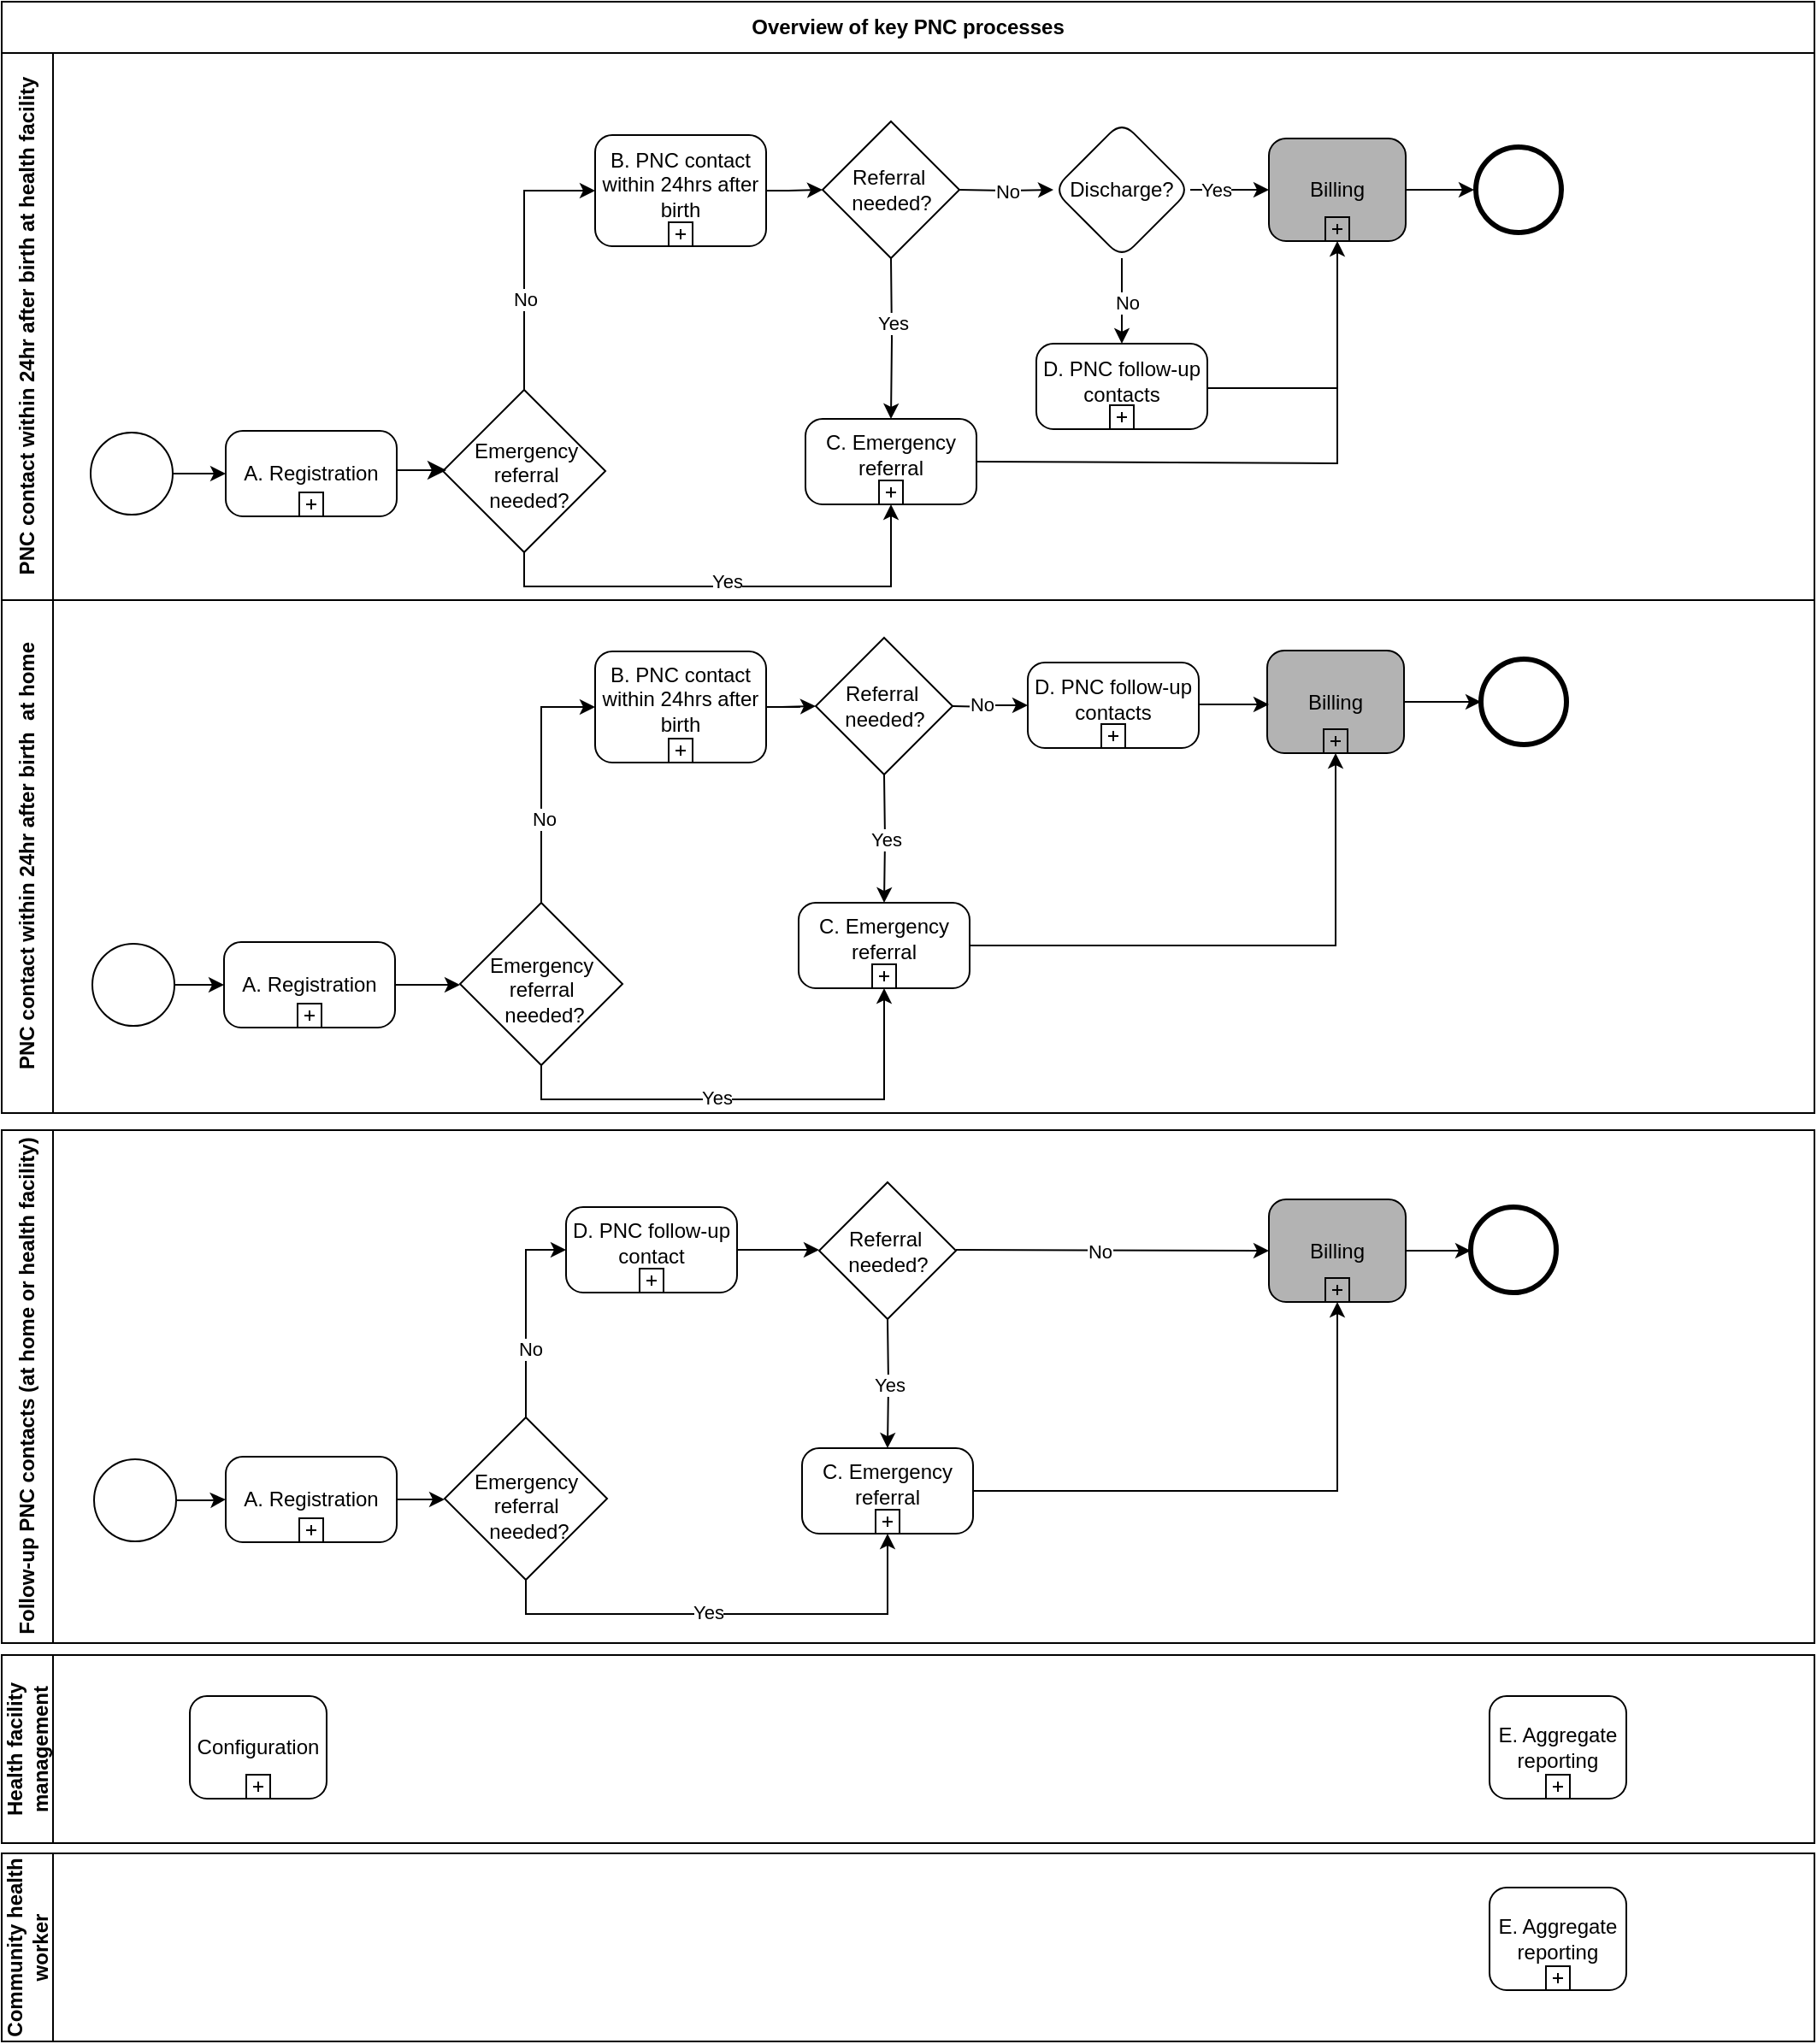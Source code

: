 <mxfile version="27.0.9" pages="6">
  <diagram id="wERa-kQSqpJljlfq42aU" name="Overview of key PNC business processes">
    <mxGraphModel dx="1665" dy="875" grid="1" gridSize="10" guides="1" tooltips="1" connect="1" arrows="1" fold="1" page="1" pageScale="1" pageWidth="827" pageHeight="1169" math="0" shadow="0">
      <root>
        <mxCell id="0" />
        <mxCell id="1" parent="0" />
        <mxCell id="KvpK7h9jD3vAkdHsyuqR-61" value="PNC contact within 24hr after birth at health facility" style="swimlane;startSize=30;horizontal=0;html=1;" parent="1" vertex="1">
          <mxGeometry x="310" y="40" width="1060" height="320" as="geometry" />
        </mxCell>
        <mxCell id="KvpK7h9jD3vAkdHsyuqR-71" value="" style="whiteSpace=wrap;html=1;rounded=1;points=[[0.25,0.25,0],[0.5,0,0],[0.75,0.25,0],[1,0.5,0],[0.75,0.75,0],[0.5,1,0],[0.25,0.75,0],[0,0.5,0]];shape=mxgraph.bpmn.gateway2;verticalLabelPosition=bottom;labelBackgroundColor=#ffffff;verticalAlign=top;perimeter=rhombusPerimeter;outlineConnect=0;outline=none;symbol=none;" parent="KvpK7h9jD3vAkdHsyuqR-61" vertex="1">
          <mxGeometry x="258" y="197" width="95" height="95" as="geometry" />
        </mxCell>
        <mxCell id="KvpK7h9jD3vAkdHsyuqR-72" value="No" style="edgeStyle=orthogonalEdgeStyle;rounded=0;orthogonalLoop=1;jettySize=auto;html=1;exitX=1;exitY=0.5;exitDx=0;exitDy=0;" parent="KvpK7h9jD3vAkdHsyuqR-61" target="KvpK7h9jD3vAkdHsyuqR-81" edge="1">
          <mxGeometry relative="1" as="geometry">
            <mxPoint x="560" y="80" as="sourcePoint" />
          </mxGeometry>
        </mxCell>
        <mxCell id="b4Y6jhoTbw2ppnyAkfZW-15" style="edgeStyle=orthogonalEdgeStyle;rounded=0;orthogonalLoop=1;jettySize=auto;html=1;exitX=0.5;exitY=1;exitDx=0;exitDy=0;entryX=0.5;entryY=0;entryDx=0;entryDy=0;entryPerimeter=0;" parent="KvpK7h9jD3vAkdHsyuqR-61" target="b4Y6jhoTbw2ppnyAkfZW-10" edge="1">
          <mxGeometry relative="1" as="geometry">
            <mxPoint x="453" y="210" as="targetPoint" />
            <mxPoint x="520" y="120" as="sourcePoint" />
          </mxGeometry>
        </mxCell>
        <mxCell id="b4Y6jhoTbw2ppnyAkfZW-19" value="Yes" style="edgeLabel;html=1;align=center;verticalAlign=middle;resizable=0;points=[];" parent="b4Y6jhoTbw2ppnyAkfZW-15" vertex="1" connectable="0">
          <mxGeometry x="-0.206" relative="1" as="geometry">
            <mxPoint as="offset" />
          </mxGeometry>
        </mxCell>
        <mxCell id="KvpK7h9jD3vAkdHsyuqR-78" value="Yes" style="edgeStyle=orthogonalEdgeStyle;rounded=0;orthogonalLoop=1;jettySize=auto;html=1;" parent="KvpK7h9jD3vAkdHsyuqR-61" source="KvpK7h9jD3vAkdHsyuqR-81" edge="1">
          <mxGeometry x="-0.355" relative="1" as="geometry">
            <mxPoint x="741" y="80" as="targetPoint" />
            <mxPoint as="offset" />
          </mxGeometry>
        </mxCell>
        <mxCell id="b4Y6jhoTbw2ppnyAkfZW-41" style="edgeStyle=orthogonalEdgeStyle;rounded=0;orthogonalLoop=1;jettySize=auto;html=1;exitX=0.5;exitY=1;exitDx=0;exitDy=0;" parent="KvpK7h9jD3vAkdHsyuqR-61" source="KvpK7h9jD3vAkdHsyuqR-81" target="b4Y6jhoTbw2ppnyAkfZW-40" edge="1">
          <mxGeometry relative="1" as="geometry" />
        </mxCell>
        <mxCell id="b4Y6jhoTbw2ppnyAkfZW-42" value="No" style="edgeLabel;html=1;align=center;verticalAlign=middle;resizable=0;points=[];" parent="b4Y6jhoTbw2ppnyAkfZW-41" vertex="1" connectable="0">
          <mxGeometry x="0.04" y="3" relative="1" as="geometry">
            <mxPoint as="offset" />
          </mxGeometry>
        </mxCell>
        <mxCell id="KvpK7h9jD3vAkdHsyuqR-81" value="Discharge?" style="rhombus;whiteSpace=wrap;html=1;rounded=1;" parent="KvpK7h9jD3vAkdHsyuqR-61" vertex="1">
          <mxGeometry x="615" y="40" width="80" height="80" as="geometry" />
        </mxCell>
        <mxCell id="KvpK7h9jD3vAkdHsyuqR-82" value="" style="group" parent="KvpK7h9jD3vAkdHsyuqR-61" connectable="0" vertex="1">
          <mxGeometry x="347" y="48" width="100" height="65" as="geometry" />
        </mxCell>
        <mxCell id="KvpK7h9jD3vAkdHsyuqR-83" value="B. PNC contact within 24hrs after birth" style="rounded=1;whiteSpace=wrap;html=1;points=[[0.25,0,0],[0.5,0,0],[0.75,0,0],[1,0.25,0],[1,0.5,0],[1,0.75,0],[0.75,1,0],[0.5,1,0],[0.25,1,0],[0,0.75,0],[0,0.5,0],[0,0.25,0]];shape=mxgraph.bpmn.task;rectStyle=rounded;size=10;container=1;expand=0;collapsible=0;taskMarker=abstract;isLoopSub=1;spacingTop=-8;" parent="KvpK7h9jD3vAkdHsyuqR-82" vertex="1">
          <mxGeometry width="100" height="65.0" as="geometry" />
        </mxCell>
        <mxCell id="KvpK7h9jD3vAkdHsyuqR-86" style="edgeStyle=orthogonalEdgeStyle;rounded=0;orthogonalLoop=1;jettySize=auto;html=1;entryX=0;entryY=0.5;entryDx=0;entryDy=0;" parent="KvpK7h9jD3vAkdHsyuqR-61" source="KvpK7h9jD3vAkdHsyuqR-83" edge="1">
          <mxGeometry relative="1" as="geometry">
            <mxPoint x="480" y="80" as="targetPoint" />
          </mxGeometry>
        </mxCell>
        <mxCell id="kqkQ08Tpp3AM17HspG_I-2" style="edgeStyle=none;curved=1;rounded=0;orthogonalLoop=1;jettySize=auto;html=1;fontSize=12;startSize=8;endSize=8;" parent="KvpK7h9jD3vAkdHsyuqR-61" edge="1">
          <mxGeometry relative="1" as="geometry">
            <mxPoint x="260" y="244" as="targetPoint" />
            <mxPoint x="211" y="244" as="sourcePoint" />
          </mxGeometry>
        </mxCell>
        <mxCell id="b4Y6jhoTbw2ppnyAkfZW-8" value="A. Registration" style="points=[[0.25,0,0],[0.5,0,0],[0.75,0,0],[1,0.25,0],[1,0.5,0],[1,0.75,0],[0.75,1,0],[0.5,1,0],[0.25,1,0],[0,0.75,0],[0,0.5,0],[0,0.25,0]];shape=mxgraph.bpmn.task;whiteSpace=wrap;rectStyle=rounded;size=10;html=1;container=1;expand=0;collapsible=0;taskMarker=abstract;isLoopSub=1;" parent="KvpK7h9jD3vAkdHsyuqR-61" vertex="1">
          <mxGeometry x="131" y="221" width="100" height="50" as="geometry" />
        </mxCell>
        <mxCell id="b4Y6jhoTbw2ppnyAkfZW-10" value="C. Emergency&lt;div&gt;referral&lt;/div&gt;" style="points=[[0.25,0,0],[0.5,0,0],[0.75,0,0],[1,0.25,0],[1,0.5,0],[1,0.75,0],[0.75,1,0],[0.5,1,0],[0.25,1,0],[0,0.75,0],[0,0.5,0],[0,0.25,0]];shape=mxgraph.bpmn.task;whiteSpace=wrap;rectStyle=rounded;size=10;html=1;container=1;expand=0;collapsible=0;taskMarker=abstract;isLoopSub=1;spacingTop=-9;" parent="KvpK7h9jD3vAkdHsyuqR-61" vertex="1">
          <mxGeometry x="470" y="214" width="100" height="50" as="geometry" />
        </mxCell>
        <mxCell id="b4Y6jhoTbw2ppnyAkfZW-35" style="edgeStyle=orthogonalEdgeStyle;rounded=0;orthogonalLoop=1;jettySize=auto;html=1;exitX=1;exitY=0.5;exitDx=0;exitDy=0;exitPerimeter=0;entryX=0;entryY=0.5;entryDx=0;entryDy=0;" parent="KvpK7h9jD3vAkdHsyuqR-61" source="b4Y6jhoTbw2ppnyAkfZW-33" edge="1">
          <mxGeometry relative="1" as="geometry">
            <mxPoint x="861" y="80" as="targetPoint" />
          </mxGeometry>
        </mxCell>
        <mxCell id="b4Y6jhoTbw2ppnyAkfZW-33" value="Billing" style="points=[[0.25,0,0],[0.5,0,0],[0.75,0,0],[1,0.25,0],[1,0.5,0],[1,0.75,0],[0.75,1,0],[0.5,1,0],[0.25,1,0],[0,0.75,0],[0,0.5,0],[0,0.25,0]];shape=mxgraph.bpmn.task;whiteSpace=wrap;rectStyle=rounded;size=10;html=1;container=1;expand=0;collapsible=0;taskMarker=abstract;isLoopSub=1;fillColor=#B3B3B3;" parent="KvpK7h9jD3vAkdHsyuqR-61" vertex="1">
          <mxGeometry x="741" y="50" width="80" height="60" as="geometry" />
        </mxCell>
        <mxCell id="b4Y6jhoTbw2ppnyAkfZW-36" style="edgeStyle=orthogonalEdgeStyle;rounded=0;orthogonalLoop=1;jettySize=auto;html=1;entryX=0;entryY=0.5;entryDx=0;entryDy=0;entryPerimeter=0;exitX=0.5;exitY=0;exitDx=0;exitDy=0;" parent="KvpK7h9jD3vAkdHsyuqR-61" source="KvpK7h9jD3vAkdHsyuqR-71" target="KvpK7h9jD3vAkdHsyuqR-83" edge="1">
          <mxGeometry relative="1" as="geometry" />
        </mxCell>
        <mxCell id="b4Y6jhoTbw2ppnyAkfZW-37" value="No" style="edgeLabel;html=1;align=center;verticalAlign=middle;resizable=0;points=[];" parent="b4Y6jhoTbw2ppnyAkfZW-36" vertex="1" connectable="0">
          <mxGeometry x="-0.32" relative="1" as="geometry">
            <mxPoint as="offset" />
          </mxGeometry>
        </mxCell>
        <mxCell id="b4Y6jhoTbw2ppnyAkfZW-39" value="" style="group;spacingTop=-6;spacingBottom=1;" parent="KvpK7h9jD3vAkdHsyuqR-61" connectable="0" vertex="1">
          <mxGeometry x="605" y="170" width="100" height="50" as="geometry" />
        </mxCell>
        <mxCell id="b4Y6jhoTbw2ppnyAkfZW-40" value="D. PNC follow-up contacts" style="rounded=1;whiteSpace=wrap;html=1;points=[[0.25,0,0],[0.5,0,0],[0.75,0,0],[1,0.25,0],[1,0.5,0],[1,0.75,0],[0.75,1,0],[0.5,1,0],[0.25,1,0],[0,0.75,0],[0,0.5,0],[0,0.25,0]];shape=mxgraph.bpmn.task;rectStyle=rounded;size=10;container=1;expand=0;collapsible=0;taskMarker=abstract;isLoopSub=1;spacingTop=-7;" parent="b4Y6jhoTbw2ppnyAkfZW-39" vertex="1">
          <mxGeometry width="100" height="50.0" as="geometry" />
        </mxCell>
        <mxCell id="yQypY93MH3h9-P4_mgJ3-27" value="" style="points=[[0.145,0.145,0],[0.5,0,0],[0.855,0.145,0],[1,0.5,0],[0.855,0.855,0],[0.5,1,0],[0.145,0.855,0],[0,0.5,0]];shape=mxgraph.bpmn.event;html=1;verticalLabelPosition=bottom;labelBackgroundColor=#ffffff;verticalAlign=top;align=center;perimeter=ellipsePerimeter;outlineConnect=0;aspect=fixed;outline=end;symbol=terminate2;" parent="KvpK7h9jD3vAkdHsyuqR-61" vertex="1">
          <mxGeometry x="862" y="55" width="50" height="50" as="geometry" />
        </mxCell>
        <mxCell id="TE7ws6byQ1XBylL4FWE7-8" value="" style="endArrow=classic;html=1;rounded=0;exitX=1;exitY=0.5;exitDx=0;exitDy=0;exitPerimeter=0;entryX=0.5;entryY=1;entryDx=0;entryDy=0;entryPerimeter=0;" parent="KvpK7h9jD3vAkdHsyuqR-61" source="b4Y6jhoTbw2ppnyAkfZW-10" target="b4Y6jhoTbw2ppnyAkfZW-33" edge="1">
          <mxGeometry width="50" height="50" relative="1" as="geometry">
            <mxPoint x="527" y="239" as="sourcePoint" />
            <mxPoint x="377" y="220" as="targetPoint" />
            <Array as="points">
              <mxPoint x="781" y="240" />
            </Array>
          </mxGeometry>
        </mxCell>
        <mxCell id="SL51bwRsjapb5M2R5yQL-4" style="edgeStyle=orthogonalEdgeStyle;rounded=0;orthogonalLoop=1;jettySize=auto;html=1;exitX=0.5;exitY=1;exitDx=0;exitDy=0;entryX=0.5;entryY=1;entryDx=0;entryDy=0;entryPerimeter=0;" parent="KvpK7h9jD3vAkdHsyuqR-61" source="KvpK7h9jD3vAkdHsyuqR-71" target="b4Y6jhoTbw2ppnyAkfZW-10" edge="1">
          <mxGeometry relative="1" as="geometry" />
        </mxCell>
        <mxCell id="SL51bwRsjapb5M2R5yQL-5" value="Yes" style="edgeLabel;html=1;align=center;verticalAlign=middle;resizable=0;points=[];" parent="SL51bwRsjapb5M2R5yQL-4" vertex="1" connectable="0">
          <mxGeometry x="-0.019" y="3" relative="1" as="geometry">
            <mxPoint as="offset" />
          </mxGeometry>
        </mxCell>
        <mxCell id="4X0VulK2Oz-Vu9Rc-Kjp-10" value="" style="whiteSpace=wrap;html=1;rounded=1;points=[[0.25,0.25,0],[0.5,0,0],[0.75,0.25,0],[1,0.5,0],[0.75,0.75,0],[0.5,1,0],[0.25,0.75,0],[0,0.5,0]];shape=mxgraph.bpmn.gateway2;verticalLabelPosition=bottom;labelBackgroundColor=#ffffff;verticalAlign=top;perimeter=rhombusPerimeter;outlineConnect=0;outline=none;symbol=none;" parent="KvpK7h9jD3vAkdHsyuqR-61" vertex="1">
          <mxGeometry x="480" y="40" width="80" height="80" as="geometry" />
        </mxCell>
        <mxCell id="4X0VulK2Oz-Vu9Rc-Kjp-11" value="Referral&amp;nbsp;&lt;div&gt;needed?&lt;/div&gt;" style="text;html=1;align=center;verticalAlign=middle;resizable=0;points=[];autosize=1;strokeColor=none;fillColor=none;" parent="KvpK7h9jD3vAkdHsyuqR-61" vertex="1">
          <mxGeometry x="485" y="60" width="70" height="40" as="geometry" />
        </mxCell>
        <mxCell id="xhBDWCKSUhtTVAUQQ9ld-1" value="Emergency&amp;nbsp;&lt;div&gt;referral&amp;nbsp;&lt;/div&gt;&lt;div&gt;needed?&lt;/div&gt;" style="text;html=1;align=center;verticalAlign=middle;resizable=0;points=[];autosize=1;strokeColor=none;fillColor=none;" parent="KvpK7h9jD3vAkdHsyuqR-61" vertex="1">
          <mxGeometry x="263" y="217" width="90" height="60" as="geometry" />
        </mxCell>
        <mxCell id="KvpK7h9jD3vAkdHsyuqR-88" value="Follow-up PNC contacts (at home or health facility)" style="swimlane;startSize=30;horizontal=0;html=1;" parent="1" vertex="1">
          <mxGeometry x="310" y="670" width="1060" height="300" as="geometry">
            <mxRectangle x="310" y="370" width="40" height="160" as="alternateBounds" />
          </mxGeometry>
        </mxCell>
        <mxCell id="KvpK7h9jD3vAkdHsyuqR-103" value="Yes" style="edgeStyle=orthogonalEdgeStyle;rounded=0;orthogonalLoop=1;jettySize=auto;html=1;entryX=0.5;entryY=0;entryDx=0;entryDy=0;entryPerimeter=0;" parent="KvpK7h9jD3vAkdHsyuqR-88" target="b4Y6jhoTbw2ppnyAkfZW-18" edge="1">
          <mxGeometry relative="1" as="geometry">
            <mxPoint x="518" y="185" as="targetPoint" />
            <mxPoint x="518" y="110" as="sourcePoint" />
          </mxGeometry>
        </mxCell>
        <mxCell id="KvpK7h9jD3vAkdHsyuqR-104" value="" style="group" parent="KvpK7h9jD3vAkdHsyuqR-88" connectable="0" vertex="1">
          <mxGeometry x="330" y="45" width="100" height="50" as="geometry" />
        </mxCell>
        <mxCell id="KvpK7h9jD3vAkdHsyuqR-105" value="D. PNC follow-up contact" style="rounded=1;whiteSpace=wrap;html=1;points=[[0.25,0,0],[0.5,0,0],[0.75,0,0],[1,0.25,0],[1,0.5,0],[1,0.75,0],[0.75,1,0],[0.5,1,0],[0.25,1,0],[0,0.75,0],[0,0.5,0],[0,0.25,0]];shape=mxgraph.bpmn.task;rectStyle=rounded;size=10;container=1;expand=0;collapsible=0;taskMarker=abstract;isLoopSub=1;spacingTop=-8;" parent="KvpK7h9jD3vAkdHsyuqR-104" vertex="1">
          <mxGeometry width="100" height="50" as="geometry" />
        </mxCell>
        <mxCell id="KvpK7h9jD3vAkdHsyuqR-110" style="edgeStyle=orthogonalEdgeStyle;rounded=0;orthogonalLoop=1;jettySize=auto;html=1;entryX=0;entryY=0.5;entryDx=0;entryDy=0;" parent="KvpK7h9jD3vAkdHsyuqR-88" source="KvpK7h9jD3vAkdHsyuqR-105" edge="1">
          <mxGeometry relative="1" as="geometry">
            <mxPoint x="478" y="70" as="targetPoint" />
          </mxGeometry>
        </mxCell>
        <mxCell id="b4Y6jhoTbw2ppnyAkfZW-3" value="" style="edgeStyle=orthogonalEdgeStyle;rounded=0;orthogonalLoop=1;jettySize=auto;html=1;" parent="KvpK7h9jD3vAkdHsyuqR-88" source="b4Y6jhoTbw2ppnyAkfZW-23" edge="1">
          <mxGeometry relative="1" as="geometry">
            <mxPoint x="209" y="210" as="sourcePoint" />
            <mxPoint x="259.0" y="216.0" as="targetPoint" />
          </mxGeometry>
        </mxCell>
        <mxCell id="b4Y6jhoTbw2ppnyAkfZW-18" value="C. Emergency referral" style="points=[[0.25,0,0],[0.5,0,0],[0.75,0,0],[1,0.25,0],[1,0.5,0],[1,0.75,0],[0.75,1,0],[0.5,1,0],[0.25,1,0],[0,0.75,0],[0,0.5,0],[0,0.25,0]];shape=mxgraph.bpmn.task;whiteSpace=wrap;rectStyle=rounded;size=10;html=1;container=1;expand=0;collapsible=0;taskMarker=abstract;isLoopSub=1;spacingTop=-9;" parent="KvpK7h9jD3vAkdHsyuqR-88" vertex="1">
          <mxGeometry x="468" y="186" width="100" height="50" as="geometry" />
        </mxCell>
        <mxCell id="b4Y6jhoTbw2ppnyAkfZW-23" value="A. Registration" style="points=[[0.25,0,0],[0.5,0,0],[0.75,0,0],[1,0.25,0],[1,0.5,0],[1,0.75,0],[0.75,1,0],[0.5,1,0],[0.25,1,0],[0,0.75,0],[0,0.5,0],[0,0.25,0]];shape=mxgraph.bpmn.task;whiteSpace=wrap;rectStyle=rounded;size=10;html=1;container=1;expand=0;collapsible=0;taskMarker=abstract;isLoopSub=1;" parent="KvpK7h9jD3vAkdHsyuqR-88" vertex="1">
          <mxGeometry x="131" y="191" width="100" height="50" as="geometry" />
        </mxCell>
        <mxCell id="b4Y6jhoTbw2ppnyAkfZW-46" value="Billing" style="points=[[0.25,0,0],[0.5,0,0],[0.75,0,0],[1,0.25,0],[1,0.5,0],[1,0.75,0],[0.75,1,0],[0.5,1,0],[0.25,1,0],[0,0.75,0],[0,0.5,0],[0,0.25,0]];shape=mxgraph.bpmn.task;whiteSpace=wrap;rectStyle=rounded;size=10;html=1;container=1;expand=0;collapsible=0;taskMarker=abstract;isLoopSub=1;fillColor=#B3B3B3;" parent="KvpK7h9jD3vAkdHsyuqR-88" vertex="1">
          <mxGeometry x="741" y="40.5" width="80" height="60" as="geometry" />
        </mxCell>
        <mxCell id="yQypY93MH3h9-P4_mgJ3-24" value="" style="points=[[0.145,0.145,0],[0.5,0,0],[0.855,0.145,0],[1,0.5,0],[0.855,0.855,0],[0.5,1,0],[0.145,0.855,0],[0,0.5,0]];shape=mxgraph.bpmn.event;html=1;verticalLabelPosition=bottom;labelBackgroundColor=#ffffff;verticalAlign=top;align=center;perimeter=ellipsePerimeter;outlineConnect=0;aspect=fixed;outline=end;symbol=terminate2;" parent="KvpK7h9jD3vAkdHsyuqR-88" vertex="1">
          <mxGeometry x="859" y="45" width="50" height="50" as="geometry" />
        </mxCell>
        <mxCell id="b4Y6jhoTbw2ppnyAkfZW-28" value="" style="shape=mxgraph.bpmn.event;html=1;verticalLabelPosition=bottom;labelBackgroundColor=#ffffff;verticalAlign=top;align=center;outlineConnect=0;aspect=fixed;outline=standard;symbol=general;points=[[0.145,0.145,0],[0.5,0,0],[0.855,0.145,0],[1,0.5,0],[0.855,0.855,0],[0.5,1,0],[0.145,0.855,0],[0,0.5,0]];perimeter=ellipsePerimeter;" parent="KvpK7h9jD3vAkdHsyuqR-88" vertex="1">
          <mxGeometry x="54" y="192.5" width="48" height="48" as="geometry" />
        </mxCell>
        <mxCell id="b4Y6jhoTbw2ppnyAkfZW-29" style="edgeStyle=orthogonalEdgeStyle;rounded=0;orthogonalLoop=1;jettySize=auto;html=1;entryX=0;entryY=0.5;entryDx=0;entryDy=0;entryPerimeter=0;" parent="KvpK7h9jD3vAkdHsyuqR-88" source="b4Y6jhoTbw2ppnyAkfZW-28" target="b4Y6jhoTbw2ppnyAkfZW-23" edge="1">
          <mxGeometry relative="1" as="geometry">
            <mxPoint x="149" y="-40" as="targetPoint" />
          </mxGeometry>
        </mxCell>
        <mxCell id="SL51bwRsjapb5M2R5yQL-6" style="edgeStyle=orthogonalEdgeStyle;rounded=0;orthogonalLoop=1;jettySize=auto;html=1;entryX=0.5;entryY=1;entryDx=0;entryDy=0;entryPerimeter=0;exitX=1;exitY=0.5;exitDx=0;exitDy=0;exitPerimeter=0;" parent="KvpK7h9jD3vAkdHsyuqR-88" source="b4Y6jhoTbw2ppnyAkfZW-18" target="b4Y6jhoTbw2ppnyAkfZW-46" edge="1">
          <mxGeometry relative="1" as="geometry">
            <mxPoint x="562" y="211" as="sourcePoint" />
            <mxPoint x="783" y="93.5" as="targetPoint" />
          </mxGeometry>
        </mxCell>
        <mxCell id="SL51bwRsjapb5M2R5yQL-17" style="edgeStyle=orthogonalEdgeStyle;rounded=0;orthogonalLoop=1;jettySize=auto;html=1;entryX=0;entryY=0.5;entryDx=0;entryDy=0;entryPerimeter=0;" parent="KvpK7h9jD3vAkdHsyuqR-88" target="b4Y6jhoTbw2ppnyAkfZW-46" edge="1">
          <mxGeometry relative="1" as="geometry">
            <mxPoint x="602" y="70.5" as="targetPoint" />
            <mxPoint x="558" y="70" as="sourcePoint" />
          </mxGeometry>
        </mxCell>
        <mxCell id="SL51bwRsjapb5M2R5yQL-24" value="No" style="edgeLabel;html=1;align=center;verticalAlign=middle;resizable=0;points=[];" parent="SL51bwRsjapb5M2R5yQL-17" vertex="1" connectable="0">
          <mxGeometry x="-0.089" y="-1" relative="1" as="geometry">
            <mxPoint as="offset" />
          </mxGeometry>
        </mxCell>
        <mxCell id="SL51bwRsjapb5M2R5yQL-19" style="edgeStyle=orthogonalEdgeStyle;rounded=0;orthogonalLoop=1;jettySize=auto;html=1;exitX=1;exitY=0.5;exitDx=0;exitDy=0;exitPerimeter=0;entryX=0;entryY=0.5;entryDx=0;entryDy=0;entryPerimeter=0;" parent="KvpK7h9jD3vAkdHsyuqR-88" source="b4Y6jhoTbw2ppnyAkfZW-46" target="yQypY93MH3h9-P4_mgJ3-24" edge="1">
          <mxGeometry relative="1" as="geometry" />
        </mxCell>
        <mxCell id="4X0VulK2Oz-Vu9Rc-Kjp-12" value="" style="whiteSpace=wrap;html=1;rounded=1;points=[[0.25,0.25,0],[0.5,0,0],[0.75,0.25,0],[1,0.5,0],[0.75,0.75,0],[0.5,1,0],[0.25,0.75,0],[0,0.5,0]];shape=mxgraph.bpmn.gateway2;verticalLabelPosition=bottom;labelBackgroundColor=#ffffff;verticalAlign=top;perimeter=rhombusPerimeter;outlineConnect=0;outline=none;symbol=none;" parent="KvpK7h9jD3vAkdHsyuqR-88" vertex="1">
          <mxGeometry x="259" y="168" width="95" height="95" as="geometry" />
        </mxCell>
        <mxCell id="4X0VulK2Oz-Vu9Rc-Kjp-13" value="Emergency&amp;nbsp;&lt;div&gt;referral&amp;nbsp;&lt;div&gt;needed?&lt;/div&gt;&lt;/div&gt;" style="text;html=1;align=center;verticalAlign=middle;resizable=0;points=[];autosize=1;strokeColor=none;fillColor=none;" parent="KvpK7h9jD3vAkdHsyuqR-88" vertex="1">
          <mxGeometry x="262.5" y="189.5" width="90" height="60" as="geometry" />
        </mxCell>
        <mxCell id="4X0VulK2Oz-Vu9Rc-Kjp-14" value="" style="whiteSpace=wrap;html=1;rounded=1;points=[[0.25,0.25,0],[0.5,0,0],[0.75,0.25,0],[1,0.5,0],[0.75,0.75,0],[0.5,1,0],[0.25,0.75,0],[0,0.5,0]];shape=mxgraph.bpmn.gateway2;verticalLabelPosition=bottom;labelBackgroundColor=#ffffff;verticalAlign=top;perimeter=rhombusPerimeter;outlineConnect=0;outline=none;symbol=none;" parent="KvpK7h9jD3vAkdHsyuqR-88" vertex="1">
          <mxGeometry x="478" y="30.5" width="80" height="80" as="geometry" />
        </mxCell>
        <mxCell id="4X0VulK2Oz-Vu9Rc-Kjp-15" value="Referral&amp;nbsp;&lt;div&gt;needed?&lt;/div&gt;" style="text;html=1;align=center;verticalAlign=middle;resizable=0;points=[];autosize=1;strokeColor=none;fillColor=none;" parent="KvpK7h9jD3vAkdHsyuqR-88" vertex="1">
          <mxGeometry x="483" y="50.5" width="70" height="40" as="geometry" />
        </mxCell>
        <mxCell id="4X0VulK2Oz-Vu9Rc-Kjp-16" style="edgeStyle=orthogonalEdgeStyle;rounded=0;orthogonalLoop=1;jettySize=auto;html=1;entryX=0.5;entryY=1;entryDx=0;entryDy=0;entryPerimeter=0;exitX=0.5;exitY=1;exitDx=0;exitDy=0;exitPerimeter=0;" parent="KvpK7h9jD3vAkdHsyuqR-88" source="4X0VulK2Oz-Vu9Rc-Kjp-12" target="b4Y6jhoTbw2ppnyAkfZW-18" edge="1">
          <mxGeometry relative="1" as="geometry" />
        </mxCell>
        <mxCell id="4X0VulK2Oz-Vu9Rc-Kjp-17" value="Yes" style="edgeLabel;html=1;align=center;verticalAlign=middle;resizable=0;points=[];" parent="4X0VulK2Oz-Vu9Rc-Kjp-16" vertex="1" connectable="0">
          <mxGeometry x="-0.092" y="-4" relative="1" as="geometry">
            <mxPoint y="-5" as="offset" />
          </mxGeometry>
        </mxCell>
        <mxCell id="4X0VulK2Oz-Vu9Rc-Kjp-18" style="edgeStyle=orthogonalEdgeStyle;rounded=0;orthogonalLoop=1;jettySize=auto;html=1;exitX=0.5;exitY=0;exitDx=0;exitDy=0;exitPerimeter=0;entryX=0;entryY=0.5;entryDx=0;entryDy=0;entryPerimeter=0;" parent="KvpK7h9jD3vAkdHsyuqR-88" source="4X0VulK2Oz-Vu9Rc-Kjp-12" target="KvpK7h9jD3vAkdHsyuqR-105" edge="1">
          <mxGeometry relative="1" as="geometry" />
        </mxCell>
        <mxCell id="4X0VulK2Oz-Vu9Rc-Kjp-19" value="No" style="edgeLabel;html=1;align=center;verticalAlign=middle;resizable=0;points=[];" parent="4X0VulK2Oz-Vu9Rc-Kjp-18" vertex="1" connectable="0">
          <mxGeometry x="-0.317" y="-2" relative="1" as="geometry">
            <mxPoint y="1" as="offset" />
          </mxGeometry>
        </mxCell>
        <mxCell id="ACkUDca4_VZ9quqaNJ4n-1" value="&lt;b&gt;Overview of key PNC processes&lt;/b&gt;" style="rounded=0;whiteSpace=wrap;html=1;" parent="1" vertex="1">
          <mxGeometry x="310" y="10" width="1060" height="30" as="geometry" />
        </mxCell>
        <mxCell id="b4Y6jhoTbw2ppnyAkfZW-20" value="&lt;b&gt;Health facility management&lt;/b&gt;" style="swimlane;html=1;startSize=30;fontStyle=0;collapsible=0;horizontal=0;swimlaneLine=1;swimlaneFillColor=#ffffff;strokeWidth=1;whiteSpace=wrap;" parent="1" vertex="1">
          <mxGeometry x="310" y="977" width="1060" height="110" as="geometry" />
        </mxCell>
        <mxCell id="b4Y6jhoTbw2ppnyAkfZW-22" value="E. Aggregate&lt;br&gt;reporting" style="points=[[0.25,0,0],[0.5,0,0],[0.75,0,0],[1,0.25,0],[1,0.5,0],[1,0.75,0],[0.75,1,0],[0.5,1,0],[0.25,1,0],[0,0.75,0],[0,0.5,0],[0,0.25,0]];shape=mxgraph.bpmn.task;whiteSpace=wrap;rectStyle=rounded;size=10;html=1;container=1;expand=0;collapsible=0;taskMarker=abstract;isLoopSub=1;" parent="b4Y6jhoTbw2ppnyAkfZW-20" vertex="1">
          <mxGeometry x="870" y="24" width="80" height="60" as="geometry" />
        </mxCell>
        <mxCell id="b4Y6jhoTbw2ppnyAkfZW-32" value="Configuration" style="points=[[0.25,0,0],[0.5,0,0],[0.75,0,0],[1,0.25,0],[1,0.5,0],[1,0.75,0],[0.75,1,0],[0.5,1,0],[0.25,1,0],[0,0.75,0],[0,0.5,0],[0,0.25,0]];shape=mxgraph.bpmn.task;whiteSpace=wrap;rectStyle=rounded;size=10;html=1;container=1;expand=0;collapsible=0;taskMarker=abstract;isLoopSub=1;fillColor=#FFFFFF;" parent="b4Y6jhoTbw2ppnyAkfZW-20" vertex="1">
          <mxGeometry x="110" y="24" width="80" height="60" as="geometry" />
        </mxCell>
        <mxCell id="b4Y6jhoTbw2ppnyAkfZW-25" value="" style="points=[[0.145,0.145,0],[0.5,0,0],[0.855,0.145,0],[1,0.5,0],[0.855,0.855,0],[0.5,1,0],[0.145,0.855,0],[0,0.5,0]];shape=mxgraph.bpmn.event;html=1;verticalLabelPosition=bottom;labelBackgroundColor=#ffffff;verticalAlign=top;align=center;perimeter=ellipsePerimeter;outlineConnect=0;aspect=fixed;outline=standard;symbol=general;" parent="1" vertex="1">
          <mxGeometry x="362" y="262" width="48" height="48" as="geometry" />
        </mxCell>
        <mxCell id="b4Y6jhoTbw2ppnyAkfZW-31" style="edgeStyle=orthogonalEdgeStyle;rounded=0;orthogonalLoop=1;jettySize=auto;html=1;entryX=0;entryY=0.5;entryDx=0;entryDy=0;entryPerimeter=0;" parent="1" source="b4Y6jhoTbw2ppnyAkfZW-25" target="b4Y6jhoTbw2ppnyAkfZW-8" edge="1">
          <mxGeometry relative="1" as="geometry" />
        </mxCell>
        <mxCell id="yQypY93MH3h9-P4_mgJ3-1" value="PNC contact within 24hr after birth&amp;nbsp;&amp;nbsp;at home" style="swimlane;startSize=30;horizontal=0;html=1;" parent="1" vertex="1">
          <mxGeometry x="310" y="360" width="1060" height="300" as="geometry" />
        </mxCell>
        <mxCell id="yQypY93MH3h9-P4_mgJ3-2" style="edgeStyle=orthogonalEdgeStyle;rounded=0;orthogonalLoop=1;jettySize=auto;html=1;entryX=0;entryY=0.5;entryDx=0;entryDy=0;" parent="yQypY93MH3h9-P4_mgJ3-1" source="yQypY93MH3h9-P4_mgJ3-3" target="yQypY93MH3h9-P4_mgJ3-5" edge="1">
          <mxGeometry relative="1" as="geometry" />
        </mxCell>
        <mxCell id="yQypY93MH3h9-P4_mgJ3-3" value="" style="ellipse;whiteSpace=wrap;html=1;aspect=fixed;" parent="yQypY93MH3h9-P4_mgJ3-1" vertex="1">
          <mxGeometry x="53" y="201" width="48" height="48" as="geometry" />
        </mxCell>
        <mxCell id="yQypY93MH3h9-P4_mgJ3-4" value="" style="group" parent="yQypY93MH3h9-P4_mgJ3-1" connectable="0" vertex="1">
          <mxGeometry x="130" y="200" width="100" height="50" as="geometry" />
        </mxCell>
        <mxCell id="yQypY93MH3h9-P4_mgJ3-5" value="A. Registration" style="rounded=1;whiteSpace=wrap;html=1;points=[[0.25,0,0],[0.5,0,0],[0.75,0,0],[1,0.25,0],[1,0.5,0],[1,0.75,0],[0.75,1,0],[0.5,1,0],[0.25,1,0],[0,0.75,0],[0,0.5,0],[0,0.25,0]];shape=mxgraph.bpmn.task;rectStyle=rounded;size=10;container=1;expand=0;collapsible=0;taskMarker=abstract;isLoopSub=1;" parent="yQypY93MH3h9-P4_mgJ3-4" vertex="1">
          <mxGeometry width="100" height="50" as="geometry" />
        </mxCell>
        <mxCell id="yQypY93MH3h9-P4_mgJ3-12" value="Yes" style="edgeStyle=orthogonalEdgeStyle;rounded=0;orthogonalLoop=1;jettySize=auto;html=1;entryX=0.5;entryY=0;entryDx=0;entryDy=0;" parent="yQypY93MH3h9-P4_mgJ3-1" target="yQypY93MH3h9-P4_mgJ3-15" edge="1">
          <mxGeometry relative="1" as="geometry">
            <mxPoint x="516" y="102" as="sourcePoint" />
          </mxGeometry>
        </mxCell>
        <mxCell id="yQypY93MH3h9-P4_mgJ3-14" value="" style="group" parent="yQypY93MH3h9-P4_mgJ3-1" connectable="0" vertex="1">
          <mxGeometry x="466" y="177" width="100" height="50" as="geometry" />
        </mxCell>
        <mxCell id="yQypY93MH3h9-P4_mgJ3-15" value="C. Emergency&lt;div&gt;referral&lt;/div&gt;" style="rounded=1;whiteSpace=wrap;html=1;points=[[0.25,0,0],[0.5,0,0],[0.75,0,0],[1,0.25,0],[1,0.5,0],[1,0.75,0],[0.75,1,0],[0.5,1,0],[0.25,1,0],[0,0.75,0],[0,0.5,0],[0,0.25,0]];shape=mxgraph.bpmn.task;rectStyle=rounded;size=10;container=1;expand=0;collapsible=0;taskMarker=abstract;isLoopSub=1;spacingTop=-9;" parent="yQypY93MH3h9-P4_mgJ3-14" vertex="1">
          <mxGeometry width="100" height="50" as="geometry" />
        </mxCell>
        <mxCell id="yQypY93MH3h9-P4_mgJ3-16" value="" style="group;spacingTop=-8;" parent="yQypY93MH3h9-P4_mgJ3-1" connectable="0" vertex="1">
          <mxGeometry x="343" y="37" width="100" height="65" as="geometry" />
        </mxCell>
        <mxCell id="yQypY93MH3h9-P4_mgJ3-17" value="B. PNC contact within 24hrs after birth" style="rounded=1;whiteSpace=wrap;html=1;points=[[0.25,0,0],[0.5,0,0],[0.75,0,0],[1,0.25,0],[1,0.5,0],[1,0.75,0],[0.75,1,0],[0.5,1,0],[0.25,1,0],[0,0.75,0],[0,0.5,0],[0,0.25,0]];shape=mxgraph.bpmn.task;rectStyle=rounded;size=10;container=1;expand=0;collapsible=0;taskMarker=abstract;isLoopSub=1;spacingTop=-9;" parent="yQypY93MH3h9-P4_mgJ3-16" vertex="1">
          <mxGeometry x="4" y="-7" width="100" height="65.0" as="geometry" />
        </mxCell>
        <mxCell id="yQypY93MH3h9-P4_mgJ3-18" style="edgeStyle=orthogonalEdgeStyle;rounded=0;orthogonalLoop=1;jettySize=auto;html=1;exitX=1;exitY=0.5;exitDx=0;exitDy=0;exitPerimeter=0;" parent="yQypY93MH3h9-P4_mgJ3-1" source="yQypY93MH3h9-P4_mgJ3-5" edge="1">
          <mxGeometry relative="1" as="geometry">
            <mxPoint x="268" y="225" as="targetPoint" />
            <mxPoint x="225" y="225" as="sourcePoint" />
          </mxGeometry>
        </mxCell>
        <mxCell id="yQypY93MH3h9-P4_mgJ3-19" style="edgeStyle=orthogonalEdgeStyle;rounded=0;orthogonalLoop=1;jettySize=auto;html=1;entryX=0;entryY=0.5;entryDx=0;entryDy=0;" parent="yQypY93MH3h9-P4_mgJ3-1" source="yQypY93MH3h9-P4_mgJ3-17" edge="1">
          <mxGeometry relative="1" as="geometry">
            <mxPoint x="476" y="62" as="targetPoint" />
          </mxGeometry>
        </mxCell>
        <mxCell id="yQypY93MH3h9-P4_mgJ3-25" value="" style="points=[[0.145,0.145,0],[0.5,0,0],[0.855,0.145,0],[1,0.5,0],[0.855,0.855,0],[0.5,1,0],[0.145,0.855,0],[0,0.5,0]];shape=mxgraph.bpmn.event;html=1;verticalLabelPosition=bottom;labelBackgroundColor=#ffffff;verticalAlign=top;align=center;perimeter=ellipsePerimeter;outlineConnect=0;aspect=fixed;outline=end;symbol=terminate2;" parent="yQypY93MH3h9-P4_mgJ3-1" vertex="1">
          <mxGeometry x="865" y="34.5" width="50" height="50" as="geometry" />
        </mxCell>
        <mxCell id="TE7ws6byQ1XBylL4FWE7-1" value="" style="group;spacingTop=-7;spacingBottom=4;" parent="yQypY93MH3h9-P4_mgJ3-1" connectable="0" vertex="1">
          <mxGeometry x="600" y="36.5" width="100" height="50" as="geometry" />
        </mxCell>
        <mxCell id="TE7ws6byQ1XBylL4FWE7-2" value="D. PNC follow-up contacts" style="rounded=1;whiteSpace=wrap;html=1;points=[[0.25,0,0],[0.5,0,0],[0.75,0,0],[1,0.25,0],[1,0.5,0],[1,0.75,0],[0.75,1,0],[0.5,1,0],[0.25,1,0],[0,0.75,0],[0,0.5,0],[0,0.25,0]];shape=mxgraph.bpmn.task;rectStyle=rounded;size=10;container=1;expand=0;collapsible=0;taskMarker=abstract;isLoopSub=1;spacingTop=-8;" parent="TE7ws6byQ1XBylL4FWE7-1" vertex="1">
          <mxGeometry width="100" height="50.0" as="geometry" />
        </mxCell>
        <mxCell id="TE7ws6byQ1XBylL4FWE7-4" value="" style="edgeStyle=orthogonalEdgeStyle;rounded=0;orthogonalLoop=1;jettySize=auto;html=1;" parent="yQypY93MH3h9-P4_mgJ3-1" source="TE7ws6byQ1XBylL4FWE7-3" target="yQypY93MH3h9-P4_mgJ3-25" edge="1">
          <mxGeometry relative="1" as="geometry" />
        </mxCell>
        <mxCell id="TE7ws6byQ1XBylL4FWE7-3" value="Billing" style="points=[[0.25,0,0],[0.5,0,0],[0.75,0,0],[1,0.25,0],[1,0.5,0],[1,0.75,0],[0.75,1,0],[0.5,1,0],[0.25,1,0],[0,0.75,0],[0,0.5,0],[0,0.25,0]];shape=mxgraph.bpmn.task;whiteSpace=wrap;rectStyle=rounded;size=10;html=1;container=1;expand=0;collapsible=0;taskMarker=abstract;isLoopSub=1;fillColor=#B3B3B3;" parent="yQypY93MH3h9-P4_mgJ3-1" vertex="1">
          <mxGeometry x="740" y="29.5" width="80" height="60" as="geometry" />
        </mxCell>
        <mxCell id="TE7ws6byQ1XBylL4FWE7-6" value="" style="endArrow=classic;html=1;rounded=0;exitX=1;exitY=0.5;exitDx=0;exitDy=0;exitPerimeter=0;entryX=0;entryY=0.5;entryDx=0;entryDy=0;entryPerimeter=0;" parent="yQypY93MH3h9-P4_mgJ3-1" edge="1">
          <mxGeometry width="50" height="50" relative="1" as="geometry">
            <mxPoint x="700" y="61" as="sourcePoint" />
            <mxPoint x="741" y="61" as="targetPoint" />
          </mxGeometry>
        </mxCell>
        <mxCell id="TE7ws6byQ1XBylL4FWE7-10" value="" style="endArrow=classic;html=1;rounded=0;exitX=1;exitY=0.5;exitDx=0;exitDy=0;exitPerimeter=0;entryX=0.5;entryY=1;entryDx=0;entryDy=0;entryPerimeter=0;" parent="yQypY93MH3h9-P4_mgJ3-1" source="yQypY93MH3h9-P4_mgJ3-15" target="TE7ws6byQ1XBylL4FWE7-3" edge="1">
          <mxGeometry width="50" height="50" relative="1" as="geometry">
            <mxPoint x="507" y="221" as="sourcePoint" />
            <mxPoint x="797" y="89.5" as="targetPoint" />
            <Array as="points">
              <mxPoint x="780" y="202" />
            </Array>
          </mxGeometry>
        </mxCell>
        <mxCell id="SL51bwRsjapb5M2R5yQL-20" style="edgeStyle=orthogonalEdgeStyle;rounded=0;orthogonalLoop=1;jettySize=auto;html=1;entryX=0;entryY=0.5;entryDx=0;entryDy=0;entryPerimeter=0;" parent="yQypY93MH3h9-P4_mgJ3-1" target="TE7ws6byQ1XBylL4FWE7-2" edge="1">
          <mxGeometry relative="1" as="geometry">
            <mxPoint x="556" y="62" as="sourcePoint" />
          </mxGeometry>
        </mxCell>
        <mxCell id="SL51bwRsjapb5M2R5yQL-21" value="No" style="edgeLabel;html=1;align=center;verticalAlign=middle;resizable=0;points=[];" parent="SL51bwRsjapb5M2R5yQL-20" vertex="1" connectable="0">
          <mxGeometry x="-0.236" y="2" relative="1" as="geometry">
            <mxPoint as="offset" />
          </mxGeometry>
        </mxCell>
        <mxCell id="4X0VulK2Oz-Vu9Rc-Kjp-1" value="" style="whiteSpace=wrap;html=1;rounded=1;points=[[0.25,0.25,0],[0.5,0,0],[0.75,0.25,0],[1,0.5,0],[0.75,0.75,0],[0.5,1,0],[0.25,0.75,0],[0,0.5,0]];shape=mxgraph.bpmn.gateway2;verticalLabelPosition=bottom;labelBackgroundColor=#ffffff;verticalAlign=top;perimeter=rhombusPerimeter;outlineConnect=0;outline=none;symbol=none;" parent="yQypY93MH3h9-P4_mgJ3-1" vertex="1">
          <mxGeometry x="268" y="177" width="95" height="95" as="geometry" />
        </mxCell>
        <mxCell id="4X0VulK2Oz-Vu9Rc-Kjp-2" value="Emergency&amp;nbsp;&lt;div&gt;referral&amp;nbsp;&lt;div&gt;needed?&lt;/div&gt;&lt;/div&gt;" style="text;html=1;align=center;verticalAlign=middle;resizable=0;points=[];autosize=1;strokeColor=none;fillColor=none;" parent="yQypY93MH3h9-P4_mgJ3-1" vertex="1">
          <mxGeometry x="271.5" y="198" width="90" height="60" as="geometry" />
        </mxCell>
        <mxCell id="4X0VulK2Oz-Vu9Rc-Kjp-4" style="edgeStyle=orthogonalEdgeStyle;rounded=0;orthogonalLoop=1;jettySize=auto;html=1;exitX=0.5;exitY=0;exitDx=0;exitDy=0;exitPerimeter=0;entryX=0;entryY=0.5;entryDx=0;entryDy=0;entryPerimeter=0;" parent="yQypY93MH3h9-P4_mgJ3-1" source="4X0VulK2Oz-Vu9Rc-Kjp-1" target="yQypY93MH3h9-P4_mgJ3-17" edge="1">
          <mxGeometry relative="1" as="geometry">
            <Array as="points">
              <mxPoint x="316" y="62" />
            </Array>
          </mxGeometry>
        </mxCell>
        <mxCell id="4X0VulK2Oz-Vu9Rc-Kjp-5" value="No" style="edgeLabel;html=1;align=center;verticalAlign=middle;resizable=0;points=[];" parent="4X0VulK2Oz-Vu9Rc-Kjp-4" vertex="1" connectable="0">
          <mxGeometry x="-0.324" y="-1" relative="1" as="geometry">
            <mxPoint as="offset" />
          </mxGeometry>
        </mxCell>
        <mxCell id="4X0VulK2Oz-Vu9Rc-Kjp-6" style="edgeStyle=orthogonalEdgeStyle;rounded=0;orthogonalLoop=1;jettySize=auto;html=1;exitX=0.5;exitY=1;exitDx=0;exitDy=0;exitPerimeter=0;entryX=0.5;entryY=1;entryDx=0;entryDy=0;entryPerimeter=0;" parent="yQypY93MH3h9-P4_mgJ3-1" source="4X0VulK2Oz-Vu9Rc-Kjp-1" target="yQypY93MH3h9-P4_mgJ3-15" edge="1">
          <mxGeometry relative="1" as="geometry" />
        </mxCell>
        <mxCell id="4X0VulK2Oz-Vu9Rc-Kjp-7" value="Yes" style="edgeLabel;html=1;align=center;verticalAlign=middle;resizable=0;points=[];" parent="4X0VulK2Oz-Vu9Rc-Kjp-6" vertex="1" connectable="0">
          <mxGeometry x="-0.143" y="1" relative="1" as="geometry">
            <mxPoint as="offset" />
          </mxGeometry>
        </mxCell>
        <mxCell id="4X0VulK2Oz-Vu9Rc-Kjp-8" value="" style="whiteSpace=wrap;html=1;rounded=1;points=[[0.25,0.25,0],[0.5,0,0],[0.75,0.25,0],[1,0.5,0],[0.75,0.75,0],[0.5,1,0],[0.25,0.75,0],[0,0.5,0]];shape=mxgraph.bpmn.gateway2;verticalLabelPosition=bottom;labelBackgroundColor=#ffffff;verticalAlign=top;perimeter=rhombusPerimeter;outlineConnect=0;outline=none;symbol=none;" parent="yQypY93MH3h9-P4_mgJ3-1" vertex="1">
          <mxGeometry x="476" y="22" width="80" height="80" as="geometry" />
        </mxCell>
        <mxCell id="4X0VulK2Oz-Vu9Rc-Kjp-9" value="Referral&amp;nbsp;&lt;div&gt;needed?&lt;/div&gt;" style="text;html=1;align=center;verticalAlign=middle;resizable=0;points=[];autosize=1;strokeColor=none;fillColor=none;" parent="yQypY93MH3h9-P4_mgJ3-1" vertex="1">
          <mxGeometry x="481" y="42" width="70" height="40" as="geometry" />
        </mxCell>
        <mxCell id="yQypY93MH3h9-P4_mgJ3-21" value="&lt;b&gt;Community health worker&lt;/b&gt;" style="swimlane;html=1;startSize=30;fontStyle=0;collapsible=0;horizontal=0;swimlaneLine=1;swimlaneFillColor=#ffffff;strokeWidth=1;whiteSpace=wrap;" parent="1" vertex="1">
          <mxGeometry x="310" y="1093" width="1060" height="110" as="geometry" />
        </mxCell>
        <mxCell id="yQypY93MH3h9-P4_mgJ3-22" value="E. Aggregate&lt;br&gt;reporting" style="points=[[0.25,0,0],[0.5,0,0],[0.75,0,0],[1,0.25,0],[1,0.5,0],[1,0.75,0],[0.75,1,0],[0.5,1,0],[0.25,1,0],[0,0.75,0],[0,0.5,0],[0,0.25,0]];shape=mxgraph.bpmn.task;whiteSpace=wrap;rectStyle=rounded;size=10;html=1;container=1;expand=0;collapsible=0;taskMarker=abstract;isLoopSub=1;" parent="yQypY93MH3h9-P4_mgJ3-21" vertex="1">
          <mxGeometry x="870" y="20" width="80" height="60" as="geometry" />
        </mxCell>
        <mxCell id="TE7ws6byQ1XBylL4FWE7-9" value="" style="endArrow=none;html=1;rounded=0;exitX=1;exitY=0.5;exitDx=0;exitDy=0;exitPerimeter=0;" parent="1" edge="1">
          <mxGeometry width="50" height="50" relative="1" as="geometry">
            <mxPoint x="1015" y="236" as="sourcePoint" />
            <mxPoint x="1091" y="236" as="targetPoint" />
          </mxGeometry>
        </mxCell>
      </root>
    </mxGraphModel>
  </diagram>
  <diagram id="-Sq_N8ezILaG3GPAllgP" name="PNC.A Registration">
    <mxGraphModel dx="1665" dy="875" grid="1" gridSize="10" guides="1" tooltips="1" connect="1" arrows="1" fold="1" page="1" pageScale="1" pageWidth="827" pageHeight="1169" math="0" shadow="0">
      <root>
        <mxCell id="0" />
        <mxCell id="1" parent="0" />
        <mxCell id="h6lP9AJH_OM7a3M0x88L-1" value="Registration" style="swimlane;startSize=20;horizontal=0;html=1;" parent="1" vertex="1">
          <mxGeometry x="180" y="10" width="1384" height="540" as="geometry" />
        </mxCell>
        <mxCell id="h6lP9AJH_OM7a3M0x88L-2" value="" style="endArrow=none;html=1;rounded=0;" parent="h6lP9AJH_OM7a3M0x88L-1" edge="1">
          <mxGeometry width="50" height="50" relative="1" as="geometry">
            <mxPoint x="20" y="80" as="sourcePoint" />
            <mxPoint x="1360" y="80" as="targetPoint" />
          </mxGeometry>
        </mxCell>
        <mxCell id="h6lP9AJH_OM7a3M0x88L-3" value="" style="endArrow=none;html=1;rounded=0;" parent="h6lP9AJH_OM7a3M0x88L-1" edge="1">
          <mxGeometry width="50" height="50" relative="1" as="geometry">
            <mxPoint x="60" as="sourcePoint" />
            <mxPoint x="60" y="540" as="targetPoint" />
          </mxGeometry>
        </mxCell>
        <mxCell id="h6lP9AJH_OM7a3M0x88L-4" value="&lt;div style=&quot;&quot;&gt;&lt;span style=&quot;background-color: initial;&quot;&gt;Health worker&amp;nbsp;&lt;/span&gt;&lt;/div&gt;" style="text;html=1;align=left;verticalAlign=middle;resizable=0;points=[];autosize=1;strokeColor=none;fillColor=none;rotation=270;" parent="h6lP9AJH_OM7a3M0x88L-1" vertex="1">
          <mxGeometry x="-10" y="240" width="100" height="30" as="geometry" />
        </mxCell>
        <mxCell id="h6lP9AJH_OM7a3M0x88L-5" value="Woman" style="text;html=1;align=center;verticalAlign=middle;resizable=0;points=[];autosize=1;strokeColor=none;fillColor=none;rotation=270;" parent="h6lP9AJH_OM7a3M0x88L-1" vertex="1">
          <mxGeometry x="10" y="20" width="60" height="30" as="geometry" />
        </mxCell>
        <mxCell id="h6lP9AJH_OM7a3M0x88L-6" value="" style="whiteSpace=wrap;html=1;aspect=fixed;shape=mxgraph.bpmn.event;verticalLabelPosition=bottom;labelBackgroundColor=#ffffff;verticalAlign=top;outlineConnect=0;outline=standard;symbol=general;points=[[0.145,0.145,0],[0.5,0,0],[0.855,0.145,0],[1,0.5,0],[0.855,0.855,0],[0.5,1,0],[0.145,0.855,0],[0,0.5,0]];perimeter=ellipsePerimeter;" parent="h6lP9AJH_OM7a3M0x88L-1" vertex="1">
          <mxGeometry x="81" y="10" width="48" height="48" as="geometry" />
        </mxCell>
        <mxCell id="h6lP9AJH_OM7a3M0x88L-7" value="" style="endArrow=classic;html=1;rounded=0;" parent="h6lP9AJH_OM7a3M0x88L-1" edge="1">
          <mxGeometry width="50" height="50" relative="1" as="geometry">
            <mxPoint x="130" y="34.38" as="sourcePoint" />
            <mxPoint x="170" y="34" as="targetPoint" />
          </mxGeometry>
        </mxCell>
        <mxCell id="h6lP9AJH_OM7a3M0x88L-8" value="1. Arrive at postnatal ward, receive home visit or arrive at health facility for postnatal care" style="rounded=1;whiteSpace=wrap;html=1;fontSize=10;" parent="h6lP9AJH_OM7a3M0x88L-1" vertex="1">
          <mxGeometry x="170" y="5" width="120" height="60" as="geometry" />
        </mxCell>
        <mxCell id="h6lP9AJH_OM7a3M0x88L-9" value="" style="endArrow=classic;html=1;rounded=0;entryX=0.5;entryY=0;entryDx=0;entryDy=0;exitX=0.5;exitY=1;exitDx=0;exitDy=0;" parent="h6lP9AJH_OM7a3M0x88L-1" source="h6lP9AJH_OM7a3M0x88L-8" target="h6lP9AJH_OM7a3M0x88L-10" edge="1">
          <mxGeometry width="50" height="50" relative="1" as="geometry">
            <mxPoint x="259.37" y="65" as="sourcePoint" />
            <mxPoint x="259.37" y="135" as="targetPoint" />
          </mxGeometry>
        </mxCell>
        <mxCell id="h6lP9AJH_OM7a3M0x88L-10" value="2. Reception and assessment of danger signs" style="rounded=1;whiteSpace=wrap;html=1;fontSize=10;" parent="h6lP9AJH_OM7a3M0x88L-1" vertex="1">
          <mxGeometry x="179" y="140" width="100" height="50" as="geometry" />
        </mxCell>
        <mxCell id="h6lP9AJH_OM7a3M0x88L-12" value="&lt;font style=&quot;font-size: 10px;&quot;&gt;3. Emergency&amp;nbsp;&lt;/font&gt;&lt;div style=&quot;font-size: 10px;&quot;&gt;&lt;font style=&quot;font-size: 10px;&quot;&gt;referral needed?&lt;/font&gt;&lt;/div&gt;" style="rhombus;whiteSpace=wrap;html=1;fontSize=10;" parent="h6lP9AJH_OM7a3M0x88L-1" vertex="1">
          <mxGeometry x="334" y="115" width="100" height="100" as="geometry" />
        </mxCell>
        <mxCell id="h6lP9AJH_OM7a3M0x88L-13" value="" style="endArrow=classic;html=1;rounded=0;entryX=0;entryY=0.5;entryDx=0;entryDy=0;exitX=1;exitY=0.5;exitDx=0;exitDy=0;" parent="h6lP9AJH_OM7a3M0x88L-1" source="h6lP9AJH_OM7a3M0x88L-10" target="h6lP9AJH_OM7a3M0x88L-12" edge="1">
          <mxGeometry width="50" height="50" relative="1" as="geometry">
            <mxPoint x="290" y="170" as="sourcePoint" />
            <mxPoint x="330" y="170" as="targetPoint" />
          </mxGeometry>
        </mxCell>
        <mxCell id="h6lP9AJH_OM7a3M0x88L-14" value="Yes" style="endArrow=classic;html=1;rounded=0;fontSize=10;exitX=1;exitY=0.5;exitDx=0;exitDy=0;entryX=0;entryY=0.5;entryDx=0;entryDy=0;entryPerimeter=0;" parent="h6lP9AJH_OM7a3M0x88L-1" source="h6lP9AJH_OM7a3M0x88L-12" target="sybhwyWuL5YEMx1PHrhn-1" edge="1">
          <mxGeometry width="50" height="50" relative="1" as="geometry">
            <mxPoint x="464.998" y="167" as="sourcePoint" />
            <mxPoint x="492.95" y="170" as="targetPoint" />
          </mxGeometry>
        </mxCell>
        <mxCell id="h6lP9AJH_OM7a3M0x88L-16" value="C. Emergency referral" style="text;html=1;align=center;verticalAlign=middle;resizable=0;points=[];autosize=1;strokeColor=none;fillColor=none;fontSize=10;" parent="h6lP9AJH_OM7a3M0x88L-1" vertex="1">
          <mxGeometry x="459" y="187" width="120" height="30" as="geometry" />
        </mxCell>
        <mxCell id="G6hQ2GsnNW0yYzX-IBsf-7" style="edgeStyle=orthogonalEdgeStyle;rounded=0;orthogonalLoop=1;jettySize=auto;html=1;" parent="h6lP9AJH_OM7a3M0x88L-1" source="h6lP9AJH_OM7a3M0x88L-18" target="h6lP9AJH_OM7a3M0x88L-20" edge="1">
          <mxGeometry relative="1" as="geometry" />
        </mxCell>
        <mxCell id="h6lP9AJH_OM7a3M0x88L-18" value="4. Collect client details" style="rounded=1;whiteSpace=wrap;html=1;fontSize=10;" parent="h6lP9AJH_OM7a3M0x88L-1" vertex="1">
          <mxGeometry x="334" y="260" width="100" height="50" as="geometry" />
        </mxCell>
        <mxCell id="G6hQ2GsnNW0yYzX-IBsf-13" style="edgeStyle=orthogonalEdgeStyle;rounded=0;orthogonalLoop=1;jettySize=auto;html=1;entryX=-0.005;entryY=0.567;entryDx=0;entryDy=0;exitX=0.5;exitY=1;exitDx=0;exitDy=0;entryPerimeter=0;" parent="h6lP9AJH_OM7a3M0x88L-1" source="h6lP9AJH_OM7a3M0x88L-22" target="h6lP9AJH_OM7a3M0x88L-24" edge="1">
          <mxGeometry relative="1" as="geometry" />
        </mxCell>
        <mxCell id="G6hQ2GsnNW0yYzX-IBsf-14" value="Yes" style="edgeLabel;html=1;align=center;verticalAlign=middle;resizable=0;points=[];" parent="G6hQ2GsnNW0yYzX-IBsf-13" vertex="1" connectable="0">
          <mxGeometry x="-0.477" y="3" relative="1" as="geometry">
            <mxPoint as="offset" />
          </mxGeometry>
        </mxCell>
        <mxCell id="h6lP9AJH_OM7a3M0x88L-22" value="6. Match found?" style="rhombus;whiteSpace=wrap;html=1;fontSize=10;" parent="h6lP9AJH_OM7a3M0x88L-1" vertex="1">
          <mxGeometry x="479" y="325" width="80" height="80" as="geometry" />
        </mxCell>
        <mxCell id="h6lP9AJH_OM7a3M0x88L-23" value="No" style="endArrow=classic;html=1;rounded=0;fontSize=10;entryX=0;entryY=0.5;entryDx=0;entryDy=0;exitX=1;exitY=0.5;exitDx=0;exitDy=0;" parent="h6lP9AJH_OM7a3M0x88L-1" source="h6lP9AJH_OM7a3M0x88L-22" target="h6lP9AJH_OM7a3M0x88L-42" edge="1">
          <mxGeometry width="50" height="50" relative="1" as="geometry">
            <mxPoint x="546" y="365" as="sourcePoint" />
            <mxPoint x="600.36" y="364.515" as="targetPoint" />
          </mxGeometry>
        </mxCell>
        <mxCell id="h6lP9AJH_OM7a3M0x88L-24" value="&lt;div style=&quot;text-align: justify;&quot;&gt;&lt;/div&gt;" style="rounded=1;whiteSpace=wrap;html=1;fillColor=#fff2cc;strokeColor=#d6b656;" parent="h6lP9AJH_OM7a3M0x88L-1" vertex="1">
          <mxGeometry x="620" y="401" width="490" height="130" as="geometry" />
        </mxCell>
        <mxCell id="h6lP9AJH_OM7a3M0x88L-26" value="8.1 Review details with client" style="rounded=1;whiteSpace=wrap;html=1;fontSize=10;" parent="h6lP9AJH_OM7a3M0x88L-1" vertex="1">
          <mxGeometry x="702" y="437" width="100" height="50" as="geometry" />
        </mxCell>
        <mxCell id="G6hQ2GsnNW0yYzX-IBsf-19" value="" style="edgeStyle=orthogonalEdgeStyle;rounded=0;orthogonalLoop=1;jettySize=auto;html=1;exitX=1;exitY=0.5;exitDx=0;exitDy=0;entryX=0;entryY=0.5;entryDx=0;entryDy=0;" parent="h6lP9AJH_OM7a3M0x88L-1" source="h6lP9AJH_OM7a3M0x88L-27" target="h6lP9AJH_OM7a3M0x88L-34" edge="1">
          <mxGeometry relative="1" as="geometry" />
        </mxCell>
        <mxCell id="G6hQ2GsnNW0yYzX-IBsf-20" value="Yes" style="edgeLabel;html=1;align=center;verticalAlign=middle;resizable=0;points=[];" parent="G6hQ2GsnNW0yYzX-IBsf-19" vertex="1" connectable="0">
          <mxGeometry x="-0.111" relative="1" as="geometry">
            <mxPoint x="-4" as="offset" />
          </mxGeometry>
        </mxCell>
        <mxCell id="G6hQ2GsnNW0yYzX-IBsf-21" style="edgeStyle=orthogonalEdgeStyle;rounded=0;orthogonalLoop=1;jettySize=auto;html=1;exitX=0.5;exitY=1;exitDx=0;exitDy=0;" parent="h6lP9AJH_OM7a3M0x88L-1" edge="1">
          <mxGeometry relative="1" as="geometry">
            <mxPoint x="859.5" y="500.5" as="sourcePoint" />
            <mxPoint x="1078" y="486.0" as="targetPoint" />
            <Array as="points">
              <mxPoint x="860" y="520" />
              <mxPoint x="1079" y="520" />
              <mxPoint x="1079" y="488" />
            </Array>
          </mxGeometry>
        </mxCell>
        <mxCell id="G6hQ2GsnNW0yYzX-IBsf-22" value="No" style="edgeLabel;html=1;align=center;verticalAlign=middle;resizable=0;points=[];" parent="G6hQ2GsnNW0yYzX-IBsf-21" vertex="1" connectable="0">
          <mxGeometry x="0.136" y="2" relative="1" as="geometry">
            <mxPoint x="-23" y="4" as="offset" />
          </mxGeometry>
        </mxCell>
        <mxCell id="h6lP9AJH_OM7a3M0x88L-27" value="8.2 Update needed?" style="rhombus;whiteSpace=wrap;html=1;fontSize=10;spacingTop=5;" parent="h6lP9AJH_OM7a3M0x88L-1" vertex="1">
          <mxGeometry x="823" y="424.5" width="75" height="75" as="geometry" />
        </mxCell>
        <mxCell id="h6lP9AJH_OM7a3M0x88L-30" value="8. Validate client details" style="text;html=1;strokeColor=none;fillColor=none;align=center;verticalAlign=middle;whiteSpace=wrap;rounded=0;fontSize=10;" parent="h6lP9AJH_OM7a3M0x88L-1" vertex="1">
          <mxGeometry x="792" y="400" width="160" height="30" as="geometry" />
        </mxCell>
        <mxCell id="h6lP9AJH_OM7a3M0x88L-32" value="" style="endArrow=classic;html=1;rounded=0;exitX=1;exitY=0.5;exitDx=0;exitDy=0;" parent="h6lP9AJH_OM7a3M0x88L-1" source="h6lP9AJH_OM7a3M0x88L-26" target="h6lP9AJH_OM7a3M0x88L-27" edge="1">
          <mxGeometry width="50" height="50" relative="1" as="geometry">
            <mxPoint x="787" y="454.78" as="sourcePoint" />
            <mxPoint x="815" y="455" as="targetPoint" />
          </mxGeometry>
        </mxCell>
        <mxCell id="h6lP9AJH_OM7a3M0x88L-34" value="8.3 Update client details" style="rounded=1;whiteSpace=wrap;html=1;fontSize=10;" parent="h6lP9AJH_OM7a3M0x88L-1" vertex="1">
          <mxGeometry x="938" y="436.5" width="100" height="50" as="geometry" />
        </mxCell>
        <mxCell id="NoZR-ZkPh-tR-bzrwUi4-1" style="edgeStyle=orthogonalEdgeStyle;rounded=0;orthogonalLoop=1;jettySize=auto;html=1;" parent="h6lP9AJH_OM7a3M0x88L-1" source="h6lP9AJH_OM7a3M0x88L-42" edge="1">
          <mxGeometry relative="1" as="geometry">
            <mxPoint x="1130" y="366" as="targetPoint" />
          </mxGeometry>
        </mxCell>
        <mxCell id="h6lP9AJH_OM7a3M0x88L-42" value="&lt;font style=&quot;font-size: 10px;&quot;&gt;7. Create client record&lt;/font&gt;" style="rounded=1;whiteSpace=wrap;html=1;arcSize=18;fontSize=10;" parent="h6lP9AJH_OM7a3M0x88L-1" vertex="1">
          <mxGeometry x="620" y="341" width="100" height="50" as="geometry" />
        </mxCell>
        <mxCell id="RRXEu0_c2xLFcUXnFAF4-1" style="edgeStyle=orthogonalEdgeStyle;rounded=0;orthogonalLoop=1;jettySize=auto;html=1;exitX=1;exitY=0.5;exitDx=0;exitDy=0;" parent="h6lP9AJH_OM7a3M0x88L-1" source="h6lP9AJH_OM7a3M0x88L-43" target="sybhwyWuL5YEMx1PHrhn-2" edge="1">
          <mxGeometry relative="1" as="geometry" />
        </mxCell>
        <mxCell id="h6lP9AJH_OM7a3M0x88L-43" value="&lt;font style=&quot;font-size: 10px;&quot;&gt;9. Check in client&lt;/font&gt;" style="rounded=1;whiteSpace=wrap;html=1;fontSize=10;" parent="h6lP9AJH_OM7a3M0x88L-1" vertex="1">
          <mxGeometry x="1131" y="338.5" width="100" height="50" as="geometry" />
        </mxCell>
        <mxCell id="h6lP9AJH_OM7a3M0x88L-49" value="" style="endArrow=classic;html=1;rounded=0;entryX=0.5;entryY=1;entryDx=0;entryDy=0;exitX=1;exitY=0.5;exitDx=0;exitDy=0;" parent="h6lP9AJH_OM7a3M0x88L-1" source="h6lP9AJH_OM7a3M0x88L-24" target="h6lP9AJH_OM7a3M0x88L-43" edge="1">
          <mxGeometry width="50" height="50" relative="1" as="geometry">
            <mxPoint x="1120" y="460" as="sourcePoint" />
            <mxPoint x="1080" y="380" as="targetPoint" />
            <Array as="points">
              <mxPoint x="1181" y="466" />
            </Array>
          </mxGeometry>
        </mxCell>
        <mxCell id="h6lP9AJH_OM7a3M0x88L-50" value="&lt;font style=&quot;font-size: 10px;&quot;&gt;B. PNC contact within 24hrs after birth&lt;br style=&quot;font-size: 10px;&quot;&gt;or&amp;nbsp;&lt;br style=&quot;font-size: 10px;&quot;&gt;D. PNC follow-up contact&lt;/font&gt;" style="text;html=1;align=center;verticalAlign=middle;resizable=0;points=[];autosize=1;strokeColor=none;fillColor=none;fontSize=10;" parent="h6lP9AJH_OM7a3M0x88L-1" vertex="1">
          <mxGeometry x="1194" y="391" width="190" height="50" as="geometry" />
        </mxCell>
        <mxCell id="h6lP9AJH_OM7a3M0x88L-51" value="No" style="endArrow=classic;html=1;rounded=0;fontSize=10;exitX=0.5;exitY=1;exitDx=0;exitDy=0;" parent="h6lP9AJH_OM7a3M0x88L-1" edge="1">
          <mxGeometry width="50" height="50" relative="1" as="geometry">
            <mxPoint x="384" y="215" as="sourcePoint" />
            <mxPoint x="384.33" y="261" as="targetPoint" />
          </mxGeometry>
        </mxCell>
        <mxCell id="sybhwyWuL5YEMx1PHrhn-1" value="" style="points=[[0.145,0.145,0],[0.5,0,0],[0.855,0.145,0],[1,0.5,0],[0.855,0.855,0],[0.5,1,0],[0.145,0.855,0],[0,0.5,0]];shape=mxgraph.bpmn.event;html=1;verticalLabelPosition=bottom;labelBackgroundColor=#ffffff;verticalAlign=top;align=center;perimeter=ellipsePerimeter;outlineConnect=0;aspect=fixed;outline=throwing;symbol=link;" parent="h6lP9AJH_OM7a3M0x88L-1" vertex="1">
          <mxGeometry x="495" y="140" width="50" height="50" as="geometry" />
        </mxCell>
        <mxCell id="sybhwyWuL5YEMx1PHrhn-2" value="" style="points=[[0.145,0.145,0],[0.5,0,0],[0.855,0.145,0],[1,0.5,0],[0.855,0.855,0],[0.5,1,0],[0.145,0.855,0],[0,0.5,0]];shape=mxgraph.bpmn.event;html=1;verticalLabelPosition=bottom;labelBackgroundColor=#ffffff;verticalAlign=top;align=center;perimeter=ellipsePerimeter;outlineConnect=0;aspect=fixed;outline=throwing;symbol=link;" parent="h6lP9AJH_OM7a3M0x88L-1" vertex="1">
          <mxGeometry x="1260" y="338.5" width="50" height="50" as="geometry" />
        </mxCell>
        <mxCell id="G6hQ2GsnNW0yYzX-IBsf-1" value="" style="points=[[0.145,0.145,0],[0.5,0,0],[0.855,0.145,0],[1,0.5,0],[0.855,0.855,0],[0.5,1,0],[0.145,0.855,0],[0,0.5,0]];shape=mxgraph.bpmn.event;html=1;verticalLabelPosition=bottom;labelBackgroundColor=#ffffff;verticalAlign=top;align=center;perimeter=ellipsePerimeter;outlineConnect=0;aspect=fixed;outline=throwing;symbol=general;" parent="h6lP9AJH_OM7a3M0x88L-1" vertex="1">
          <mxGeometry x="1055" y="437" width="48" height="48" as="geometry" />
        </mxCell>
        <mxCell id="G6hQ2GsnNW0yYzX-IBsf-18" style="edgeStyle=orthogonalEdgeStyle;rounded=0;orthogonalLoop=1;jettySize=auto;html=1;exitDx=0;exitDy=0;exitPerimeter=0;entryDx=0;entryDy=0;" parent="h6lP9AJH_OM7a3M0x88L-1" source="G6hQ2GsnNW0yYzX-IBsf-2" target="h6lP9AJH_OM7a3M0x88L-26" edge="1">
          <mxGeometry relative="1" as="geometry" />
        </mxCell>
        <mxCell id="G6hQ2GsnNW0yYzX-IBsf-2" value="" style="points=[[0.145,0.145,0],[0.5,0,0],[0.855,0.145,0],[1,0.5,0],[0.855,0.855,0],[0.5,1,0],[0.145,0.855,0],[0,0.5,0]];shape=mxgraph.bpmn.event;html=1;verticalLabelPosition=bottom;labelBackgroundColor=#ffffff;verticalAlign=top;align=center;perimeter=ellipsePerimeter;outlineConnect=0;aspect=fixed;outline=standard;symbol=general;" parent="h6lP9AJH_OM7a3M0x88L-1" vertex="1">
          <mxGeometry x="627" y="438.5" width="48" height="48" as="geometry" />
        </mxCell>
        <mxCell id="G6hQ2GsnNW0yYzX-IBsf-11" style="edgeStyle=orthogonalEdgeStyle;rounded=0;orthogonalLoop=1;jettySize=auto;html=1;entryX=0.088;entryY=0.513;entryDx=0;entryDy=0;entryPerimeter=0;" parent="h6lP9AJH_OM7a3M0x88L-1" edge="1">
          <mxGeometry relative="1" as="geometry">
            <mxPoint x="433" y="365" as="sourcePoint" />
            <mxPoint x="479.04" y="365.04" as="targetPoint" />
          </mxGeometry>
        </mxCell>
        <mxCell id="h6lP9AJH_OM7a3M0x88L-20" value="5. Search for client" style="rounded=1;whiteSpace=wrap;html=1;fontSize=10;" parent="h6lP9AJH_OM7a3M0x88L-1" vertex="1">
          <mxGeometry x="334" y="341" width="100" height="50" as="geometry" />
        </mxCell>
        <mxCell id="G6hQ2GsnNW0yYzX-IBsf-23" style="edgeStyle=orthogonalEdgeStyle;rounded=0;orthogonalLoop=1;jettySize=auto;html=1;exitX=1;exitY=0.5;exitDx=0;exitDy=0;entryX=0;entryY=0.5;entryDx=0;entryDy=0;entryPerimeter=0;" parent="h6lP9AJH_OM7a3M0x88L-1" source="h6lP9AJH_OM7a3M0x88L-34" target="G6hQ2GsnNW0yYzX-IBsf-1" edge="1">
          <mxGeometry relative="1" as="geometry" />
        </mxCell>
      </root>
    </mxGraphModel>
  </diagram>
  <diagram name="PNC.B PNC contact within first 24 hours" id="XGu26QXb0fb77VjtSmnd">
    <mxGraphModel dx="1665" dy="875" grid="1" gridSize="10" guides="1" tooltips="1" connect="0" arrows="1" fold="1" page="1" pageScale="1" pageWidth="827" pageHeight="1169" math="0" shadow="0">
      <root>
        <mxCell id="fFFIqWZTCtTjg9HGLJY9-0" />
        <mxCell id="fFFIqWZTCtTjg9HGLJY9-1" parent="fFFIqWZTCtTjg9HGLJY9-0" />
        <mxCell id="fFFIqWZTCtTjg9HGLJY9-2" value="PNC contact within 24 hours after birth (at health facility or at home)" style="swimlane;startSize=40;horizontal=0;html=1;spacingBottom=1;swimlaneLine=1;spacingTop=8;" parent="fFFIqWZTCtTjg9HGLJY9-1" vertex="1">
          <mxGeometry x="100" y="1014" width="1450" height="696" as="geometry">
            <mxRectangle y="20" width="750" height="30" as="alternateBounds" />
          </mxGeometry>
        </mxCell>
        <mxCell id="vwWWGv5F6PRsqN0sQzce-2" style="edgeStyle=orthogonalEdgeStyle;rounded=0;orthogonalLoop=1;jettySize=auto;html=1;entryX=0.04;entryY=0.521;entryDx=0;entryDy=0;entryPerimeter=0;" parent="fFFIqWZTCtTjg9HGLJY9-2" edge="1">
          <mxGeometry relative="1" as="geometry">
            <mxPoint x="1003" y="469.01" as="sourcePoint" />
            <mxPoint x="1049" y="469.01" as="targetPoint" />
          </mxGeometry>
        </mxCell>
        <mxCell id="fFFIqWZTCtTjg9HGLJY9-7" value="Yes" style="edgeStyle=orthogonalEdgeStyle;rounded=0;orthogonalLoop=1;jettySize=auto;html=1;fontSize=10;exitX=0.934;exitY=0.488;exitDx=0;exitDy=0;exitPerimeter=0;" parent="fFFIqWZTCtTjg9HGLJY9-2" source="fFFIqWZTCtTjg9HGLJY9-58" target="fFFIqWZTCtTjg9HGLJY9-75" edge="1">
          <mxGeometry relative="1" as="geometry">
            <mxPoint x="496.031" y="86.6" as="sourcePoint" />
            <mxPoint x="589" y="87" as="targetPoint" />
          </mxGeometry>
        </mxCell>
        <mxCell id="fFFIqWZTCtTjg9HGLJY9-9" value="" style="rounded=1;whiteSpace=wrap;html=1;glass=0;strokeColor=#6c8ebf;fillColor=#E3F9FF;fillStyle=solid;points=[[0.25,0,0],[0.5,0,0],[0.75,0,0],[1,0.25,0],[1,0.5,0],[1,0.75,0],[0.75,1,0],[0.5,1,0],[0.25,1,0],[0,0.75,0],[0,0.5,0],[0,0.25,0]];shape=mxgraph.bpmn.task;rectStyle=rounded;size=10;container=1;expand=0;collapsible=0;taskMarker=abstract;isAdHoc=1;fontSize=10;" parent="fFFIqWZTCtTjg9HGLJY9-2" vertex="1">
          <mxGeometry x="510.74" y="143.06" width="290" height="235" as="geometry" />
        </mxCell>
        <mxCell id="xw1F5pdm4SEckXoRiSlN-9" value="Interventions for physiological signs and symptoms" style="whiteSpace=wrap;html=1;rounded=1;fontSize=10;points=[[0.25,0,0],[0.5,0,0],[0.75,0,0],[1,0.25,0],[1,0.5,0],[1,0.75,0],[0.75,1,0],[0.5,1,0],[0.25,1,0],[0,0.75,0],[0,0.5,0],[0,0.25,0]];shape=mxgraph.bpmn.task;rectStyle=rounded;size=10;container=1;expand=0;collapsible=0;taskMarker=businessRule;spacingTop=17;" parent="fFFIqWZTCtTjg9HGLJY9-9" vertex="1">
          <mxGeometry x="190.63" y="34.571" width="87.223" height="55" as="geometry" />
        </mxCell>
        <mxCell id="fFFIqWZTCtTjg9HGLJY9-25" value="" style="group;fontSize=10;spacingTop=5;" parent="fFFIqWZTCtTjg9HGLJY9-9" connectable="0" vertex="1">
          <mxGeometry x="140.018" y="152.692" width="82.721" height="52.755" as="geometry" />
        </mxCell>
        <mxCell id="fFFIqWZTCtTjg9HGLJY9-26" value="&lt;font style=&quot;font-size: 10px;&quot;&gt;Risk reduction &amp;amp; general counseling&lt;/font&gt;" style="whiteSpace=wrap;html=1;rounded=1;fontSize=10;points=[[0.25,0,0],[0.5,0,0],[0.75,0,0],[1,0.25,0],[1,0.5,0],[1,0.75,0],[0.75,1,0],[0.5,1,0],[0.25,1,0],[0,0.75,0],[0,0.5,0],[0,0.25,0]];shape=mxgraph.bpmn.task;rectStyle=rounded;size=10;container=1;expand=0;collapsible=0;taskMarker=businessRule;spacingTop=18;" parent="fFFIqWZTCtTjg9HGLJY9-25" vertex="1">
          <mxGeometry x="-41.985" y="-117.939" width="87.223" height="55" as="geometry" />
        </mxCell>
        <mxCell id="fFFIqWZTCtTjg9HGLJY9-14" value="Postpartum contraception" style="whiteSpace=wrap;html=1;rounded=1;fontSize=10;points=[[0.25,0,0],[0.5,0,0],[0.75,0,0],[1,0.25,0],[1,0.5,0],[1,0.75,0],[0.75,1,0],[0.5,1,0],[0.25,1,0],[0,0.75,0],[0,0.5,0],[0,0.25,0]];shape=mxgraph.bpmn.task;rectStyle=rounded;size=10;container=1;expand=0;collapsible=0;taskMarker=businessRule;spacingBottom=-15;" parent="fFFIqWZTCtTjg9HGLJY9-25" vertex="1">
          <mxGeometry x="-42.02" y="-55.589" width="87.223" height="55" as="geometry" />
        </mxCell>
        <mxCell id="fFFIqWZTCtTjg9HGLJY9-10" value="6a. Provide counselling, management &amp;amp; treatment for woman" style="text;html=1;strokeColor=none;fillColor=none;align=center;verticalAlign=middle;whiteSpace=wrap;rounded=0;fontSize=10;" parent="fFFIqWZTCtTjg9HGLJY9-2" vertex="1">
          <mxGeometry x="500.177" y="141.999" width="305" height="34.81" as="geometry" />
        </mxCell>
        <mxCell id="fFFIqWZTCtTjg9HGLJY9-15" value="" style="group;fontSize=10;" parent="fFFIqWZTCtTjg9HGLJY9-2" connectable="0" vertex="1">
          <mxGeometry x="547.597" y="319.998" width="87" height="55" as="geometry" />
        </mxCell>
        <mxCell id="fFFIqWZTCtTjg9HGLJY9-16" value="&amp;nbsp;Psychological support" style="whiteSpace=wrap;html=1;rounded=1;fontSize=10;points=[[0.25,0,0],[0.5,0,0],[0.75,0,0],[1,0.25,0],[1,0.5,0],[1,0.75,0],[0.75,1,0],[0.5,1,0],[0.25,1,0],[0,0.75,0],[0,0.5,0],[0,0.25,0]];shape=mxgraph.bpmn.task;rectStyle=rounded;size=10;container=1;expand=0;collapsible=0;taskMarker=businessRule;spacingBottom=-14;" parent="fFFIqWZTCtTjg9HGLJY9-15" vertex="1">
          <mxGeometry x="-30.092" y="-79.75" width="87" height="55" as="geometry" />
        </mxCell>
        <mxCell id="fFFIqWZTCtTjg9HGLJY9-21" value="" style="group;fontSize=10;" parent="fFFIqWZTCtTjg9HGLJY9-2" connectable="0" vertex="1">
          <mxGeometry x="521.9" y="171" width="87" height="55" as="geometry" />
        </mxCell>
        <mxCell id="fFFIqWZTCtTjg9HGLJY9-22" value="Diet, exercise and rest" style="whiteSpace=wrap;html=1;rounded=1;fontSize=10;points=[[0.25,0,0],[0.5,0,0],[0.75,0,0],[1,0.25,0],[1,0.5,0],[1,0.75,0],[0.75,1,0],[0.5,1,0],[0.25,1,0],[0,0.75,0],[0,0.5,0],[0,0.25,0]];shape=mxgraph.bpmn.task;rectStyle=rounded;size=10;container=1;expand=0;collapsible=0;taskMarker=businessRule;spacingTop=16;spacingLeft=5;" parent="fFFIqWZTCtTjg9HGLJY9-21" vertex="1">
          <mxGeometry x="-5.3" y="6.797" width="87" height="55" as="geometry" />
        </mxCell>
        <mxCell id="fFFIqWZTCtTjg9HGLJY9-23" value="" style="group;fontSize=10;spacingTop=4;" parent="fFFIqWZTCtTjg9HGLJY9-2" connectable="0" vertex="1">
          <mxGeometry x="684" y="329" width="103.04" height="57.753" as="geometry" />
        </mxCell>
        <mxCell id="fFFIqWZTCtTjg9HGLJY9-24" value="PNC contact schedule" style="whiteSpace=wrap;html=1;rounded=1;fontSize=10;points=[[0.25,0,0],[0.5,0,0],[0.75,0,0],[1,0.25,0],[1,0.5,0],[1,0.75,0],[0.75,1,0],[0.5,1,0],[0.25,1,0],[0,0.75,0],[0,0.5,0],[0,0.25,0]];shape=mxgraph.bpmn.task;rectStyle=rounded;size=10;container=1;expand=0;collapsible=0;taskMarker=businessRule;spacingTop=18;" parent="fFFIqWZTCtTjg9HGLJY9-23" vertex="1">
          <mxGeometry x="-73.821" y="-25.538" width="87" height="55" as="geometry" />
        </mxCell>
        <mxCell id="xw1F5pdm4SEckXoRiSlN-6" value="" style="group;fontSize=10;" parent="fFFIqWZTCtTjg9HGLJY9-23" connectable="0" vertex="1">
          <mxGeometry x="13.927" y="2.753" width="89.113" height="55" as="geometry" />
        </mxCell>
        <mxCell id="xw1F5pdm4SEckXoRiSlN-7" value="Suggested diagnoses and treatments" style="whiteSpace=wrap;html=1;rounded=1;fontSize=10;points=[[0.25,0,0],[0.5,0,0],[0.75,0,0],[1,0.25,0],[1,0.5,0],[1,0.75,0],[0.75,1,0],[0.5,1,0],[0.25,1,0],[0,0.75,0],[0,0.5,0],[0,0.25,0]];shape=mxgraph.bpmn.task;rectStyle=rounded;size=10;container=1;expand=0;collapsible=0;taskMarker=businessRule;spacingTop=18;" parent="xw1F5pdm4SEckXoRiSlN-6" vertex="1">
          <mxGeometry x="-178.887" y="-27.981" width="87" height="55" as="geometry" />
        </mxCell>
        <mxCell id="fFFIqWZTCtTjg9HGLJY9-27" value="" style="group;fontSize=10;" parent="fFFIqWZTCtTjg9HGLJY9-2" connectable="0" vertex="1">
          <mxGeometry x="710.326" y="239.252" width="87" height="55" as="geometry" />
        </mxCell>
        <mxCell id="fFFIqWZTCtTjg9HGLJY9-28" value="Danger signs" style="whiteSpace=wrap;html=1;rounded=1;points=[[0.25,0,0],[0.5,0,0],[0.75,0,0],[1,0.25,0],[1,0.5,0],[1,0.75,0],[0.75,1,0],[0.5,1,0],[0.25,1,0],[0,0.75,0],[0,0.5,0],[0,0.25,0]];shape=mxgraph.bpmn.task;rectStyle=rounded;size=10;container=1;expand=0;collapsible=0;taskMarker=businessRule;fontSize=10;spacingTop=17;" parent="fFFIqWZTCtTjg9HGLJY9-27" vertex="1">
          <mxGeometry x="-9.769" width="87" height="55" as="geometry" />
        </mxCell>
        <mxCell id="fFFIqWZTCtTjg9HGLJY9-29" value="" style="rounded=1;whiteSpace=wrap;html=1;glass=0;strokeColor=#6c8ebf;fillColor=#E3F9FF;fillStyle=solid;points=[[0.25,0,0],[0.5,0,0],[0.75,0,0],[1,0.25,0],[1,0.5,0],[1,0.75,0],[0.75,1,0],[0.5,1,0],[0.25,1,0],[0,0.75,0],[0,0.5,0],[0,0.25,0]];shape=mxgraph.bpmn.task;rectStyle=rounded;size=10;container=1;expand=0;collapsible=0;taskMarker=abstract;isAdHoc=1;fontSize=10;" parent="fFFIqWZTCtTjg9HGLJY9-2" vertex="1">
          <mxGeometry x="508" y="399" width="290" height="275" as="geometry" />
        </mxCell>
        <mxCell id="xw1F5pdm4SEckXoRiSlN-11" value="PNC contact schedule" style="whiteSpace=wrap;html=1;rounded=1;fontSize=10;points=[[0.25,0,0],[0.5,0,0],[0.75,0,0],[1,0.25,0],[1,0.5,0],[1,0.75,0],[0.75,1,0],[0.5,1,0],[0.25,1,0],[0,0.75,0],[0,0.5,0],[0,0.25,0]];shape=mxgraph.bpmn.task;rectStyle=rounded;size=10;container=1;expand=0;collapsible=0;taskMarker=businessRule;spacingTop=18;" parent="fFFIqWZTCtTjg9HGLJY9-29" vertex="1">
          <mxGeometry x="192.555" y="156.397" width="87" height="55" as="geometry" />
        </mxCell>
        <mxCell id="fFFIqWZTCtTjg9HGLJY9-50" value="Infant growth and development" style="whiteSpace=wrap;html=1;rounded=1;fontSize=10;points=[[0.25,0,0],[0.5,0,0],[0.75,0,0],[1,0.25,0],[1,0.5,0],[1,0.75,0],[0.75,1,0],[0.5,1,0],[0.25,1,0],[0,0.75,0],[0,0.5,0],[0,0.25,0]];shape=mxgraph.bpmn.task;rectStyle=rounded;size=10;container=1;expand=0;collapsible=0;taskMarker=businessRule;spacingTop=13;" parent="fFFIqWZTCtTjg9HGLJY9-29" vertex="1">
          <mxGeometry x="9.733" y="215.754" width="87" height="55" as="geometry" />
        </mxCell>
        <mxCell id="C8QEdjexa78cZg9dy-tp-0" value="&lt;font style=&quot;font-size: 10px;&quot;&gt;Nutrition interventions&lt;/font&gt;" style="whiteSpace=wrap;html=1;rounded=1;fontSize=10;points=[[0.25,0,0],[0.5,0,0],[0.75,0,0],[1,0.25,0],[1,0.5,0],[1,0.75,0],[0.75,1,0],[0.5,1,0],[0.25,1,0],[0,0.75,0],[0,0.5,0],[0,0.25,0]];shape=mxgraph.bpmn.task;rectStyle=rounded;size=10;container=1;expand=0;collapsible=0;taskMarker=businessRule;spacingTop=18;" parent="fFFIqWZTCtTjg9HGLJY9-29" vertex="1">
          <mxGeometry x="192.56" y="215.75" width="87" height="55" as="geometry" />
        </mxCell>
        <mxCell id="fFFIqWZTCtTjg9HGLJY9-30" value="6b. Provide counselling, management &amp;amp; treatment for newborn" style="text;html=1;strokeColor=none;fillColor=none;align=center;verticalAlign=middle;whiteSpace=wrap;rounded=0;fontSize=10;" parent="fFFIqWZTCtTjg9HGLJY9-2" vertex="1">
          <mxGeometry x="499.99" y="399.98" width="305" height="34.81" as="geometry" />
        </mxCell>
        <mxCell id="fFFIqWZTCtTjg9HGLJY9-31" value="" style="group;spacingTop=8;fontSize=10;" parent="fFFIqWZTCtTjg9HGLJY9-2" connectable="0" vertex="1">
          <mxGeometry x="516.123" y="436.949" width="87" height="55" as="geometry" />
        </mxCell>
        <mxCell id="fFFIqWZTCtTjg9HGLJY9-32" value="&lt;font style=&quot;font-size: 10px;&quot;&gt;Newborn feeding&lt;/font&gt;" style="whiteSpace=wrap;html=1;rounded=1;fontSize=10;points=[[0.25,0,0],[0.5,0,0],[0.75,0,0],[1,0.25,0],[1,0.5,0],[1,0.75,0],[0.75,1,0],[0.5,1,0],[0.25,1,0],[0,0.75,0],[0,0.5,0],[0,0.25,0]];shape=mxgraph.bpmn.task;rectStyle=rounded;size=10;container=1;expand=0;collapsible=0;taskMarker=businessRule;spacingTop=15;" parent="fFFIqWZTCtTjg9HGLJY9-31" vertex="1">
          <mxGeometry width="87" height="55" as="geometry" />
        </mxCell>
        <mxCell id="fFFIqWZTCtTjg9HGLJY9-33" value="" style="group;spacingTop=6;fontSize=10;" parent="fFFIqWZTCtTjg9HGLJY9-2" connectable="0" vertex="1">
          <mxGeometry x="607.58" y="437.951" width="87" height="55" as="geometry" />
        </mxCell>
        <mxCell id="fFFIqWZTCtTjg9HGLJY9-34" value="&lt;div style=&quot;font-size: 10px;&quot;&gt;&lt;font style=&quot;font-size: 10px;&quot;&gt;&lt;br style=&quot;font-size: 10px;&quot;&gt;&lt;/font&gt;&lt;/div&gt;&lt;font style=&quot;font-size: 10px;&quot;&gt;Hygiene&lt;/font&gt;" style="whiteSpace=wrap;html=1;rounded=1;fontSize=10;points=[[0.25,0,0],[0.5,0,0],[0.75,0,0],[1,0.25,0],[1,0.5,0],[1,0.75,0],[0.75,1,0],[0.5,1,0],[0.25,1,0],[0,0.75,0],[0,0.5,0],[0,0.25,0]];shape=mxgraph.bpmn.task;rectStyle=rounded;size=10;container=1;expand=0;collapsible=0;taskMarker=businessRule;" parent="fFFIqWZTCtTjg9HGLJY9-33" vertex="1">
          <mxGeometry width="87" height="55" as="geometry" />
        </mxCell>
        <mxCell id="fFFIqWZTCtTjg9HGLJY9-37" value="" style="group;fontSize=10;" parent="fFFIqWZTCtTjg9HGLJY9-2" connectable="0" vertex="1">
          <mxGeometry x="700.964" y="496.996" width="87" height="55" as="geometry" />
        </mxCell>
        <mxCell id="fFFIqWZTCtTjg9HGLJY9-38" value="Immunization" style="whiteSpace=wrap;html=1;rounded=1;fontSize=10;points=[[0.25,0,0],[0.5,0,0],[0.75,0,0],[1,0.25,0],[1,0.5,0],[1,0.75,0],[0.75,1,0],[0.5,1,0],[0.25,1,0],[0,0.75,0],[0,0.5,0],[0,0.25,0]];shape=mxgraph.bpmn.task;rectStyle=rounded;size=10;container=1;expand=0;collapsible=0;taskMarker=businessRule;spacingTop=9;" parent="fFFIqWZTCtTjg9HGLJY9-37" vertex="1">
          <mxGeometry width="87" height="55" as="geometry" />
        </mxCell>
        <mxCell id="fFFIqWZTCtTjg9HGLJY9-39" value="" style="group;fontSize=10;" parent="fFFIqWZTCtTjg9HGLJY9-2" connectable="0" vertex="1">
          <mxGeometry x="700.036" y="438.951" width="87" height="55" as="geometry" />
        </mxCell>
        <mxCell id="fFFIqWZTCtTjg9HGLJY9-40" value="&lt;div style=&quot;font-size: 10px;&quot;&gt;&lt;font style=&quot;font-size: 10px;&quot;&gt;&lt;br style=&quot;font-size: 10px;&quot;&gt;&lt;/font&gt;&lt;/div&gt;&lt;div style=&quot;font-size: 10px;&quot;&gt;&lt;font style=&quot;font-size: 10px;&quot;&gt;&lt;br style=&quot;font-size: 10px;&quot;&gt;&lt;/font&gt;&lt;/div&gt;&lt;font style=&quot;font-size: 10px;&quot;&gt;Responsive care&lt;/font&gt;" style="whiteSpace=wrap;html=1;rounded=1;fontSize=10;points=[[0.25,0,0],[0.5,0,0],[0.75,0,0],[1,0.25,0],[1,0.5,0],[1,0.75,0],[0.75,1,0],[0.5,1,0],[0.25,1,0],[0,0.75,0],[0,0.5,0],[0,0.25,0]];shape=mxgraph.bpmn.task;rectStyle=rounded;size=10;container=1;expand=0;collapsible=0;taskMarker=businessRule;" parent="fFFIqWZTCtTjg9HGLJY9-39" vertex="1">
          <mxGeometry width="87" height="55" as="geometry" />
        </mxCell>
        <mxCell id="fFFIqWZTCtTjg9HGLJY9-53" value="" style="rounded=1;whiteSpace=wrap;html=1;glass=0;dashed=1;dashPattern=8 8;strokeColor=#666666;fillColor=#f5f5f5;fillStyle=solid;fontColor=#333333;gradientColor=none;fontSize=10;" parent="fFFIqWZTCtTjg9HGLJY9-2" vertex="1">
          <mxGeometry x="141" y="32.12" width="259.04" height="97.88" as="geometry" />
        </mxCell>
        <mxCell id="fFFIqWZTCtTjg9HGLJY9-54" value="PNC Assessment" style="text;html=1;strokeColor=none;fillColor=none;align=center;verticalAlign=middle;whiteSpace=wrap;rounded=0;fontSize=10;" parent="fFFIqWZTCtTjg9HGLJY9-2" vertex="1">
          <mxGeometry x="191.886" y="30.0" width="160.769" height="23.14" as="geometry" />
        </mxCell>
        <mxCell id="fFFIqWZTCtTjg9HGLJY9-55" style="edgeStyle=orthogonalEdgeStyle;rounded=0;orthogonalLoop=1;jettySize=auto;html=1;exitX=0.5;exitY=1;exitDx=0;exitDy=0;fontSize=10;" parent="fFFIqWZTCtTjg9HGLJY9-2" edge="1">
          <mxGeometry relative="1" as="geometry">
            <mxPoint x="277" y="257.46" as="sourcePoint" />
            <mxPoint x="277" y="257.46" as="targetPoint" />
          </mxGeometry>
        </mxCell>
        <mxCell id="JKmQwuMhBovswBJaMKoa-0" value="" style="edgeStyle=orthogonalEdgeStyle;rounded=0;orthogonalLoop=1;jettySize=auto;html=1;entryX=-0.029;entryY=0.559;entryDx=0;entryDy=0;entryPerimeter=0;" parent="fFFIqWZTCtTjg9HGLJY9-2" source="fFFIqWZTCtTjg9HGLJY9-57" target="-XXPrLNWapwOK70w99uO-2" edge="1">
          <mxGeometry relative="1" as="geometry" />
        </mxCell>
        <mxCell id="fFFIqWZTCtTjg9HGLJY9-57" value="&lt;div&gt;&lt;br&gt;&lt;/div&gt;4. Conduct physical exam" style="points=[[0.25,0,0],[0.5,0,0],[0.75,0,0],[1,0.25,0],[1,0.5,0],[1,0.75,0],[0.75,1,0],[0.5,1,0],[0.25,1,0],[0,0.75,0],[0,0.5,0],[0,0.25,0]];shape=mxgraph.bpmn.task;whiteSpace=wrap;rectStyle=rounded;size=10;html=1;container=1;expand=0;collapsible=0;taskMarker=businessRule;fontSize=10;" parent="fFFIqWZTCtTjg9HGLJY9-2" vertex="1">
          <mxGeometry x="277" y="56.14" width="100" height="60" as="geometry" />
        </mxCell>
        <mxCell id="fFFIqWZTCtTjg9HGLJY9-58" value="" style="whiteSpace=wrap;html=1;rounded=1;fontSize=10;spacingTop=5;points=[[0.25,0.25,0],[0.5,0,0],[0.75,0.25,0],[1,0.5,0],[0.75,0.75,0],[0.5,1,0],[0.25,0.75,0],[0,0.5,0]];shape=mxgraph.bpmn.gateway2;verticalLabelPosition=bottom;labelBackgroundColor=#ffffff;verticalAlign=top;perimeter=rhombusPerimeter;outlineConnect=0;outline=none;symbol=none;" parent="fFFIqWZTCtTjg9HGLJY9-2" vertex="1">
          <mxGeometry x="428.6" y="40.06" width="100" height="90" as="geometry" />
        </mxCell>
        <mxCell id="JKmQwuMhBovswBJaMKoa-2" value="" style="edgeStyle=orthogonalEdgeStyle;rounded=0;orthogonalLoop=1;jettySize=auto;html=1;" parent="fFFIqWZTCtTjg9HGLJY9-2" source="fFFIqWZTCtTjg9HGLJY9-60" target="fFFIqWZTCtTjg9HGLJY9-56" edge="1">
          <mxGeometry relative="1" as="geometry" />
        </mxCell>
        <mxCell id="fFFIqWZTCtTjg9HGLJY9-60" value="&lt;div&gt;&lt;br&gt;&lt;/div&gt;2.&amp;nbsp;&lt;span style=&quot;background-color: initial; font-size: 10px;&quot;&gt;Record pregnancy and labour/birth information&lt;/span&gt;" style="points=[[0.25,0,0],[0.5,0,0],[0.75,0,0],[1,0.25,0],[1,0.5,0],[1,0.75,0],[0.75,1,0],[0.5,1,0],[0.25,1,0],[0,0.75,0],[0,0.5,0],[0,0.25,0]];shape=mxgraph.bpmn.task;whiteSpace=wrap;rectStyle=rounded;size=10;html=1;container=1;expand=0;collapsible=0;taskMarker=businessRule;fontSize=10;" parent="fFFIqWZTCtTjg9HGLJY9-2" vertex="1">
          <mxGeometry x="208.22" y="179.85" width="120" height="60" as="geometry" />
        </mxCell>
        <mxCell id="fFFIqWZTCtTjg9HGLJY9-67" style="edgeStyle=orthogonalEdgeStyle;rounded=0;orthogonalLoop=1;jettySize=auto;html=1;fontSize=10;" parent="fFFIqWZTCtTjg9HGLJY9-2" source="fFFIqWZTCtTjg9HGLJY9-71" target="fFFIqWZTCtTjg9HGLJY9-77" edge="1">
          <mxGeometry relative="1" as="geometry" />
        </mxCell>
        <mxCell id="fFFIqWZTCtTjg9HGLJY9-68" value="No" style="edgeLabel;html=1;align=center;verticalAlign=middle;resizable=0;points=[];fontSize=10;" parent="fFFIqWZTCtTjg9HGLJY9-67" vertex="1" connectable="0">
          <mxGeometry x="0.135" relative="1" as="geometry">
            <mxPoint as="offset" />
          </mxGeometry>
        </mxCell>
        <mxCell id="fFFIqWZTCtTjg9HGLJY9-72" value="" style="edgeStyle=orthogonalEdgeStyle;rounded=0;orthogonalLoop=1;jettySize=auto;html=1;fontSize=10;" parent="fFFIqWZTCtTjg9HGLJY9-2" edge="1">
          <mxGeometry relative="1" as="geometry">
            <mxPoint x="850" y="352" as="sourcePoint" />
            <mxPoint x="909" y="352" as="targetPoint" />
          </mxGeometry>
        </mxCell>
        <mxCell id="fFFIqWZTCtTjg9HGLJY9-74" value="" style="endArrow=none;html=1;rounded=0;fontSize=10;" parent="fFFIqWZTCtTjg9HGLJY9-2" edge="1">
          <mxGeometry width="50" height="50" relative="1" as="geometry">
            <mxPoint x="850" y="546" as="sourcePoint" />
            <mxPoint x="849.24" y="264.67" as="targetPoint" />
          </mxGeometry>
        </mxCell>
        <mxCell id="fFFIqWZTCtTjg9HGLJY9-75" value="" style="points=[[0.145,0.145,0],[0.5,0,0],[0.855,0.145,0],[1,0.5,0],[0.855,0.855,0],[0.5,1,0],[0.145,0.855,0],[0,0.5,0]];shape=mxgraph.bpmn.event;html=1;verticalLabelPosition=bottom;labelBackgroundColor=#ffffff;verticalAlign=top;align=center;perimeter=ellipsePerimeter;outlineConnect=0;aspect=fixed;outline=throwing;symbol=link;spacingTop=-7;fontSize=10;" parent="fFFIqWZTCtTjg9HGLJY9-2" vertex="1">
          <mxGeometry x="596" y="53.06" width="60" height="60" as="geometry" />
        </mxCell>
        <mxCell id="fFFIqWZTCtTjg9HGLJY9-77" value="" style="points=[[0.145,0.145,0],[0.5,0,0],[0.855,0.145,0],[1,0.5,0],[0.855,0.855,0],[0.5,1,0],[0.145,0.855,0],[0,0.5,0]];shape=mxgraph.bpmn.event;html=1;verticalLabelPosition=bottom;labelBackgroundColor=#ffffff;verticalAlign=top;align=center;perimeter=ellipsePerimeter;outlineConnect=0;aspect=fixed;outline=throwing;symbol=link;spacingTop=-7;fontSize=10;" parent="fFFIqWZTCtTjg9HGLJY9-2" vertex="1">
          <mxGeometry x="1068" y="562.94" width="60" height="60" as="geometry" />
        </mxCell>
        <mxCell id="fFFIqWZTCtTjg9HGLJY9-78" style="edgeStyle=orthogonalEdgeStyle;rounded=0;orthogonalLoop=1;jettySize=auto;html=1;entryX=0;entryY=0.5;entryDx=0;entryDy=0;entryPerimeter=0;fontSize=10;" parent="fFFIqWZTCtTjg9HGLJY9-2" source="fFFIqWZTCtTjg9HGLJY9-79" target="fFFIqWZTCtTjg9HGLJY9-80" edge="1">
          <mxGeometry relative="1" as="geometry">
            <mxPoint x="105" y="320.0" as="targetPoint" />
          </mxGeometry>
        </mxCell>
        <mxCell id="fFFIqWZTCtTjg9HGLJY9-79" value="A. Registration" style="points=[[0.145,0.145,0],[0.5,0,0],[0.855,0.145,0],[1,0.5,0],[0.855,0.855,0],[0.5,1,0],[0.145,0.855,0],[0,0.5,0]];shape=mxgraph.bpmn.event;html=1;verticalLabelPosition=bottom;labelBackgroundColor=#ffffff;verticalAlign=top;align=center;perimeter=ellipsePerimeter;outlineConnect=0;aspect=fixed;outline=catching;symbol=link;fontSize=10;" parent="fFFIqWZTCtTjg9HGLJY9-2" vertex="1">
          <mxGeometry x="59" y="279" width="60" height="60" as="geometry" />
        </mxCell>
        <mxCell id="fFFIqWZTCtTjg9HGLJY9-80" value="1. Record profile and health history" style="points=[[0.25,0,0],[0.5,0,0],[0.75,0,0],[1,0.25,0],[1,0.5,0],[1,0.75,0],[0.75,1,0],[0.5,1,0],[0.25,1,0],[0,0.75,0],[0,0.5,0],[0,0.25,0]];shape=mxgraph.bpmn.task;whiteSpace=wrap;rectStyle=rounded;size=10;html=1;container=1;expand=0;collapsible=0;taskMarker=businessRule;fontSize=10;" parent="fFFIqWZTCtTjg9HGLJY9-2" vertex="1">
          <mxGeometry x="208.22" y="278.25" width="120" height="60" as="geometry" />
        </mxCell>
        <mxCell id="fFFIqWZTCtTjg9HGLJY9-81" style="edgeStyle=orthogonalEdgeStyle;rounded=0;orthogonalLoop=1;jettySize=auto;html=1;exitX=0.5;exitY=0;exitDx=0;exitDy=0;exitPerimeter=0;entryX=0.5;entryY=1;entryDx=0;entryDy=0;entryPerimeter=0;fontSize=10;" parent="fFFIqWZTCtTjg9HGLJY9-2" source="fFFIqWZTCtTjg9HGLJY9-80" target="fFFIqWZTCtTjg9HGLJY9-60" edge="1">
          <mxGeometry relative="1" as="geometry" />
        </mxCell>
        <mxCell id="vktLeUyLLJqy5UhLYuld-0" value="7. Non-emergency&lt;div style=&quot;font-size: 10px;&quot;&gt;referral needed?&lt;/div&gt;" style="whiteSpace=wrap;html=1;rounded=1;fontSize=10;spacingTop=-72;points=[[0.25,0.25,0],[0.5,0,0],[0.75,0.25,0],[1,0.5,0],[0.75,0.75,0],[0.5,1,0],[0.25,0.75,0],[0,0.5,0]];shape=mxgraph.bpmn.gateway2;verticalLabelPosition=bottom;labelBackgroundColor=#ffffff;verticalAlign=top;perimeter=rhombusPerimeter;outlineConnect=0;outline=none;symbol=none;" parent="fFFIqWZTCtTjg9HGLJY9-2" vertex="1">
          <mxGeometry x="908" y="297.25" width="110" height="110" as="geometry" />
        </mxCell>
        <mxCell id="xw1F5pdm4SEckXoRiSlN-4" value="" style="edgeStyle=orthogonalEdgeStyle;rounded=0;orthogonalLoop=1;jettySize=auto;html=1;fontSize=10;" parent="fFFIqWZTCtTjg9HGLJY9-2" source="4GftuqUu2E4_yDqiNxLU-1" target="xw1F5pdm4SEckXoRiSlN-0" edge="1">
          <mxGeometry relative="1" as="geometry" />
        </mxCell>
        <mxCell id="4GftuqUu2E4_yDqiNxLU-1" value="&lt;font style=&quot;font-size: 10px;&quot;&gt;10. Schedule PNC follow-up contact&lt;/font&gt;" style="whiteSpace=wrap;html=1;fontSize=10;fillColor=none;rounded=1;glass=0;gradientColor=none;" parent="fFFIqWZTCtTjg9HGLJY9-2" vertex="1">
          <mxGeometry x="1213" y="435.25" width="70" height="60" as="geometry" />
        </mxCell>
        <mxCell id="xw1F5pdm4SEckXoRiSlN-0" value="" style="points=[[0.145,0.145,0],[0.5,0,0],[0.855,0.145,0],[1,0.5,0],[0.855,0.855,0],[0.5,1,0],[0.145,0.855,0],[0,0.5,0]];shape=mxgraph.bpmn.event;html=1;verticalLabelPosition=bottom;labelBackgroundColor=#ffffff;verticalAlign=top;align=center;perimeter=ellipsePerimeter;outlineConnect=0;aspect=fixed;outline=end;symbol=terminate2;fontSize=10;" parent="fFFIqWZTCtTjg9HGLJY9-2" vertex="1">
          <mxGeometry x="1328" y="435.25" width="60" height="60" as="geometry" />
        </mxCell>
        <mxCell id="jr5kc9DDPtxv302TLzoU-6" value="&lt;font style=&quot;font-size: 10px;&quot;&gt;Risk reduction &amp;amp; general counseling&lt;/font&gt;" style="whiteSpace=wrap;html=1;rounded=1;fontSize=10;points=[[0.25,0,0],[0.5,0,0],[0.75,0,0],[1,0.25,0],[1,0.5,0],[1,0.75,0],[0.75,1,0],[0.5,1,0],[0.25,1,0],[0,0.75,0],[0,0.5,0],[0,0.25,0]];shape=mxgraph.bpmn.task;rectStyle=rounded;size=10;container=1;expand=0;collapsible=0;taskMarker=businessRule;spacingTop=18;" parent="fFFIqWZTCtTjg9HGLJY9-2" vertex="1">
          <mxGeometry x="517.12" y="496" width="87" height="55" as="geometry" />
        </mxCell>
        <mxCell id="4GftuqUu2E4_yDqiNxLU-4" value="&lt;font style=&quot;font-size: 10px;&quot;&gt;8. Provide referral&amp;nbsp;&lt;/font&gt;" style="whiteSpace=wrap;html=1;fontSize=10;fillColor=none;rounded=1;glass=0;gradientColor=none;" parent="fFFIqWZTCtTjg9HGLJY9-2" vertex="1">
          <mxGeometry x="932.5" y="440" width="70" height="60" as="geometry" />
        </mxCell>
        <mxCell id="jr5kc9DDPtxv302TLzoU-13" value="&lt;font style=&quot;font-size: 10px;&quot;&gt;Newborn screening&lt;/font&gt;" style="whiteSpace=wrap;html=1;rounded=1;fontSize=10;points=[[0.25,0,0],[0.5,0,0],[0.75,0,0],[1,0.25,0],[1,0.5,0],[1,0.75,0],[0.75,1,0],[0.5,1,0],[0.25,1,0],[0,0.75,0],[0,0.5,0],[0,0.25,0]];shape=mxgraph.bpmn.task;rectStyle=rounded;size=10;container=1;expand=0;collapsible=0;taskMarker=businessRule;spacingTop=18;" parent="fFFIqWZTCtTjg9HGLJY9-2" vertex="1">
          <mxGeometry x="608.68" y="496" width="87" height="55" as="geometry" />
        </mxCell>
        <mxCell id="xw1F5pdm4SEckXoRiSlN-12" value="Danger signs" style="whiteSpace=wrap;html=1;rounded=1;points=[[0.25,0,0],[0.5,0,0],[0.75,0,0],[1,0.25,0],[1,0.5,0],[1,0.75,0],[0.75,1,0],[0.5,1,0],[0.25,1,0],[0,0.75,0],[0,0.5,0],[0,0.25,0]];shape=mxgraph.bpmn.task;rectStyle=rounded;size=10;container=1;expand=0;collapsible=0;taskMarker=businessRule;fontSize=10;spacingTop=17;" parent="fFFIqWZTCtTjg9HGLJY9-2" vertex="1">
          <mxGeometry x="517.576" y="555.002" width="87" height="55" as="geometry" />
        </mxCell>
        <mxCell id="jr5kc9DDPtxv302TLzoU-2" value="" style="group;fontSize=10;rotation=90;" parent="xw1F5pdm4SEckXoRiSlN-12" connectable="0" vertex="1">
          <mxGeometry x="34.15" y="8.6" width="86.11" height="55" as="geometry" />
        </mxCell>
        <mxCell id="jr5kc9DDPtxv302TLzoU-3" value="Suggested diagnoses and treatments" style="whiteSpace=wrap;html=1;rounded=1;fontSize=10;points=[[0.25,0,0],[0.5,0,0],[0.75,0,0],[1,0.25,0],[1,0.5,0],[1,0.75,0],[0.75,1,0],[0.5,1,0],[0.25,1,0],[0,0.75,0],[0,0.5,0],[0,0.25,0]];shape=mxgraph.bpmn.task;rectStyle=rounded;size=10;container=1;expand=0;collapsible=0;taskMarker=businessRule;spacingTop=18;" parent="jr5kc9DDPtxv302TLzoU-2" vertex="1">
          <mxGeometry x="56.64" y="-9.032" width="86.467" height="54.996" as="geometry" />
        </mxCell>
        <mxCell id="fFFIqWZTCtTjg9HGLJY9-71" value="9.Discharge?" style="whiteSpace=wrap;html=1;rounded=1;fontSize=10;points=[[0.25,0.25,0],[0.5,0,0],[0.75,0.25,0],[1,0.5,0],[0.75,0.75,0],[0.5,1,0],[0.25,0.75,0],[0,0.5,0]];shape=mxgraph.bpmn.gateway2;verticalLabelPosition=bottom;labelBackgroundColor=#ffffff;verticalAlign=top;perimeter=rhombusPerimeter;outlineConnect=0;outline=none;symbol=none;spacingTop=-58;" parent="fFFIqWZTCtTjg9HGLJY9-2" vertex="1">
          <mxGeometry x="1049" y="424.12" width="100" height="90" as="geometry" />
        </mxCell>
        <mxCell id="-XXPrLNWapwOK70w99uO-2" value="&lt;span style=&quot;font-size: 10px; text-wrap: wrap; background-color: rgb(255, 255, 255);&quot;&gt;5. Emergency&lt;/span&gt;&lt;br style=&quot;font-size: 10px; text-wrap: wrap;&quot;&gt;&lt;span style=&quot;font-size: 10px; text-wrap: wrap; background-color: rgb(255, 255, 255);&quot;&gt;referral&amp;nbsp;&lt;/span&gt;&lt;div style=&quot;font-size: 10px; text-wrap: wrap;&quot;&gt;needed?&lt;/div&gt;" style="text;html=1;align=center;verticalAlign=middle;resizable=0;points=[];autosize=1;strokeColor=none;fillColor=none;" parent="fFFIqWZTCtTjg9HGLJY9-2" vertex="1">
          <mxGeometry x="433.6" y="58.06" width="90" height="50" as="geometry" />
        </mxCell>
        <mxCell id="-XXPrLNWapwOK70w99uO-5" style="edgeStyle=orthogonalEdgeStyle;rounded=0;orthogonalLoop=1;jettySize=auto;html=1;entryX=0.071;entryY=0.579;entryDx=0;entryDy=0;entryPerimeter=0;" parent="fFFIqWZTCtTjg9HGLJY9-2" source="fFFIqWZTCtTjg9HGLJY9-71" edge="1">
          <mxGeometry relative="1" as="geometry">
            <mxPoint x="1142.978" y="468.1" as="sourcePoint" />
            <mxPoint x="1212.97" y="468.99" as="targetPoint" />
          </mxGeometry>
        </mxCell>
        <mxCell id="ils8ENgSMvEB2bl1ICZY-0" value="Yes" style="edgeLabel;html=1;align=center;verticalAlign=middle;resizable=0;points=[];" parent="-XXPrLNWapwOK70w99uO-5" vertex="1" connectable="0">
          <mxGeometry x="-0.088" y="2" relative="1" as="geometry">
            <mxPoint as="offset" />
          </mxGeometry>
        </mxCell>
        <mxCell id="4Gltt9Gl1WaLrWsK8VT--0" value="&lt;span style=&quot;font-size: 10px; background-color: rgb(255, 255, 255);&quot;&gt;D. PNC follow-up contact&lt;/span&gt;" style="text;html=1;align=center;verticalAlign=middle;resizable=0;points=[];autosize=1;strokeColor=none;fillColor=none;" parent="fFFIqWZTCtTjg9HGLJY9-2" vertex="1">
          <mxGeometry x="1028" y="618.94" width="140" height="30" as="geometry" />
        </mxCell>
        <mxCell id="4Gltt9Gl1WaLrWsK8VT--1" value="&lt;span style=&quot;font-size: 10px; background-color: rgb(255, 255, 255);&quot;&gt;C. Emergency referral&amp;nbsp;&lt;/span&gt;" style="text;html=1;align=center;verticalAlign=middle;resizable=0;points=[];autosize=1;strokeColor=none;fillColor=none;" parent="fFFIqWZTCtTjg9HGLJY9-2" vertex="1">
          <mxGeometry x="565" y="108" width="120" height="30" as="geometry" />
        </mxCell>
        <mxCell id="M02mc3oXopE5xEQwMUAN-5" style="edgeStyle=orthogonalEdgeStyle;rounded=0;orthogonalLoop=1;jettySize=auto;html=1;entryX=0.487;entryY=0.043;entryDx=0;entryDy=0;entryPerimeter=0;exitX=0.985;exitY=0.499;exitDx=0;exitDy=0;exitPerimeter=0;" parent="fFFIqWZTCtTjg9HGLJY9-2" source="vktLeUyLLJqy5UhLYuld-0" edge="1">
          <mxGeometry relative="1" as="geometry">
            <mxPoint x="1019.95" y="348.3" as="sourcePoint" />
            <mxPoint x="1098.7" y="423.99" as="targetPoint" />
          </mxGeometry>
        </mxCell>
        <mxCell id="M02mc3oXopE5xEQwMUAN-6" value="No" style="edgeLabel;html=1;align=center;verticalAlign=middle;resizable=0;points=[];" parent="M02mc3oXopE5xEQwMUAN-5" vertex="1" connectable="0">
          <mxGeometry x="-0.203" y="-1" relative="1" as="geometry">
            <mxPoint as="offset" />
          </mxGeometry>
        </mxCell>
        <mxCell id="M02mc3oXopE5xEQwMUAN-7" style="edgeStyle=orthogonalEdgeStyle;rounded=0;orthogonalLoop=1;jettySize=auto;html=1;" parent="fFFIqWZTCtTjg9HGLJY9-2" source="vktLeUyLLJqy5UhLYuld-0" edge="1">
          <mxGeometry relative="1" as="geometry">
            <mxPoint x="963" y="439" as="targetPoint" />
          </mxGeometry>
        </mxCell>
        <mxCell id="VRTSYBzVv6yviYOVF-MY-2" value="Yes" style="edgeLabel;html=1;align=center;verticalAlign=middle;resizable=0;points=[];" parent="M02mc3oXopE5xEQwMUAN-7" vertex="1" connectable="0">
          <mxGeometry x="-0.044" relative="1" as="geometry">
            <mxPoint y="-5" as="offset" />
          </mxGeometry>
        </mxCell>
        <mxCell id="JKmQwuMhBovswBJaMKoa-3" value="" style="endArrow=classic;html=1;rounded=0;exitX=0.972;exitY=0.512;exitDx=0;exitDy=0;exitPerimeter=0;entryX=0;entryY=0.531;entryDx=0;entryDy=0;entryPerimeter=0;" parent="fFFIqWZTCtTjg9HGLJY9-2" edge="1">
          <mxGeometry width="50" height="50" relative="1" as="geometry">
            <mxPoint x="253.98" y="84" as="sourcePoint" />
            <mxPoint x="276" y="84" as="targetPoint" />
          </mxGeometry>
        </mxCell>
        <mxCell id="fFFIqWZTCtTjg9HGLJY9-56" value="&lt;div&gt;&lt;br&gt;&lt;/div&gt;3. Check symptoms and well-being" style="points=[[0.25,0,0],[0.5,0,0],[0.75,0,0],[1,0.25,0],[1,0.5,0],[1,0.75,0],[0.75,1,0],[0.5,1,0],[0.25,1,0],[0,0.75,0],[0,0.5,0],[0,0.25,0]];shape=mxgraph.bpmn.task;whiteSpace=wrap;rectStyle=rounded;size=10;html=1;container=1;expand=0;collapsible=0;taskMarker=businessRule;fontSize=10;" parent="fFFIqWZTCtTjg9HGLJY9-2" vertex="1">
          <mxGeometry x="156.78" y="56.28" width="100" height="60" as="geometry" />
        </mxCell>
        <mxCell id="fFFIqWZTCtTjg9HGLJY9-83" value="" style="edgeStyle=orthogonalEdgeStyle;rounded=0;orthogonalLoop=1;jettySize=auto;html=1;endArrow=none;endFill=0;fontSize=10;" parent="fFFIqWZTCtTjg9HGLJY9-1" edge="1">
          <mxGeometry relative="1" as="geometry">
            <mxPoint x="579" y="1143" as="sourcePoint" />
            <mxPoint x="593" y="1360" as="targetPoint" />
            <Array as="points">
              <mxPoint x="579" y="1360" />
            </Array>
          </mxGeometry>
        </mxCell>
        <mxCell id="fFFIqWZTCtTjg9HGLJY9-84" value="No" style="edgeLabel;html=1;align=center;verticalAlign=middle;resizable=0;points=[];fontSize=10;" parent="fFFIqWZTCtTjg9HGLJY9-83" vertex="1" connectable="0">
          <mxGeometry x="-0.148" relative="1" as="geometry">
            <mxPoint as="offset" />
          </mxGeometry>
        </mxCell>
        <mxCell id="fFFIqWZTCtTjg9HGLJY9-85" style="edgeStyle=orthogonalEdgeStyle;rounded=0;orthogonalLoop=1;jettySize=auto;html=1;fontSize=10;" parent="fFFIqWZTCtTjg9HGLJY9-1" edge="1">
          <mxGeometry relative="1" as="geometry">
            <mxPoint x="612" y="1260" as="targetPoint" />
            <mxPoint x="593" y="1260" as="sourcePoint" />
          </mxGeometry>
        </mxCell>
        <mxCell id="fFFIqWZTCtTjg9HGLJY9-86" style="edgeStyle=orthogonalEdgeStyle;rounded=0;orthogonalLoop=1;jettySize=auto;html=1;entryX=0;entryY=0.5;entryDx=0;entryDy=0;fontSize=10;" parent="fFFIqWZTCtTjg9HGLJY9-1" edge="1">
          <mxGeometry relative="1" as="geometry">
            <Array as="points">
              <mxPoint x="593" y="1362" />
              <mxPoint x="593" y="1469" />
            </Array>
            <mxPoint x="593" y="1260" as="sourcePoint" />
            <mxPoint x="610" y="1469.17" as="targetPoint" />
          </mxGeometry>
        </mxCell>
        <mxCell id="_ejvgKJS1Hcp7bO-gpfr-0" value="" style="endArrow=none;html=1;rounded=0;exitX=1.007;exitY=0.535;exitDx=0;exitDy=0;exitPerimeter=0;fontSize=10;" parent="fFFIqWZTCtTjg9HGLJY9-1" source="fFFIqWZTCtTjg9HGLJY9-29" edge="1">
          <mxGeometry width="50" height="50" relative="1" as="geometry">
            <mxPoint x="921" y="1559.8" as="sourcePoint" />
            <mxPoint x="950" y="1560" as="targetPoint" />
          </mxGeometry>
        </mxCell>
        <mxCell id="_ejvgKJS1Hcp7bO-gpfr-3" value="" style="endArrow=none;html=1;rounded=0;exitX=1.015;exitY=0.523;exitDx=0;exitDy=0;exitPerimeter=0;fontSize=10;" parent="fFFIqWZTCtTjg9HGLJY9-1" edge="1">
          <mxGeometry width="50" height="50" relative="1" as="geometry">
            <mxPoint x="904.09" y="1278.965" as="sourcePoint" />
            <mxPoint x="949" y="1279" as="targetPoint" />
          </mxGeometry>
        </mxCell>
      </root>
    </mxGraphModel>
  </diagram>
  <diagram name="PNC.C Emergency referral" id="tJyB4njIB2TSsCFxAio9">
    <mxGraphModel dx="1665" dy="875" grid="1" gridSize="10" guides="1" tooltips="1" connect="1" arrows="1" fold="1" page="1" pageScale="1" pageWidth="3155" pageHeight="1634" math="0" shadow="0">
      <root>
        <mxCell id="FN_7G0yv5kdHRWETrehJ-0" />
        <mxCell id="FN_7G0yv5kdHRWETrehJ-1" parent="FN_7G0yv5kdHRWETrehJ-0" />
        <mxCell id="FN_7G0yv5kdHRWETrehJ-2" value="Health facility or Home visit " style="swimlane;startSize=20;horizontal=0;html=1;fillColor=#FFFFFF;" parent="FN_7G0yv5kdHRWETrehJ-1" vertex="1">
          <mxGeometry x="37" y="7" width="1330" height="580" as="geometry" />
        </mxCell>
        <mxCell id="FN_7G0yv5kdHRWETrehJ-3" style="edgeStyle=orthogonalEdgeStyle;rounded=0;orthogonalLoop=1;jettySize=auto;html=1;entryX=0;entryY=0.5;entryDx=0;entryDy=0;" parent="FN_7G0yv5kdHRWETrehJ-2" target="FN_7G0yv5kdHRWETrehJ-33" edge="1">
          <mxGeometry relative="1" as="geometry">
            <mxPoint x="240" y="392.5" as="sourcePoint" />
          </mxGeometry>
        </mxCell>
        <mxCell id="FN_7G0yv5kdHRWETrehJ-4" value="Client" style="swimlane;html=1;startSize=40;fontStyle=0;collapsible=0;horizontal=0;swimlaneLine=1;swimlaneFillColor=#ffffff;strokeWidth=2;whiteSpace=wrap;" parent="FN_7G0yv5kdHRWETrehJ-2" vertex="1">
          <mxGeometry x="20" y="1" width="1310" height="140" as="geometry" />
        </mxCell>
        <mxCell id="FN_7G0yv5kdHRWETrehJ-5" style="edgeStyle=orthogonalEdgeStyle;rounded=0;orthogonalLoop=1;jettySize=auto;html=1;entryX=0.5;entryY=1;entryDx=0;entryDy=0;" parent="FN_7G0yv5kdHRWETrehJ-2" target="FN_7G0yv5kdHRWETrehJ-28" edge="1">
          <mxGeometry relative="1" as="geometry">
            <mxPoint x="735" y="191" as="sourcePoint" />
            <mxPoint x="735" y="95" as="targetPoint" />
          </mxGeometry>
        </mxCell>
        <mxCell id="FN_7G0yv5kdHRWETrehJ-6" value="" style="endArrow=none;html=1;rounded=0;" parent="FN_7G0yv5kdHRWETrehJ-2" edge="1">
          <mxGeometry width="50" height="50" relative="1" as="geometry">
            <mxPoint x="60" y="39" as="sourcePoint" />
            <mxPoint x="60" y="579" as="targetPoint" />
          </mxGeometry>
        </mxCell>
        <mxCell id="FN_7G0yv5kdHRWETrehJ-7" value="&lt;div style=&quot;&quot;&gt;&lt;span style=&quot;background-color: initial;&quot;&gt;Health worker&lt;/span&gt;&lt;/div&gt;" style="text;html=1;align=left;verticalAlign=middle;resizable=0;points=[];autosize=1;strokeColor=none;fillColor=none;rotation=270;" parent="FN_7G0yv5kdHRWETrehJ-2" vertex="1">
          <mxGeometry x="-10" y="250" width="100" height="30" as="geometry" />
        </mxCell>
        <mxCell id="FN_7G0yv5kdHRWETrehJ-23" value="" style="rounded=1;whiteSpace=wrap;html=1;direction=east;fillColor=#9AC7BF;points=[[0.25,0,0],[0.5,0,0],[0.75,0,0],[1,0.25,0],[1,0.5,0],[1,0.75,0],[0.75,1,0],[0.5,1,0],[0.25,1,0],[0,0.75,0],[0,0.5,0],[0,0.25,0]];shape=mxgraph.bpmn.task;rectStyle=rounded;size=10;container=1;expand=0;collapsible=0;taskMarker=abstract;isAdHoc=1;" parent="FN_7G0yv5kdHRWETrehJ-2" vertex="1">
          <mxGeometry x="451" y="48" width="140" height="250" as="geometry" />
        </mxCell>
        <mxCell id="FN_7G0yv5kdHRWETrehJ-24" style="edgeStyle=orthogonalEdgeStyle;rounded=0;orthogonalLoop=1;jettySize=auto;html=1;exitX=0.5;exitY=1;exitDx=0;exitDy=0;entryX=0.5;entryY=0;entryDx=0;entryDy=0;" parent="FN_7G0yv5kdHRWETrehJ-2" source="FN_7G0yv5kdHRWETrehJ-25" target="FN_7G0yv5kdHRWETrehJ-26" edge="1">
          <mxGeometry relative="1" as="geometry" />
        </mxCell>
        <mxCell id="FN_7G0yv5kdHRWETrehJ-25" value="4. &lt;br&gt;Stabilize &amp;amp; discuss referral location options" style="rounded=1;whiteSpace=wrap;html=1;" parent="FN_7G0yv5kdHRWETrehJ-2" vertex="1">
          <mxGeometry x="469" y="66" width="100" height="100" as="geometry" />
        </mxCell>
        <mxCell id="FN_7G0yv5kdHRWETrehJ-26" value="5.&amp;nbsp;&lt;br&gt;Contact referral health facility" style="rounded=1;whiteSpace=wrap;html=1;" parent="FN_7G0yv5kdHRWETrehJ-2" vertex="1">
          <mxGeometry x="469" y="186" width="100" height="75" as="geometry" />
        </mxCell>
        <mxCell id="FN_7G0yv5kdHRWETrehJ-28" value="8.&amp;nbsp;&lt;br&gt;Client goes to referral health facility" style="rounded=1;whiteSpace=wrap;html=1;" parent="FN_7G0yv5kdHRWETrehJ-2" vertex="1">
          <mxGeometry x="685" y="20" width="100" height="100" as="geometry" />
        </mxCell>
        <mxCell id="FN_7G0yv5kdHRWETrehJ-29" style="edgeStyle=orthogonalEdgeStyle;rounded=0;orthogonalLoop=1;jettySize=auto;html=1;" parent="FN_7G0yv5kdHRWETrehJ-2" source="FN_7G0yv5kdHRWETrehJ-31" target="FN_7G0yv5kdHRWETrehJ-32" edge="1">
          <mxGeometry relative="1" as="geometry" />
        </mxCell>
        <mxCell id="FN_7G0yv5kdHRWETrehJ-30" value="Yes" style="edgeLabel;html=1;align=center;verticalAlign=middle;resizable=0;points=[];" parent="FN_7G0yv5kdHRWETrehJ-29" vertex="1" connectable="0">
          <mxGeometry x="-0.225" y="1" relative="1" as="geometry">
            <mxPoint y="-1" as="offset" />
          </mxGeometry>
        </mxCell>
        <mxCell id="FN_7G0yv5kdHRWETrehJ-31" value="1. In-&lt;span style=&quot;background-color: initial;&quot;&gt;facility&amp;nbsp;&lt;/span&gt;&lt;div&gt;&lt;div&gt;referral?&amp;nbsp;&lt;/div&gt;&lt;/div&gt;" style="rhombus;whiteSpace=wrap;html=1;" parent="FN_7G0yv5kdHRWETrehJ-2" vertex="1">
          <mxGeometry x="171" y="151.5" width="100" height="105" as="geometry" />
        </mxCell>
        <mxCell id="FN_7G0yv5kdHRWETrehJ-32" value="2. Stabilize and&amp;nbsp;&lt;br&gt;transfer client within the health facility" style="rounded=1;whiteSpace=wrap;html=1;" parent="FN_7G0yv5kdHRWETrehJ-2" vertex="1">
          <mxGeometry x="171" y="355" width="100" height="75" as="geometry" />
        </mxCell>
        <mxCell id="FN_7G0yv5kdHRWETrehJ-33" value="3. Emergency care" style="rounded=1;whiteSpace=wrap;html=1;" parent="FN_7G0yv5kdHRWETrehJ-2" vertex="1">
          <mxGeometry x="300" y="347.5" width="100" height="90" as="geometry" />
        </mxCell>
        <mxCell id="FN_7G0yv5kdHRWETrehJ-34" value="" style="points=[[0.145,0.145,0],[0.5,0,0],[0.855,0.145,0],[1,0.5,0],[0.855,0.855,0],[0.5,1,0],[0.145,0.855,0],[0,0.5,0]];shape=mxgraph.bpmn.event;html=1;verticalLabelPosition=bottom;labelBackgroundColor=#ffffff;verticalAlign=top;align=center;perimeter=ellipsePerimeter;outlineConnect=0;aspect=fixed;outline=end;symbol=terminate2;" parent="FN_7G0yv5kdHRWETrehJ-2" vertex="1">
          <mxGeometry x="424" y="366.5" width="50" height="50" as="geometry" />
        </mxCell>
        <mxCell id="FN_7G0yv5kdHRWETrehJ-36" style="edgeStyle=orthogonalEdgeStyle;rounded=0;orthogonalLoop=1;jettySize=auto;html=1;entryX=-0.031;entryY=0.622;entryDx=0;entryDy=0;entryPerimeter=0;" parent="FN_7G0yv5kdHRWETrehJ-2" source="FN_7G0yv5kdHRWETrehJ-31" target="FN_7G0yv5kdHRWETrehJ-23" edge="1">
          <mxGeometry relative="1" as="geometry" />
        </mxCell>
        <mxCell id="FN_7G0yv5kdHRWETrehJ-37" value="No" style="edgeLabel;html=1;align=center;verticalAlign=middle;resizable=0;points=[];" parent="FN_7G0yv5kdHRWETrehJ-36" vertex="1" connectable="0">
          <mxGeometry x="-0.238" y="2" relative="1" as="geometry">
            <mxPoint x="2" as="offset" />
          </mxGeometry>
        </mxCell>
        <mxCell id="LHOTiZ4aIXPIJbfN2_Qy-0" value="7. Organize transport and provide information to referral health facility" style="rounded=1;whiteSpace=wrap;html=1;" parent="FN_7G0yv5kdHRWETrehJ-2" vertex="1">
          <mxGeometry x="687" y="194" width="100" height="100" as="geometry" />
        </mxCell>
        <mxCell id="SUs-fWyn3fnW7JM28Koo-3" style="edgeStyle=orthogonalEdgeStyle;rounded=0;orthogonalLoop=1;jettySize=auto;html=1;entryX=0;entryY=0.5;entryDx=0;entryDy=0;" parent="FN_7G0yv5kdHRWETrehJ-2" source="SUs-fWyn3fnW7JM28Koo-1" target="FN_7G0yv5kdHRWETrehJ-31" edge="1">
          <mxGeometry relative="1" as="geometry" />
        </mxCell>
        <mxCell id="SUs-fWyn3fnW7JM28Koo-1" value="" style="points=[[0.145,0.145,0],[0.5,0,0],[0.855,0.145,0],[1,0.5,0],[0.855,0.855,0],[0.5,1,0],[0.145,0.855,0],[0,0.5,0]];shape=mxgraph.bpmn.event;html=1;verticalLabelPosition=bottom;labelBackgroundColor=#ffffff;verticalAlign=top;align=center;perimeter=ellipsePerimeter;outlineConnect=0;aspect=fixed;outline=standard;symbol=general;" parent="FN_7G0yv5kdHRWETrehJ-2" vertex="1">
          <mxGeometry x="73" y="179" width="50" height="50" as="geometry" />
        </mxCell>
        <mxCell id="0H6w3skAU0oeDD5sdrZo-0" style="edgeStyle=none;curved=1;rounded=0;orthogonalLoop=1;jettySize=auto;html=1;exitX=1;exitY=0.5;exitDx=0;exitDy=0;entryX=0;entryY=0.5;entryDx=0;entryDy=0;entryPerimeter=0;fontSize=12;startSize=8;endSize=8;" parent="FN_7G0yv5kdHRWETrehJ-2" source="FN_7G0yv5kdHRWETrehJ-33" target="FN_7G0yv5kdHRWETrehJ-34" edge="1">
          <mxGeometry relative="1" as="geometry" />
        </mxCell>
        <mxCell id="FN_7G0yv5kdHRWETrehJ-38" value="Referral facility" style="swimlane;startSize=20;horizontal=0;html=1;" parent="FN_7G0yv5kdHRWETrehJ-1" vertex="1">
          <mxGeometry x="40" y="612" width="1330" height="250" as="geometry" />
        </mxCell>
        <mxCell id="FN_7G0yv5kdHRWETrehJ-39" value="" style="endArrow=none;html=1;rounded=0;" parent="FN_7G0yv5kdHRWETrehJ-38" edge="1">
          <mxGeometry width="50" height="50" relative="1" as="geometry">
            <mxPoint x="60" as="sourcePoint" />
            <mxPoint x="60" y="250" as="targetPoint" />
          </mxGeometry>
        </mxCell>
        <mxCell id="FN_7G0yv5kdHRWETrehJ-40" value="&lt;div style=&quot;&quot;&gt;&lt;span style=&quot;background-color: initial;&quot;&gt;Health worker&lt;/span&gt;&lt;/div&gt;" style="text;html=1;align=left;verticalAlign=middle;resizable=0;points=[];autosize=1;strokeColor=none;fillColor=none;rotation=270;" parent="FN_7G0yv5kdHRWETrehJ-38" vertex="1">
          <mxGeometry x="-10" y="100" width="100" height="30" as="geometry" />
        </mxCell>
        <mxCell id="FN_7G0yv5kdHRWETrehJ-41" value="" style="edgeStyle=segmentEdgeStyle;endArrow=classic;html=1;curved=0;rounded=0;endSize=8;startSize=8;" parent="FN_7G0yv5kdHRWETrehJ-38" edge="1">
          <mxGeometry width="50" height="50" relative="1" as="geometry">
            <mxPoint x="880" y="360" as="sourcePoint" />
            <mxPoint x="880" y="360" as="targetPoint" />
            <Array as="points" />
          </mxGeometry>
        </mxCell>
        <mxCell id="FN_7G0yv5kdHRWETrehJ-42" style="edgeStyle=orthogonalEdgeStyle;rounded=0;orthogonalLoop=1;jettySize=auto;html=1;exitX=1;exitY=0.5;exitDx=0;exitDy=0;" parent="FN_7G0yv5kdHRWETrehJ-38" source="FN_7G0yv5kdHRWETrehJ-43" target="FN_7G0yv5kdHRWETrehJ-47" edge="1">
          <mxGeometry relative="1" as="geometry">
            <mxPoint x="1244" y="125" as="targetPoint" />
          </mxGeometry>
        </mxCell>
        <mxCell id="FN_7G0yv5kdHRWETrehJ-43" value="10. Emergency care" style="rounded=1;whiteSpace=wrap;html=1;" parent="FN_7G0yv5kdHRWETrehJ-38" vertex="1">
          <mxGeometry x="1075" y="80" width="100" height="100" as="geometry" />
        </mxCell>
        <mxCell id="FN_7G0yv5kdHRWETrehJ-44" style="edgeStyle=orthogonalEdgeStyle;rounded=0;orthogonalLoop=1;jettySize=auto;html=1;entryX=0;entryY=0.5;entryDx=0;entryDy=0;" parent="FN_7G0yv5kdHRWETrehJ-38" source="FN_7G0yv5kdHRWETrehJ-45" target="FN_7G0yv5kdHRWETrehJ-43" edge="1">
          <mxGeometry relative="1" as="geometry" />
        </mxCell>
        <mxCell id="FN_7G0yv5kdHRWETrehJ-45" value="9. Referral health facility receives client(s)" style="rounded=1;whiteSpace=wrap;html=1;" parent="FN_7G0yv5kdHRWETrehJ-38" vertex="1">
          <mxGeometry x="925" y="80" width="100" height="100" as="geometry" />
        </mxCell>
        <mxCell id="FN_7G0yv5kdHRWETrehJ-46" value="6. Can referral&amp;nbsp;&lt;div&gt;health facility accommodate?&lt;/div&gt;" style="rhombus;whiteSpace=wrap;html=1;" parent="FN_7G0yv5kdHRWETrehJ-38" vertex="1">
          <mxGeometry x="462" y="28" width="122" height="122" as="geometry" />
        </mxCell>
        <mxCell id="FN_7G0yv5kdHRWETrehJ-47" value="" style="points=[[0.145,0.145,0],[0.5,0,0],[0.855,0.145,0],[1,0.5,0],[0.855,0.855,0],[0.5,1,0],[0.145,0.855,0],[0,0.5,0]];shape=mxgraph.bpmn.event;html=1;verticalLabelPosition=bottom;labelBackgroundColor=#ffffff;verticalAlign=top;align=center;perimeter=ellipsePerimeter;outlineConnect=0;aspect=fixed;outline=end;symbol=terminate2;" parent="FN_7G0yv5kdHRWETrehJ-38" vertex="1">
          <mxGeometry x="1244" y="105" width="50" height="50" as="geometry" />
        </mxCell>
        <mxCell id="FN_7G0yv5kdHRWETrehJ-48" style="edgeStyle=orthogonalEdgeStyle;rounded=0;orthogonalLoop=1;jettySize=auto;html=1;entryX=0.25;entryY=1;entryDx=0;entryDy=0;" parent="FN_7G0yv5kdHRWETrehJ-1" source="FN_7G0yv5kdHRWETrehJ-46" target="LHOTiZ4aIXPIJbfN2_Qy-0" edge="1">
          <mxGeometry relative="1" as="geometry">
            <mxPoint x="614" y="691" as="sourcePoint" />
          </mxGeometry>
        </mxCell>
        <mxCell id="FN_7G0yv5kdHRWETrehJ-49" value="Yes" style="edgeLabel;html=1;align=center;verticalAlign=middle;resizable=0;points=[];" parent="FN_7G0yv5kdHRWETrehJ-48" vertex="1" connectable="0">
          <mxGeometry x="-0.087" relative="1" as="geometry">
            <mxPoint x="-102" y="103" as="offset" />
          </mxGeometry>
        </mxCell>
        <mxCell id="FN_7G0yv5kdHRWETrehJ-50" value="" style="dashed=1;dashPattern=8 4;endArrow=blockThin;endFill=1;startArrow=oval;startFill=0;endSize=6;startSize=4;html=1;rounded=0;entryX=0;entryY=0;entryDx=0;entryDy=0;movable=1;resizable=1;rotatable=1;deletable=1;editable=1;locked=0;connectable=1;shadow=1;exitX=0.25;exitY=1;exitDx=0;exitDy=0;" parent="FN_7G0yv5kdHRWETrehJ-1" source="FN_7G0yv5kdHRWETrehJ-26" target="FN_7G0yv5kdHRWETrehJ-46" edge="1">
          <mxGeometry width="160" relative="1" as="geometry">
            <mxPoint x="534.0" y="308.0" as="sourcePoint" />
            <mxPoint x="534" y="661.25" as="targetPoint" />
          </mxGeometry>
        </mxCell>
        <mxCell id="FN_7G0yv5kdHRWETrehJ-51" value="" style="dashed=1;dashPattern=8 4;endArrow=blockThin;endFill=1;startArrow=oval;startFill=0;endSize=6;startSize=4;html=1;rounded=0;exitX=1;exitY=0;exitDx=0;exitDy=0;entryX=0.674;entryY=1.016;entryDx=0;entryDy=0;entryPerimeter=0;" parent="FN_7G0yv5kdHRWETrehJ-1" target="FN_7G0yv5kdHRWETrehJ-23" edge="1">
          <mxGeometry width="160" relative="1" as="geometry">
            <mxPoint x="583" y="660" as="sourcePoint" />
            <mxPoint x="582.18" y="342.75" as="targetPoint" />
          </mxGeometry>
        </mxCell>
        <mxCell id="FN_7G0yv5kdHRWETrehJ-52" value="No" style="edgeLabel;html=1;align=center;verticalAlign=middle;resizable=0;points=[];" parent="FN_7G0yv5kdHRWETrehJ-51" vertex="1" connectable="0">
          <mxGeometry x="-0.034" relative="1" as="geometry">
            <mxPoint as="offset" />
          </mxGeometry>
        </mxCell>
        <mxCell id="FN_7G0yv5kdHRWETrehJ-53" value="" style="dashed=1;dashPattern=8 4;endArrow=blockThin;endFill=1;startArrow=oval;startFill=0;endSize=6;startSize=4;html=1;rounded=0;exitX=0.75;exitY=1;exitDx=0;exitDy=0;" parent="FN_7G0yv5kdHRWETrehJ-1" source="LHOTiZ4aIXPIJbfN2_Qy-0" edge="1">
          <mxGeometry width="160" relative="1" as="geometry">
            <mxPoint x="790" y="277" as="sourcePoint" />
            <mxPoint x="964" y="738" as="targetPoint" />
            <Array as="points">
              <mxPoint x="800" y="740" />
            </Array>
          </mxGeometry>
        </mxCell>
        <mxCell id="FN_7G0yv5kdHRWETrehJ-54" style="edgeStyle=orthogonalEdgeStyle;rounded=0;orthogonalLoop=1;jettySize=auto;html=1;entryX=0.5;entryY=0;entryDx=0;entryDy=0;" parent="FN_7G0yv5kdHRWETrehJ-1" source="FN_7G0yv5kdHRWETrehJ-28" target="FN_7G0yv5kdHRWETrehJ-45" edge="1">
          <mxGeometry relative="1" as="geometry" />
        </mxCell>
      </root>
    </mxGraphModel>
  </diagram>
  <diagram name="PNC.D PNC follow-up contact" id="UsJ64Gw3wpI3jDoPuzKT">
    <mxGraphModel dx="1665" dy="-294" grid="1" gridSize="10" guides="1" tooltips="1" connect="0" arrows="1" fold="1" page="1" pageScale="1" pageWidth="827" pageHeight="1169" math="0" shadow="0">
      <root>
        <mxCell id="J83ZiFhFQhi-PDqXeaS7-0" />
        <mxCell id="J83ZiFhFQhi-PDqXeaS7-1" parent="J83ZiFhFQhi-PDqXeaS7-0" />
        <mxCell id="J83ZiFhFQhi-PDqXeaS7-2" value="PNC follow up contact (at health facility or at home)" style="swimlane;startSize=20;horizontal=0;html=1;spacingBottom=1;swimlaneLine=1;spacingTop=8;" parent="J83ZiFhFQhi-PDqXeaS7-1" vertex="1">
          <mxGeometry x="17" y="1199" width="1260" height="696" as="geometry">
            <mxRectangle y="20" width="750" height="30" as="alternateBounds" />
          </mxGeometry>
        </mxCell>
        <mxCell id="J83ZiFhFQhi-PDqXeaS7-3" value="Yes" style="edgeStyle=orthogonalEdgeStyle;rounded=0;orthogonalLoop=1;jettySize=auto;html=1;fontSize=10;exitX=0.934;exitY=0.488;exitDx=0;exitDy=0;exitPerimeter=0;" parent="J83ZiFhFQhi-PDqXeaS7-2" source="J83ZiFhFQhi-PDqXeaS7-39" target="J83ZiFhFQhi-PDqXeaS7-46" edge="1">
          <mxGeometry relative="1" as="geometry">
            <mxPoint x="496.031" y="86.6" as="sourcePoint" />
            <mxPoint x="589" y="87" as="targetPoint" />
          </mxGeometry>
        </mxCell>
        <mxCell id="J83ZiFhFQhi-PDqXeaS7-5" value="" style="rounded=1;whiteSpace=wrap;html=1;glass=0;strokeColor=#6c8ebf;fillColor=#E3F9FF;fillStyle=solid;points=[[0.25,0,0],[0.5,0,0],[0.75,0,0],[1,0.25,0],[1,0.5,0],[1,0.75,0],[0.75,1,0],[0.5,1,0],[0.25,1,0],[0,0.75,0],[0,0.5,0],[0,0.25,0]];shape=mxgraph.bpmn.task;rectStyle=rounded;size=10;container=1;expand=0;collapsible=0;taskMarker=abstract;isAdHoc=1;fontSize=10;" parent="J83ZiFhFQhi-PDqXeaS7-2" vertex="1">
          <mxGeometry x="510.74" y="143.06" width="290" height="235" as="geometry" />
        </mxCell>
        <mxCell id="J83ZiFhFQhi-PDqXeaS7-6" value="&lt;font style=&quot;font-size: 10px;&quot;&gt;Interventions for physiological signs and symptoms&lt;/font&gt;" style="whiteSpace=wrap;html=1;rounded=1;fontSize=10;points=[[0.25,0,0],[0.5,0,0],[0.75,0,0],[1,0.25,0],[1,0.5,0],[1,0.75,0],[0.75,1,0],[0.5,1,0],[0.25,1,0],[0,0.75,0],[0,0.5,0],[0,0.25,0]];shape=mxgraph.bpmn.task;rectStyle=rounded;size=10;container=1;expand=0;collapsible=0;taskMarker=businessRule;spacingTop=17;" parent="J83ZiFhFQhi-PDqXeaS7-5" vertex="1">
          <mxGeometry x="190.63" y="34.571" width="87.223" height="55" as="geometry" />
        </mxCell>
        <mxCell id="J83ZiFhFQhi-PDqXeaS7-7" value="" style="group;fontSize=10;spacingTop=5;" parent="J83ZiFhFQhi-PDqXeaS7-5" connectable="0" vertex="1">
          <mxGeometry x="140.018" y="152.692" width="82.721" height="52.755" as="geometry" />
        </mxCell>
        <mxCell id="J83ZiFhFQhi-PDqXeaS7-8" value="&lt;font style=&quot;font-size: 10px;&quot;&gt;Risk reduction &amp;amp; general counseling&lt;/font&gt;" style="whiteSpace=wrap;html=1;rounded=1;fontSize=10;points=[[0.25,0,0],[0.5,0,0],[0.75,0,0],[1,0.25,0],[1,0.5,0],[1,0.75,0],[0.75,1,0],[0.5,1,0],[0.25,1,0],[0,0.75,0],[0,0.5,0],[0,0.25,0]];shape=mxgraph.bpmn.task;rectStyle=rounded;size=10;container=1;expand=0;collapsible=0;taskMarker=businessRule;spacingTop=18;" parent="J83ZiFhFQhi-PDqXeaS7-7" vertex="1">
          <mxGeometry x="-41.985" y="-117.939" width="87.223" height="55" as="geometry" />
        </mxCell>
        <mxCell id="J83ZiFhFQhi-PDqXeaS7-9" value="Postpartum contraception" style="whiteSpace=wrap;html=1;rounded=1;fontSize=10;points=[[0.25,0,0],[0.5,0,0],[0.75,0,0],[1,0.25,0],[1,0.5,0],[1,0.75,0],[0.75,1,0],[0.5,1,0],[0.25,1,0],[0,0.75,0],[0,0.5,0],[0,0.25,0]];shape=mxgraph.bpmn.task;rectStyle=rounded;size=10;container=1;expand=0;collapsible=0;taskMarker=businessRule;spacingBottom=-15;" parent="J83ZiFhFQhi-PDqXeaS7-7" vertex="1">
          <mxGeometry x="-42.02" y="-55.589" width="87.223" height="55" as="geometry" />
        </mxCell>
        <mxCell id="J83ZiFhFQhi-PDqXeaS7-20" value="" style="group;fontSize=10;" parent="J83ZiFhFQhi-PDqXeaS7-5" connectable="0" vertex="1">
          <mxGeometry x="200.256" y="96.792" width="87" height="55" as="geometry" />
        </mxCell>
        <mxCell id="J83ZiFhFQhi-PDqXeaS7-21" value="Danger signs" style="whiteSpace=wrap;html=1;rounded=1;points=[[0.25,0,0],[0.5,0,0],[0.75,0,0],[1,0.25,0],[1,0.5,0],[1,0.75,0],[0.75,1,0],[0.5,1,0],[0.25,1,0],[0,0.75,0],[0,0.5,0],[0,0.25,0]];shape=mxgraph.bpmn.task;rectStyle=rounded;size=10;container=1;expand=0;collapsible=0;taskMarker=businessRule;fontSize=10;spacingTop=17;" parent="J83ZiFhFQhi-PDqXeaS7-20" vertex="1">
          <mxGeometry x="-9.769" width="87" height="55" as="geometry" />
        </mxCell>
        <mxCell id="J83ZiFhFQhi-PDqXeaS7-10" value="6a. Provide counselling, management &amp;amp; treatment for woman" style="text;html=1;strokeColor=none;fillColor=none;align=center;verticalAlign=middle;whiteSpace=wrap;rounded=0;fontSize=10;" parent="J83ZiFhFQhi-PDqXeaS7-2" vertex="1">
          <mxGeometry x="522.177" y="138.999" width="269.999" height="39.253" as="geometry" />
        </mxCell>
        <mxCell id="J83ZiFhFQhi-PDqXeaS7-11" value="" style="group;fontSize=10;" parent="J83ZiFhFQhi-PDqXeaS7-2" connectable="0" vertex="1">
          <mxGeometry x="547.597" y="319.998" width="87" height="55" as="geometry" />
        </mxCell>
        <mxCell id="J83ZiFhFQhi-PDqXeaS7-12" value="&amp;nbsp;Psychological support" style="whiteSpace=wrap;html=1;rounded=1;fontSize=10;points=[[0.25,0,0],[0.5,0,0],[0.75,0,0],[1,0.25,0],[1,0.5,0],[1,0.75,0],[0.75,1,0],[0.5,1,0],[0.25,1,0],[0,0.75,0],[0,0.5,0],[0,0.25,0]];shape=mxgraph.bpmn.task;rectStyle=rounded;size=10;container=1;expand=0;collapsible=0;taskMarker=businessRule;spacingBottom=-14;" parent="J83ZiFhFQhi-PDqXeaS7-11" vertex="1">
          <mxGeometry x="-30.092" y="-79.75" width="87" height="55" as="geometry" />
        </mxCell>
        <mxCell id="J83ZiFhFQhi-PDqXeaS7-19" value="&lt;font style=&quot;font-size: 10px;&quot;&gt;Suggested diagnoses and treatments&lt;/font&gt;" style="whiteSpace=wrap;html=1;rounded=1;fontSize=10;points=[[0.25,0,0],[0.5,0,0],[0.75,0,0],[1,0.25,0],[1,0.5,0],[1,0.75,0],[0.75,1,0],[0.5,1,0],[0.25,1,0],[0,0.75,0],[0,0.5,0],[0,0.25,0]];shape=mxgraph.bpmn.task;rectStyle=rounded;size=10;container=1;expand=0;collapsible=0;taskMarker=businessRule;spacingTop=18;" parent="J83ZiFhFQhi-PDqXeaS7-11" vertex="1">
          <mxGeometry x="-29.867" y="-17.536" width="87" height="55" as="geometry" />
        </mxCell>
        <mxCell id="J83ZiFhFQhi-PDqXeaS7-14" value="" style="group;fontSize=10;" parent="J83ZiFhFQhi-PDqXeaS7-2" connectable="0" vertex="1">
          <mxGeometry x="521.9" y="171" width="87" height="55" as="geometry" />
        </mxCell>
        <mxCell id="J83ZiFhFQhi-PDqXeaS7-15" value="Diet, exercise and rest" style="whiteSpace=wrap;html=1;rounded=1;fontSize=10;points=[[0.25,0,0],[0.5,0,0],[0.75,0,0],[1,0.25,0],[1,0.5,0],[1,0.75,0],[0.75,1,0],[0.5,1,0],[0.25,1,0],[0,0.75,0],[0,0.5,0],[0,0.25,0]];shape=mxgraph.bpmn.task;rectStyle=rounded;size=10;container=1;expand=0;collapsible=0;taskMarker=businessRule;spacingTop=16;spacingLeft=5;" parent="J83ZiFhFQhi-PDqXeaS7-14" vertex="1">
          <mxGeometry x="-5.3" y="6.797" width="87" height="55" as="geometry" />
        </mxCell>
        <mxCell id="J83ZiFhFQhi-PDqXeaS7-16" value="" style="group;fontSize=10;spacingTop=4;" parent="J83ZiFhFQhi-PDqXeaS7-2" connectable="0" vertex="1">
          <mxGeometry x="684" y="329" width="87" height="55" as="geometry" />
        </mxCell>
        <mxCell id="J83ZiFhFQhi-PDqXeaS7-17" value="PNC contact schedule" style="whiteSpace=wrap;html=1;rounded=1;fontSize=10;points=[[0.25,0,0],[0.5,0,0],[0.75,0,0],[1,0.25,0],[1,0.5,0],[1,0.75,0],[0.75,1,0],[0.5,1,0],[0.25,1,0],[0,0.75,0],[0,0.5,0],[0,0.25,0]];shape=mxgraph.bpmn.task;rectStyle=rounded;size=10;container=1;expand=0;collapsible=0;taskMarker=businessRule;spacingTop=18;" parent="J83ZiFhFQhi-PDqXeaS7-16" vertex="1">
          <mxGeometry x="-73.821" y="-26.538" width="87" height="55" as="geometry" />
        </mxCell>
        <mxCell id="J83ZiFhFQhi-PDqXeaS7-22" value="" style="rounded=1;whiteSpace=wrap;html=1;glass=0;strokeColor=#6c8ebf;fillColor=#E3F9FF;fillStyle=solid;points=[[0.25,0,0],[0.5,0,0],[0.75,0,0],[1,0.25,0],[1,0.5,0],[1,0.75,0],[0.75,1,0],[0.5,1,0],[0.25,1,0],[0,0.75,0],[0,0.5,0],[0,0.25,0]];shape=mxgraph.bpmn.task;rectStyle=rounded;size=10;container=1;expand=0;collapsible=0;taskMarker=abstract;isAdHoc=1;fontSize=10;" parent="J83ZiFhFQhi-PDqXeaS7-2" vertex="1">
          <mxGeometry x="508" y="399" width="290" height="275" as="geometry" />
        </mxCell>
        <mxCell id="J83ZiFhFQhi-PDqXeaS7-23" value="PNC contact schedule" style="whiteSpace=wrap;html=1;rounded=1;fontSize=10;points=[[0.25,0,0],[0.5,0,0],[0.75,0,0],[1,0.25,0],[1,0.5,0],[1,0.75,0],[0.75,1,0],[0.5,1,0],[0.25,1,0],[0,0.75,0],[0,0.5,0],[0,0.25,0]];shape=mxgraph.bpmn.task;rectStyle=rounded;size=10;container=1;expand=0;collapsible=0;taskMarker=businessRule;spacingTop=18;" parent="J83ZiFhFQhi-PDqXeaS7-22" vertex="1">
          <mxGeometry x="192.555" y="156.397" width="87" height="55" as="geometry" />
        </mxCell>
        <mxCell id="J83ZiFhFQhi-PDqXeaS7-24" value="Infant growth and development" style="whiteSpace=wrap;html=1;rounded=1;fontSize=10;points=[[0.25,0,0],[0.5,0,0],[0.75,0,0],[1,0.25,0],[1,0.5,0],[1,0.75,0],[0.75,1,0],[0.5,1,0],[0.25,1,0],[0,0.75,0],[0,0.5,0],[0,0.25,0]];shape=mxgraph.bpmn.task;rectStyle=rounded;size=10;container=1;expand=0;collapsible=0;taskMarker=businessRule;spacingTop=13;" parent="J83ZiFhFQhi-PDqXeaS7-22" vertex="1">
          <mxGeometry x="9.733" y="215.754" width="87" height="55" as="geometry" />
        </mxCell>
        <mxCell id="c9PMWtOuEBQ7AROho5z6-0" value="&lt;font style=&quot;font-size: 10px;&quot;&gt;Nutrition interventions&lt;/font&gt;" style="whiteSpace=wrap;html=1;rounded=1;fontSize=10;points=[[0.25,0,0],[0.5,0,0],[0.75,0,0],[1,0.25,0],[1,0.5,0],[1,0.75,0],[0.75,1,0],[0.5,1,0],[0.25,1,0],[0,0.75,0],[0,0.5,0],[0,0.25,0]];shape=mxgraph.bpmn.task;rectStyle=rounded;size=10;container=1;expand=0;collapsible=0;taskMarker=businessRule;spacingTop=18;" parent="J83ZiFhFQhi-PDqXeaS7-22" vertex="1">
          <mxGeometry x="192.56" y="215.75" width="87" height="55" as="geometry" />
        </mxCell>
        <mxCell id="J83ZiFhFQhi-PDqXeaS7-25" value="6b. Provide counselling, management &amp;amp; treatment for&amp;nbsp;&lt;div&gt;newborn/infant&lt;/div&gt;" style="text;html=1;strokeColor=none;fillColor=none;align=center;verticalAlign=middle;whiteSpace=wrap;rounded=0;fontSize=10;" parent="J83ZiFhFQhi-PDqXeaS7-2" vertex="1">
          <mxGeometry x="499.99" y="399.98" width="305" height="34.81" as="geometry" />
        </mxCell>
        <mxCell id="J83ZiFhFQhi-PDqXeaS7-26" value="" style="group;spacingTop=8;fontSize=10;" parent="J83ZiFhFQhi-PDqXeaS7-2" connectable="0" vertex="1">
          <mxGeometry x="516.123" y="436.949" width="87" height="55" as="geometry" />
        </mxCell>
        <mxCell id="J83ZiFhFQhi-PDqXeaS7-27" value="&lt;font style=&quot;font-size: 10px;&quot;&gt;Newborn feeding&lt;/font&gt;" style="whiteSpace=wrap;html=1;rounded=1;fontSize=10;points=[[0.25,0,0],[0.5,0,0],[0.75,0,0],[1,0.25,0],[1,0.5,0],[1,0.75,0],[0.75,1,0],[0.5,1,0],[0.25,1,0],[0,0.75,0],[0,0.5,0],[0,0.25,0]];shape=mxgraph.bpmn.task;rectStyle=rounded;size=10;container=1;expand=0;collapsible=0;taskMarker=businessRule;spacingTop=15;" parent="J83ZiFhFQhi-PDqXeaS7-26" vertex="1">
          <mxGeometry width="87" height="55" as="geometry" />
        </mxCell>
        <mxCell id="J83ZiFhFQhi-PDqXeaS7-28" value="" style="group;spacingTop=6;fontSize=10;" parent="J83ZiFhFQhi-PDqXeaS7-2" connectable="0" vertex="1">
          <mxGeometry x="607.58" y="437.951" width="87" height="55" as="geometry" />
        </mxCell>
        <mxCell id="J83ZiFhFQhi-PDqXeaS7-29" value="&lt;div style=&quot;font-size: 10px;&quot;&gt;&lt;font style=&quot;font-size: 10px;&quot;&gt;&lt;br style=&quot;font-size: 10px;&quot;&gt;&lt;/font&gt;&lt;/div&gt;&lt;font style=&quot;font-size: 10px;&quot;&gt;Hygiene&lt;/font&gt;" style="whiteSpace=wrap;html=1;rounded=1;fontSize=10;points=[[0.25,0,0],[0.5,0,0],[0.75,0,0],[1,0.25,0],[1,0.5,0],[1,0.75,0],[0.75,1,0],[0.5,1,0],[0.25,1,0],[0,0.75,0],[0,0.5,0],[0,0.25,0]];shape=mxgraph.bpmn.task;rectStyle=rounded;size=10;container=1;expand=0;collapsible=0;taskMarker=businessRule;" parent="J83ZiFhFQhi-PDqXeaS7-28" vertex="1">
          <mxGeometry width="87" height="55" as="geometry" />
        </mxCell>
        <mxCell id="J83ZiFhFQhi-PDqXeaS7-30" value="" style="group;fontSize=10;" parent="J83ZiFhFQhi-PDqXeaS7-2" connectable="0" vertex="1">
          <mxGeometry x="700.964" y="496.996" width="87" height="55" as="geometry" />
        </mxCell>
        <mxCell id="J83ZiFhFQhi-PDqXeaS7-31" value="Immunization" style="whiteSpace=wrap;html=1;rounded=1;fontSize=10;points=[[0.25,0,0],[0.5,0,0],[0.75,0,0],[1,0.25,0],[1,0.5,0],[1,0.75,0],[0.75,1,0],[0.5,1,0],[0.25,1,0],[0,0.75,0],[0,0.5,0],[0,0.25,0]];shape=mxgraph.bpmn.task;rectStyle=rounded;size=10;container=1;expand=0;collapsible=0;taskMarker=businessRule;spacingTop=9;" parent="J83ZiFhFQhi-PDqXeaS7-30" vertex="1">
          <mxGeometry width="87" height="55" as="geometry" />
        </mxCell>
        <mxCell id="J83ZiFhFQhi-PDqXeaS7-32" value="" style="group;fontSize=10;" parent="J83ZiFhFQhi-PDqXeaS7-2" connectable="0" vertex="1">
          <mxGeometry x="700.036" y="438.951" width="87" height="55" as="geometry" />
        </mxCell>
        <mxCell id="J83ZiFhFQhi-PDqXeaS7-33" value="&lt;div style=&quot;font-size: 10px;&quot;&gt;&lt;font style=&quot;font-size: 10px;&quot;&gt;&lt;br style=&quot;font-size: 10px;&quot;&gt;&lt;/font&gt;&lt;/div&gt;&lt;div style=&quot;font-size: 10px;&quot;&gt;&lt;font style=&quot;font-size: 10px;&quot;&gt;&lt;br style=&quot;font-size: 10px;&quot;&gt;&lt;/font&gt;&lt;/div&gt;&lt;font style=&quot;font-size: 10px;&quot;&gt;Responsive care&lt;/font&gt;" style="whiteSpace=wrap;html=1;rounded=1;fontSize=10;points=[[0.25,0,0],[0.5,0,0],[0.75,0,0],[1,0.25,0],[1,0.5,0],[1,0.75,0],[0.75,1,0],[0.5,1,0],[0.25,1,0],[0,0.75,0],[0,0.5,0],[0,0.25,0]];shape=mxgraph.bpmn.task;rectStyle=rounded;size=10;container=1;expand=0;collapsible=0;taskMarker=businessRule;" parent="J83ZiFhFQhi-PDqXeaS7-32" vertex="1">
          <mxGeometry width="87" height="55" as="geometry" />
        </mxCell>
        <mxCell id="J83ZiFhFQhi-PDqXeaS7-34" value="" style="rounded=1;whiteSpace=wrap;html=1;glass=0;dashed=1;dashPattern=8 8;strokeColor=#666666;fillColor=#f5f5f5;fillStyle=solid;fontColor=#333333;gradientColor=none;fontSize=10;" parent="J83ZiFhFQhi-PDqXeaS7-2" vertex="1">
          <mxGeometry x="141" y="32.12" width="259.04" height="97.88" as="geometry" />
        </mxCell>
        <mxCell id="J83ZiFhFQhi-PDqXeaS7-35" value="PNC Assessment" style="text;html=1;strokeColor=none;fillColor=none;align=center;verticalAlign=middle;whiteSpace=wrap;rounded=0;fontSize=10;" parent="J83ZiFhFQhi-PDqXeaS7-2" vertex="1">
          <mxGeometry x="191.886" y="30.0" width="160.769" height="23.14" as="geometry" />
        </mxCell>
        <mxCell id="J83ZiFhFQhi-PDqXeaS7-36" style="edgeStyle=orthogonalEdgeStyle;rounded=0;orthogonalLoop=1;jettySize=auto;html=1;exitX=0.5;exitY=1;exitDx=0;exitDy=0;fontSize=10;" parent="J83ZiFhFQhi-PDqXeaS7-2" edge="1">
          <mxGeometry relative="1" as="geometry">
            <mxPoint x="277" y="257.46" as="sourcePoint" />
            <mxPoint x="277" y="257.46" as="targetPoint" />
          </mxGeometry>
        </mxCell>
        <mxCell id="J83ZiFhFQhi-PDqXeaS7-37" value="3. Check symptoms and well-being" style="points=[[0.25,0,0],[0.5,0,0],[0.75,0,0],[1,0.25,0],[1,0.5,0],[1,0.75,0],[0.75,1,0],[0.5,1,0],[0.25,1,0],[0,0.75,0],[0,0.5,0],[0,0.25,0]];shape=mxgraph.bpmn.task;whiteSpace=wrap;rectStyle=rounded;size=10;html=1;container=1;expand=0;collapsible=0;taskMarker=businessRule;fontSize=10;" parent="J83ZiFhFQhi-PDqXeaS7-2" vertex="1">
          <mxGeometry x="158.78" y="56.28" width="100" height="60" as="geometry" />
        </mxCell>
        <mxCell id="saAd1tD_iZPBkoRcyCxJ-0" value="" style="edgeStyle=orthogonalEdgeStyle;rounded=0;orthogonalLoop=1;jettySize=auto;html=1;" parent="J83ZiFhFQhi-PDqXeaS7-2" source="J83ZiFhFQhi-PDqXeaS7-38" target="J83ZiFhFQhi-PDqXeaS7-39" edge="1">
          <mxGeometry relative="1" as="geometry" />
        </mxCell>
        <mxCell id="J83ZiFhFQhi-PDqXeaS7-38" value="4. Conduct physical exam" style="points=[[0.25,0,0],[0.5,0,0],[0.75,0,0],[1,0.25,0],[1,0.5,0],[1,0.75,0],[0.75,1,0],[0.5,1,0],[0.25,1,0],[0,0.75,0],[0,0.5,0],[0,0.25,0]];shape=mxgraph.bpmn.task;whiteSpace=wrap;rectStyle=rounded;size=10;html=1;container=1;expand=0;collapsible=0;taskMarker=businessRule;fontSize=10;" parent="J83ZiFhFQhi-PDqXeaS7-2" vertex="1">
          <mxGeometry x="277" y="56.14" width="100" height="60" as="geometry" />
        </mxCell>
        <mxCell id="J83ZiFhFQhi-PDqXeaS7-44" value="" style="edgeStyle=orthogonalEdgeStyle;rounded=0;orthogonalLoop=1;jettySize=auto;html=1;fontSize=10;" parent="J83ZiFhFQhi-PDqXeaS7-2" edge="1">
          <mxGeometry relative="1" as="geometry">
            <mxPoint x="850" y="352" as="sourcePoint" />
            <mxPoint x="909" y="352" as="targetPoint" />
          </mxGeometry>
        </mxCell>
        <mxCell id="J83ZiFhFQhi-PDqXeaS7-45" value="" style="endArrow=none;html=1;rounded=0;fontSize=10;" parent="J83ZiFhFQhi-PDqXeaS7-2" edge="1">
          <mxGeometry width="50" height="50" relative="1" as="geometry">
            <mxPoint x="850" y="546" as="sourcePoint" />
            <mxPoint x="849.24" y="264.67" as="targetPoint" />
          </mxGeometry>
        </mxCell>
        <mxCell id="J83ZiFhFQhi-PDqXeaS7-46" value="" style="points=[[0.145,0.145,0],[0.5,0,0],[0.855,0.145,0],[1,0.5,0],[0.855,0.855,0],[0.5,1,0],[0.145,0.855,0],[0,0.5,0]];shape=mxgraph.bpmn.event;html=1;verticalLabelPosition=bottom;labelBackgroundColor=#ffffff;verticalAlign=top;align=center;perimeter=ellipsePerimeter;outlineConnect=0;aspect=fixed;outline=throwing;symbol=link;spacingTop=-7;fontSize=10;" parent="J83ZiFhFQhi-PDqXeaS7-2" vertex="1">
          <mxGeometry x="596" y="53.06" width="60" height="60" as="geometry" />
        </mxCell>
        <mxCell id="J83ZiFhFQhi-PDqXeaS7-48" style="edgeStyle=orthogonalEdgeStyle;rounded=0;orthogonalLoop=1;jettySize=auto;html=1;entryX=0;entryY=0.5;entryDx=0;entryDy=0;entryPerimeter=0;fontSize=10;" parent="J83ZiFhFQhi-PDqXeaS7-2" source="J83ZiFhFQhi-PDqXeaS7-49" edge="1">
          <mxGeometry relative="1" as="geometry">
            <mxPoint x="208.22" y="308.25" as="targetPoint" />
          </mxGeometry>
        </mxCell>
        <mxCell id="J83ZiFhFQhi-PDqXeaS7-49" value="A. Registration" style="points=[[0.145,0.145,0],[0.5,0,0],[0.855,0.145,0],[1,0.5,0],[0.855,0.855,0],[0.5,1,0],[0.145,0.855,0],[0,0.5,0]];shape=mxgraph.bpmn.event;html=1;verticalLabelPosition=bottom;labelBackgroundColor=#ffffff;verticalAlign=top;align=center;perimeter=ellipsePerimeter;outlineConnect=0;aspect=fixed;outline=catching;symbol=link;fontSize=10;" parent="J83ZiFhFQhi-PDqXeaS7-2" vertex="1">
          <mxGeometry x="59" y="279" width="60" height="60" as="geometry" />
        </mxCell>
        <mxCell id="J83ZiFhFQhi-PDqXeaS7-52" value="7. Non-emergency&lt;div style=&quot;font-size: 10px;&quot;&gt;referral needed?&lt;/div&gt;" style="whiteSpace=wrap;html=1;rounded=1;fontSize=10;spacingTop=-72;points=[[0.25,0.25,0],[0.5,0,0],[0.75,0.25,0],[1,0.5,0],[0.75,0.75,0],[0.5,1,0],[0.25,0.75,0],[0,0.5,0]];shape=mxgraph.bpmn.gateway2;verticalLabelPosition=bottom;labelBackgroundColor=#ffffff;verticalAlign=top;perimeter=rhombusPerimeter;outlineConnect=0;outline=none;symbol=none;" parent="J83ZiFhFQhi-PDqXeaS7-2" vertex="1">
          <mxGeometry x="909" y="297.25" width="110" height="110" as="geometry" />
        </mxCell>
        <mxCell id="J83ZiFhFQhi-PDqXeaS7-53" value="" style="edgeStyle=orthogonalEdgeStyle;rounded=0;orthogonalLoop=1;jettySize=auto;html=1;fontSize=10;" parent="J83ZiFhFQhi-PDqXeaS7-2" source="J83ZiFhFQhi-PDqXeaS7-54" target="J83ZiFhFQhi-PDqXeaS7-55" edge="1">
          <mxGeometry relative="1" as="geometry" />
        </mxCell>
        <mxCell id="J83ZiFhFQhi-PDqXeaS7-54" value="&lt;font style=&quot;font-size: 10px;&quot;&gt;9. Schedule PNC follow-up contact&lt;/font&gt;" style="whiteSpace=wrap;html=1;fontSize=10;fillColor=none;rounded=1;glass=0;gradientColor=none;" parent="J83ZiFhFQhi-PDqXeaS7-2" vertex="1">
          <mxGeometry x="1053" y="435.25" width="70" height="60" as="geometry" />
        </mxCell>
        <mxCell id="J83ZiFhFQhi-PDqXeaS7-55" value="" style="points=[[0.145,0.145,0],[0.5,0,0],[0.855,0.145,0],[1,0.5,0],[0.855,0.855,0],[0.5,1,0],[0.145,0.855,0],[0,0.5,0]];shape=mxgraph.bpmn.event;html=1;verticalLabelPosition=bottom;labelBackgroundColor=#ffffff;verticalAlign=top;align=center;perimeter=ellipsePerimeter;outlineConnect=0;aspect=fixed;outline=end;symbol=terminate2;fontSize=10;" parent="J83ZiFhFQhi-PDqXeaS7-2" vertex="1">
          <mxGeometry x="1174" y="435.25" width="60" height="60" as="geometry" />
        </mxCell>
        <mxCell id="J83ZiFhFQhi-PDqXeaS7-56" value="&lt;font style=&quot;font-size: 10px;&quot;&gt;8. Provide referral&amp;nbsp;&lt;/font&gt;" style="whiteSpace=wrap;html=1;fontSize=10;fillColor=none;rounded=1;glass=0;gradientColor=none;" parent="J83ZiFhFQhi-PDqXeaS7-2" vertex="1">
          <mxGeometry x="929.5" y="441" width="70" height="60" as="geometry" />
        </mxCell>
        <mxCell id="J83ZiFhFQhi-PDqXeaS7-57" value="" style="edgeStyle=orthogonalEdgeStyle;rounded=0;orthogonalLoop=1;jettySize=auto;html=1;exitX=0.5;exitY=1;exitDx=0;exitDy=0;fontSize=10;" parent="J83ZiFhFQhi-PDqXeaS7-2" source="J83ZiFhFQhi-PDqXeaS7-52" target="J83ZiFhFQhi-PDqXeaS7-56" edge="1">
          <mxGeometry relative="1" as="geometry">
            <mxPoint x="1051" y="1480" as="targetPoint" />
            <mxPoint x="1051" y="1404" as="sourcePoint" />
          </mxGeometry>
        </mxCell>
        <mxCell id="J83ZiFhFQhi-PDqXeaS7-58" value="Yes" style="edgeLabel;html=1;align=center;verticalAlign=middle;resizable=0;points=[];fontSize=10;" parent="J83ZiFhFQhi-PDqXeaS7-57" vertex="1" connectable="0">
          <mxGeometry x="-0.121" y="-1" relative="1" as="geometry">
            <mxPoint as="offset" />
          </mxGeometry>
        </mxCell>
        <mxCell id="J83ZiFhFQhi-PDqXeaS7-59" value="&lt;font style=&quot;font-size: 10px;&quot;&gt;Risk reduction &amp;amp; general counseling&lt;/font&gt;" style="whiteSpace=wrap;html=1;rounded=1;fontSize=10;points=[[0.25,0,0],[0.5,0,0],[0.75,0,0],[1,0.25,0],[1,0.5,0],[1,0.75,0],[0.75,1,0],[0.5,1,0],[0.25,1,0],[0,0.75,0],[0,0.5,0],[0,0.25,0]];shape=mxgraph.bpmn.task;rectStyle=rounded;size=10;container=1;expand=0;collapsible=0;taskMarker=businessRule;spacingTop=18;" parent="J83ZiFhFQhi-PDqXeaS7-2" vertex="1">
          <mxGeometry x="517.12" y="496" width="87" height="55" as="geometry" />
        </mxCell>
        <mxCell id="J83ZiFhFQhi-PDqXeaS7-60" value="&lt;font style=&quot;font-size: 10px;&quot;&gt;Newborn screening&lt;/font&gt;" style="whiteSpace=wrap;html=1;rounded=1;fontSize=10;points=[[0.25,0,0],[0.5,0,0],[0.75,0,0],[1,0.25,0],[1,0.5,0],[1,0.75,0],[0.75,1,0],[0.5,1,0],[0.25,1,0],[0,0.75,0],[0,0.5,0],[0,0.25,0]];shape=mxgraph.bpmn.task;rectStyle=rounded;size=10;container=1;expand=0;collapsible=0;taskMarker=businessRule;spacingTop=18;" parent="J83ZiFhFQhi-PDqXeaS7-2" vertex="1">
          <mxGeometry x="608.68" y="496" width="87" height="55" as="geometry" />
        </mxCell>
        <mxCell id="J83ZiFhFQhi-PDqXeaS7-61" value="Danger signs" style="whiteSpace=wrap;html=1;rounded=1;points=[[0.25,0,0],[0.5,0,0],[0.75,0,0],[1,0.25,0],[1,0.5,0],[1,0.75,0],[0.75,1,0],[0.5,1,0],[0.25,1,0],[0,0.75,0],[0,0.5,0],[0,0.25,0]];shape=mxgraph.bpmn.task;rectStyle=rounded;size=10;container=1;expand=0;collapsible=0;taskMarker=businessRule;fontSize=10;spacingTop=17;" parent="J83ZiFhFQhi-PDqXeaS7-2" vertex="1">
          <mxGeometry x="517.576" y="555.002" width="87" height="55" as="geometry" />
        </mxCell>
        <mxCell id="J83ZiFhFQhi-PDqXeaS7-62" value="" style="group;fontSize=10;rotation=90;" parent="J83ZiFhFQhi-PDqXeaS7-61" connectable="0" vertex="1">
          <mxGeometry x="34.15" y="8.6" width="86.11" height="55" as="geometry" />
        </mxCell>
        <mxCell id="J83ZiFhFQhi-PDqXeaS7-63" value="&lt;font style=&quot;font-size: 10px;&quot;&gt;Suggested diagnoses and treatments&lt;/font&gt;" style="whiteSpace=wrap;html=1;rounded=1;fontSize=10;points=[[0.25,0,0],[0.5,0,0],[0.75,0,0],[1,0.25,0],[1,0.5,0],[1,0.75,0],[0.75,1,0],[0.5,1,0],[0.25,1,0],[0,0.75,0],[0,0.5,0],[0,0.25,0]];shape=mxgraph.bpmn.task;rectStyle=rounded;size=10;container=1;expand=0;collapsible=0;taskMarker=businessRule;spacingTop=18;" parent="J83ZiFhFQhi-PDqXeaS7-62" vertex="1">
          <mxGeometry x="56.64" y="-9.032" width="86.467" height="54.996" as="geometry" />
        </mxCell>
        <mxCell id="J83ZiFhFQhi-PDqXeaS7-67" style="edgeStyle=orthogonalEdgeStyle;rounded=0;orthogonalLoop=1;jettySize=auto;html=1;entryX=0.04;entryY=0.521;entryDx=0;entryDy=0;entryPerimeter=0;" parent="J83ZiFhFQhi-PDqXeaS7-2" source="J83ZiFhFQhi-PDqXeaS7-56" edge="1">
          <mxGeometry relative="1" as="geometry">
            <mxPoint x="1052" y="471.01" as="targetPoint" />
          </mxGeometry>
        </mxCell>
        <mxCell id="J83ZiFhFQhi-PDqXeaS7-68" style="edgeStyle=orthogonalEdgeStyle;rounded=0;orthogonalLoop=1;jettySize=auto;html=1;entryX=0.486;entryY=-0.021;entryDx=0;entryDy=0;entryPerimeter=0;" parent="J83ZiFhFQhi-PDqXeaS7-2" source="J83ZiFhFQhi-PDqXeaS7-52" target="J83ZiFhFQhi-PDqXeaS7-54" edge="1">
          <mxGeometry relative="1" as="geometry">
            <mxPoint x="1001.95" y="351.3" as="sourcePoint" />
            <mxPoint x="1097" y="427.99" as="targetPoint" />
          </mxGeometry>
        </mxCell>
        <mxCell id="J83ZiFhFQhi-PDqXeaS7-69" value="No" style="edgeLabel;html=1;align=center;verticalAlign=middle;resizable=0;points=[];" parent="J83ZiFhFQhi-PDqXeaS7-68" vertex="1" connectable="0">
          <mxGeometry x="-0.615" y="-2" relative="1" as="geometry">
            <mxPoint as="offset" />
          </mxGeometry>
        </mxCell>
        <mxCell id="J83ZiFhFQhi-PDqXeaS7-39" value="5. Emergency&lt;br style=&quot;font-size: 10px;&quot;&gt;referral&amp;nbsp;&lt;div style=&quot;font-size: 10px;&quot;&gt;needed?&lt;/div&gt;" style="whiteSpace=wrap;html=1;rounded=1;fontSize=10;spacingTop=-69;points=[[0.25,0.25,0],[0.5,0,0],[0.75,0.25,0],[1,0.5,0],[0.75,0.75,0],[0.5,1,0],[0.25,0.75,0],[0,0.5,0]];shape=mxgraph.bpmn.gateway2;verticalLabelPosition=bottom;labelBackgroundColor=#ffffff;verticalAlign=top;perimeter=rhombusPerimeter;outlineConnect=0;outline=none;symbol=none;" parent="J83ZiFhFQhi-PDqXeaS7-2" vertex="1">
          <mxGeometry x="429.6" y="41.06" width="100" height="90" as="geometry" />
        </mxCell>
        <mxCell id="2K1j0l8VFJbIEL30BWT1-0" value="&lt;span style=&quot;font-size: 10px; background-color: rgb(255, 255, 255);&quot;&gt;C. Emergency referral&amp;nbsp;&lt;/span&gt;" style="text;html=1;align=center;verticalAlign=middle;resizable=0;points=[];autosize=1;strokeColor=none;fillColor=none;" parent="J83ZiFhFQhi-PDqXeaS7-2" vertex="1">
          <mxGeometry x="566" y="109" width="120" height="30" as="geometry" />
        </mxCell>
        <mxCell id="RUXwgF2aHn5Cs1YE8Krc-0" style="edgeStyle=orthogonalEdgeStyle;rounded=0;orthogonalLoop=1;jettySize=auto;html=1;entryX=0.492;entryY=0.995;entryDx=0;entryDy=0;fontSize=10;entryPerimeter=0;" parent="J83ZiFhFQhi-PDqXeaS7-2" source="RUXwgF2aHn5Cs1YE8Krc-1" target="J83ZiFhFQhi-PDqXeaS7-37" edge="1">
          <mxGeometry relative="1" as="geometry">
            <mxPoint x="269" y="130" as="targetPoint" />
          </mxGeometry>
        </mxCell>
        <mxCell id="RUXwgF2aHn5Cs1YE8Krc-1" value="2. Update profile and health history information" style="points=[[0.25,0,0],[0.5,0,0],[0.75,0,0],[1,0.25,0],[1,0.5,0],[1,0.75,0],[0.75,1,0],[0.5,1,0],[0.25,1,0],[0,0.75,0],[0,0.5,0],[0,0.25,0]];shape=mxgraph.bpmn.task;whiteSpace=wrap;rectStyle=rounded;size=10;html=1;container=1;expand=0;collapsible=0;taskMarker=businessRule;fontSize=10;" parent="J83ZiFhFQhi-PDqXeaS7-2" vertex="1">
          <mxGeometry x="209.22" y="178.85" width="120" height="60" as="geometry" />
        </mxCell>
        <mxCell id="kE1LvSrLScMqjf_nZjUo-0" value="&lt;span style=&quot;font-size: 10px;&quot;&gt;1. Review information from past PNC contact(s)&lt;/span&gt;" style="rounded=1;whiteSpace=wrap;html=1;" parent="J83ZiFhFQhi-PDqXeaS7-2" vertex="1">
          <mxGeometry x="208.52" y="279" width="120" height="60" as="geometry" />
        </mxCell>
        <mxCell id="kE1LvSrLScMqjf_nZjUo-1" style="edgeStyle=orthogonalEdgeStyle;rounded=0;orthogonalLoop=1;jettySize=auto;html=1;entryX=0.498;entryY=0.969;entryDx=0;entryDy=0;entryPerimeter=0;" parent="J83ZiFhFQhi-PDqXeaS7-2" source="kE1LvSrLScMqjf_nZjUo-0" target="RUXwgF2aHn5Cs1YE8Krc-1" edge="1">
          <mxGeometry relative="1" as="geometry" />
        </mxCell>
        <mxCell id="saAd1tD_iZPBkoRcyCxJ-1" value="" style="endArrow=classic;html=1;rounded=0;exitX=1.002;exitY=0.512;exitDx=0;exitDy=0;exitPerimeter=0;entryX=0.01;entryY=0.514;entryDx=0;entryDy=0;entryPerimeter=0;" parent="J83ZiFhFQhi-PDqXeaS7-2" source="J83ZiFhFQhi-PDqXeaS7-37" target="J83ZiFhFQhi-PDqXeaS7-38" edge="1">
          <mxGeometry width="50" height="50" relative="1" as="geometry">
            <mxPoint x="563" y="321" as="sourcePoint" />
            <mxPoint x="613" y="271" as="targetPoint" />
          </mxGeometry>
        </mxCell>
        <mxCell id="J83ZiFhFQhi-PDqXeaS7-70" value="" style="edgeStyle=orthogonalEdgeStyle;rounded=0;orthogonalLoop=1;jettySize=auto;html=1;endArrow=none;endFill=0;fontSize=10;" parent="J83ZiFhFQhi-PDqXeaS7-1" edge="1">
          <mxGeometry relative="1" as="geometry">
            <mxPoint x="496" y="1328" as="sourcePoint" />
            <mxPoint x="509" y="1548" as="targetPoint" />
            <Array as="points">
              <mxPoint x="496" y="1548" />
            </Array>
          </mxGeometry>
        </mxCell>
        <mxCell id="J83ZiFhFQhi-PDqXeaS7-71" value="No" style="edgeLabel;html=1;align=center;verticalAlign=middle;resizable=0;points=[];fontSize=10;" parent="J83ZiFhFQhi-PDqXeaS7-70" vertex="1" connectable="0">
          <mxGeometry x="-0.148" relative="1" as="geometry">
            <mxPoint as="offset" />
          </mxGeometry>
        </mxCell>
        <mxCell id="J83ZiFhFQhi-PDqXeaS7-72" style="edgeStyle=orthogonalEdgeStyle;rounded=0;orthogonalLoop=1;jettySize=auto;html=1;fontSize=10;" parent="J83ZiFhFQhi-PDqXeaS7-1" edge="1">
          <mxGeometry relative="1" as="geometry">
            <mxPoint x="527" y="1445" as="targetPoint" />
            <mxPoint x="508" y="1445" as="sourcePoint" />
          </mxGeometry>
        </mxCell>
        <mxCell id="J83ZiFhFQhi-PDqXeaS7-73" style="edgeStyle=orthogonalEdgeStyle;rounded=0;orthogonalLoop=1;jettySize=auto;html=1;entryX=0;entryY=0.5;entryDx=0;entryDy=0;fontSize=10;" parent="J83ZiFhFQhi-PDqXeaS7-1" edge="1">
          <mxGeometry relative="1" as="geometry">
            <Array as="points">
              <mxPoint x="507" y="1547" />
              <mxPoint x="507" y="1654" />
            </Array>
            <mxPoint x="507" y="1445" as="sourcePoint" />
            <mxPoint x="524" y="1654.17" as="targetPoint" />
          </mxGeometry>
        </mxCell>
        <mxCell id="J83ZiFhFQhi-PDqXeaS7-74" value="" style="endArrow=none;html=1;rounded=0;exitX=1.007;exitY=0.535;exitDx=0;exitDy=0;exitPerimeter=0;fontSize=10;" parent="J83ZiFhFQhi-PDqXeaS7-1" source="J83ZiFhFQhi-PDqXeaS7-22" edge="1">
          <mxGeometry width="50" height="50" relative="1" as="geometry">
            <mxPoint x="838" y="1744.8" as="sourcePoint" />
            <mxPoint x="867" y="1745" as="targetPoint" />
          </mxGeometry>
        </mxCell>
        <mxCell id="J83ZiFhFQhi-PDqXeaS7-75" value="" style="endArrow=none;html=1;rounded=0;exitX=1.015;exitY=0.523;exitDx=0;exitDy=0;exitPerimeter=0;fontSize=10;" parent="J83ZiFhFQhi-PDqXeaS7-1" edge="1">
          <mxGeometry width="50" height="50" relative="1" as="geometry">
            <mxPoint x="821.09" y="1463.965" as="sourcePoint" />
            <mxPoint x="866" y="1464" as="targetPoint" />
          </mxGeometry>
        </mxCell>
      </root>
    </mxGraphModel>
  </diagram>
  <diagram id="G3Ish1fiKXUPUw1fMCov" name="PNC.E Reporting on aggregate indicators">
    <mxGraphModel dx="1665" dy="875" grid="1" gridSize="10" guides="1" tooltips="1" connect="1" arrows="1" fold="1" page="1" pageScale="1" pageWidth="3155" pageHeight="1634" math="0" shadow="0">
      <root>
        <mxCell id="0" />
        <mxCell id="1" parent="0" />
        <UserObject label="" BpmnName="Health facility" BPMNLanes="3" tags="Background" id="ufGymbL9bIk_D0ussfpr-1">
          <mxCell style="vsdxID=1000;points=[[0.06,1,0],[0.12,1,0],[0.19,1,0],[0.25,1,0],[0.31,1,0],[0.37,1,0],[0.44,1,0],[0.5,1,0],[0.56,1,0],[0.62,1,0],[0.69,1,0],[0.75,1,0],[0.81,1,0],[0.87,1,0],[0.94,1,0],[0.06,0,0],[0.12,0,0],[0.19,0,0],[0.25,0,0],[0.31,0,0],[0.37,0,0],[0.44,0,0],[0.5,0,0],[0.56,0,0],[0.62,0,0],[0.69,0,0],[0.75,0,0],[0.81,0,0],[0.87,0,0],[0.94,0,0]];labelBackgroundColor=none;rounded=0;html=1;whiteSpace=wrap;" parent="1" vertex="1">
            <mxGeometry x="25" y="25" width="1441" height="715" as="geometry" />
          </mxCell>
        </UserObject>
        <mxCell id="ufGymbL9bIk_D0ussfpr-2" style="vsdxID=1001;fillColor=#7e649e;gradientColor=none;fillOpacity=0;shape=stencil(nZBLDoAgDERP0z3SIyjew0SURgSD+Lu9kMZoXLhwN9O+tukAlrNpJg1SzDH4QW/URgNYgZTkjA4UkwJUgGXng+6DX1zLfmoymdXo17xh5zmRJ6Q42BWCfc2oJfdAr+Yv+AP9Cb7OJ3H/2JG1HNGz/84klThPVCc=);strokeColor=#000000;points=[[0.06,1,0],[0.13,1,0],[0.19,1,0],[0.25,1,0],[0.31,1,0],[0.38,1,0],[0.44,1,0],[0.5,1,0],[0.56,1,0],[0.63,1,0],[0.69,1,0],[0.75,1,0],[0.81,1,0],[0.88,1,0],[0.94,1,0],[0.06,0,0],[0.13,0,0],[0.19,0,0],[0.25,0,0],[0.31,0,0],[0.38,0,0],[0.44,0,0],[0.5,0,0],[0.56,0,0],[0.63,0,0],[0.69,0,0],[0.75,0,0],[0.81,0,0],[0.88,0,0],[0.94,0,0]];labelBackgroundColor=none;rounded=0;html=1;whiteSpace=wrap;" parent="ufGymbL9bIk_D0ussfpr-1" vertex="1">
          <mxGeometry width="1441" height="715" as="geometry" />
        </mxCell>
        <mxCell id="ufGymbL9bIk_D0ussfpr-3" value="&lt;div style=&quot;font-size: 1px&quot;&gt;&lt;font style=&quot;font-size: 15.52px; font-family: Arial; direction: ltr; letter-spacing: 0px; line-height: 120%; opacity: 1;&quot;&gt;&lt;b style=&quot;&quot;&gt;&lt;font style=&quot;background-color: rgb(248, 247, 247);&quot; color=&quot;#0d0c0c&quot;&gt;Health facility&lt;/font&gt;&lt;br&gt;&lt;/b&gt;&lt;/font&gt;&lt;/div&gt;" style="verticalAlign=middle;align=center;overflow=width;vsdxID=1002;rotation=270;fillColor=#faf7fc;gradientColor=none;shape=stencil(nZBLDoAgDERP0z3SIyjew0SURgSD+Lu9kMZoXLhwN9O+tukAlrNpJg1SzDH4QW/URgNYgZTkjA4UkwJUgGXng+6DX1zLfmoymdXo17xh5zmRJ6Q42BWCfc2oJfdAr+Yv+AP9Cb7OJ3H/2JG1HNGz/84klThPVCc=);strokeColor=#000000;points=[[0.06,1,0],[0.13,1,0],[0.19,1,0],[0.25,1,0],[0.31,1,0],[0.38,1,0],[0.44,1,0],[0.5,1,0],[0.56,1,0],[0.63,1,0],[0.69,1,0],[0.75,1,0],[0.81,1,0],[0.88,1,0],[0.94,1,0],[0.06,0,0],[0.13,0,0],[0.19,0,0],[0.25,0,0],[0.31,0,0],[0.38,0,0],[0.44,0,0],[0.5,0,0],[0.56,0,0],[0.63,0,0],[0.69,0,0],[0.75,0,0],[0.81,0,0],[0.88,0,0],[0.94,0,0]];labelBackgroundColor=none;rounded=0;html=1;whiteSpace=wrap;" parent="ufGymbL9bIk_D0ussfpr-1" vertex="1">
          <mxGeometry x="-333" y="331.04" width="715" height="51.89" as="geometry" />
        </mxCell>
        <UserObject label="" tags="Background" id="ufGymbL9bIk_D0ussfpr-4">
          <mxCell style="vsdxID=1003;fillColor=#ffffff;gradientColor=none;fillOpacity=0;shape=stencil(nZBLDoAgDERP0z3SIyjew0SURgSD+Lu9kMZoXLhwN9N5bdMClrNpJg1SzDH4QW/URgNYgZTkjA4UkwJUgGXng+6DX1zLfmoymdXo1zxh5z6RO6Q42BWCfc2oJfdAr/AX/IH+BF/rk7hv7MjaZ/L+RirxJ1Gd);strokeColor=#000000;strokeWidth=2;points=[];labelBackgroundColor=none;rounded=0;html=1;whiteSpace=wrap;" parent="1" vertex="1">
            <mxGeometry x="76" y="25" width="1391" height="689" as="geometry" />
          </mxCell>
        </UserObject>
        <UserObject label="" BpmnName="Facility staff" BpmnPoolElementType="Pool" BpmnPoolId="0" BpmnPoolCategories="0" BpmnPoolDocumentation="0" BpmnPoolName="Health facility" BPMNPoolLanes="3" BPMNPoolBoundaryVisible="0" BPMNPoolMainPool="0" tags="Background" id="ufGymbL9bIk_D0ussfpr-5">
          <mxCell style="vsdxID=1004;fillColor=none;gradientColor=none;strokeColor=none;strokeWidth=2;points=[];labelBackgroundColor=none;rounded=0;html=1;whiteSpace=wrap;" parent="1" vertex="1">
            <mxGeometry x="76" y="25" width="1391" height="190" as="geometry" />
          </mxCell>
        </UserObject>
        <mxCell id="ufGymbL9bIk_D0ussfpr-6" style="vsdxID=1005;fillColor=#bfbfbf;gradientColor=none;fillOpacity=0;shape=stencil(nZBLDoAgDERP0z3SIyjew0SURgSD+Lu9kMZoXLhwN9O+tukAlrNpJg1SzDH4QW/URgNYgZTkjA4UkwJUgGXng+6DX1zLfmoymdXo17xh5zmRJ6Q42BWCfc2oJfdAr+Yv+AP9Cb7OJ3H/2JG1HNGz/84klThPVCc=);strokeColor=#000000;strokeWidth=2;points=[];labelBackgroundColor=none;rounded=0;html=1;whiteSpace=wrap;" parent="ufGymbL9bIk_D0ussfpr-5" vertex="1">
          <mxGeometry width="1391" height="190" as="geometry" />
        </mxCell>
        <mxCell id="ufGymbL9bIk_D0ussfpr-7" value="&lt;div style=&quot;font-size: 1px&quot;&gt;&lt;font style=&quot;font-size:15.52px;font-family:Arial;color:#000000;direction:ltr;letter-spacing:0px;line-height:120%;opacity:1&quot;&gt;Facility staff&lt;br/&gt;&lt;/font&gt;&lt;/div&gt;" style="verticalAlign=middle;align=center;overflow=width;vsdxID=1007;rotation=270;fillColor=#bfbfbf;gradientColor=none;shape=stencil(nZBLDoAgDERP0z3SIyjew0SURgSD+Lu9kMZoXLhwN9O+tukAlrNpJg1SzDH4QW/URgNYgZTkjA4UkwJUgGXng+6DX1zLfmoymdXo17xh5zmRJ6Q42BWCfc2oJfdAr+Yv+AP9Cb7OJ3H/2JG1HNGz/84klThPVCc=);strokeColor=#000000;strokeWidth=2;points=[];labelBackgroundColor=none;rounded=0;html=1;whiteSpace=wrap;" parent="ufGymbL9bIk_D0ussfpr-5" vertex="1">
          <mxGeometry x="-70" y="69" width="190" height="50" as="geometry" />
        </mxCell>
        <UserObject label="" BpmnName="District health officer/staff" BpmnPoolElementType="Pool" BpmnPoolId="0" BpmnPoolCategories="0" BpmnPoolDocumentation="0" BpmnPoolName="Health facility" BPMNPoolLanes="3" BPMNPoolBoundaryVisible="0" BPMNPoolMainPool="0" tags="Background" id="ufGymbL9bIk_D0ussfpr-8">
          <mxCell style="vsdxID=1008;fillColor=none;gradientColor=none;strokeColor=none;strokeWidth=2;points=[];labelBackgroundColor=none;rounded=0;html=1;whiteSpace=wrap;" parent="1" vertex="1">
            <mxGeometry x="75" y="469" width="1392" height="273" as="geometry" />
          </mxCell>
        </UserObject>
        <mxCell id="ufGymbL9bIk_D0ussfpr-9" style="vsdxID=1009;fillColor=#bfbfbf;gradientColor=none;fillOpacity=0;shape=stencil(nZBLDoAgDERP0z3SIyjew0SURgSD+Lu9kMZoXLhwN9O+tukAlrNpJg1SzDH4QW/URgNYgZTkjA4UkwJUgGXng+6DX1zLfmoymdXo17xh5zmRJ6Q42BWCfc2oJfdAr+Yv+AP9Cb7OJ3H/2JG1HNGz/84klThPVCc=);strokeColor=#000000;strokeWidth=2;points=[];labelBackgroundColor=none;rounded=0;html=1;whiteSpace=wrap;" parent="ufGymbL9bIk_D0ussfpr-8" vertex="1">
          <mxGeometry width="1392.0" height="273" as="geometry" />
        </mxCell>
        <mxCell id="ufGymbL9bIk_D0ussfpr-10" value="&lt;div style=&quot;font-size: 1px&quot;&gt;&lt;font style=&quot;font-size:15.52px;font-family:Arial;color:#000000;direction:ltr;letter-spacing:0px;line-height:120%;opacity:1&quot;&gt;District health officer/staff&lt;br/&gt;&lt;/font&gt;&lt;/div&gt;" style="verticalAlign=middle;align=center;overflow=width;vsdxID=1011;rotation=270;fillColor=#bfbfbf;gradientColor=none;shape=stencil(nZBLDoAgDERP0z3SIyjew0SURgSD+Lu9kMZoXLhwN9O+tukAlrNpJg1SzDH4QW/URgNYgZTkjA4UkwJUgGXng+6DX1zLfmoymdXo17xh5zmRJ6Q42BWCfc2oJfdAr+Yv+AP9Cb7OJ3H/2JG1HNGz/84klThPVCc=);strokeColor=#000000;strokeWidth=2;points=[];labelBackgroundColor=none;rounded=0;html=1;whiteSpace=wrap;" parent="ufGymbL9bIk_D0ussfpr-8" vertex="1">
          <mxGeometry x="-110.579" y="111.315" width="272.196" height="49.362" as="geometry" />
        </mxCell>
        <UserObject label="" BpmnName="Facility in-charge" BpmnPoolElementType="Pool" BpmnPoolId="0" BpmnPoolCategories="0" BpmnPoolDocumentation="0" BpmnPoolName="Health facility" BPMNPoolLanes="3" BPMNPoolBoundaryVisible="0" BPMNPoolMainPool="0" tags="Background" id="ufGymbL9bIk_D0ussfpr-11">
          <mxCell style="vsdxID=1012;fillColor=none;gradientColor=none;strokeColor=none;strokeWidth=2;points=[];labelBackgroundColor=none;rounded=0;html=1;whiteSpace=wrap;" parent="1" vertex="1">
            <mxGeometry x="76" y="215" width="1391" height="253" as="geometry" />
          </mxCell>
        </UserObject>
        <mxCell id="ufGymbL9bIk_D0ussfpr-12" style="vsdxID=1013;fillColor=#bfbfbf;gradientColor=none;fillOpacity=0;shape=stencil(nZBLDoAgDERP0z3SIyjew0SURgSD+Lu9kMZoXLhwN9O+tukAlrNpJg1SzDH4QW/URgNYgZTkjA4UkwJUgGXng+6DX1zLfmoymdXo17xh5zmRJ6Q42BWCfc2oJfdAr+Yv+AP9Cb7OJ3H/2JG1HNGz/84klThPVCc=);strokeColor=#000000;strokeWidth=2;points=[];labelBackgroundColor=none;rounded=0;html=1;whiteSpace=wrap;" parent="ufGymbL9bIk_D0ussfpr-11" vertex="1">
          <mxGeometry width="1391" height="253" as="geometry" />
        </mxCell>
        <mxCell id="ufGymbL9bIk_D0ussfpr-13" value="&lt;div style=&quot;font-size: 1px&quot;&gt;&lt;font style=&quot;font-size:15.52px;font-family:Arial;color:#000000;direction:ltr;letter-spacing:0px;line-height:120%;opacity:1&quot;&gt;Facility in-charge&lt;br/&gt;&lt;/font&gt;&lt;/div&gt;" style="verticalAlign=middle;align=center;overflow=width;vsdxID=1015;rotation=270;fillColor=#bfbfbf;gradientColor=none;shape=stencil(nZBLDoAgDERP0z3SIyjew0SURgSD+Lu9kMZoXLhwN9O+tukAlrNpJg1SzDH4QW/URgNYgZTkjA4UkwJUgGXng+6DX1zLfmoymdXo17xh5zmRJ6Q42BWCfc2oJfdAr+Yv+AP9Cb7OJ3H/2JG1HNGz/84klThPVCc=);strokeColor=#000000;strokeWidth=2;points=[];labelBackgroundColor=none;rounded=0;html=1;whiteSpace=wrap;" parent="ufGymbL9bIk_D0ussfpr-11" vertex="1">
          <mxGeometry x="-102" y="101" width="253" height="50" as="geometry" />
        </mxCell>
        <UserObject label="" tags="Background" id="ufGymbL9bIk_D0ussfpr-14">
          <mxCell style="vsdxID=1016;fillColor=#ffffff;gradientColor=none;shape=stencil(nZBLDoAgDERP0z3SIyDew0QUooJB/N1eSGM0LFywm2lf23QAxarbRQFna/BuVIfpggasgXNjtfImRAUoAUXvvBq822xHfmkTmdTs9rThpDmWJji7yFWMfEPoZOwHfZpF8A9aCGbno3h/jCYPIJYoPJQ3);strokeColor=#000000;strokeWidth=2;points=[];labelBackgroundColor=none;rounded=0;html=1;whiteSpace=wrap;" parent="1" vertex="1">
            <mxGeometry x="127" y="25" width="1340" height="689" as="geometry" />
          </mxCell>
        </UserObject>
        <UserObject label="" tags="Background" id="ufGymbL9bIk_D0ussfpr-15">
          <mxCell style="vsdxID=1017;fillColor=none;gradientColor=none;strokeColor=none;points=[];labelBackgroundColor=none;rounded=0;html=1;whiteSpace=wrap;" parent="1" vertex="1">
            <mxGeometry x="127" y="25" width="1340" height="715" as="geometry" />
          </mxCell>
        </UserObject>
        <mxCell id="ufGymbL9bIk_D0ussfpr-16" value="&lt;div style=&quot;font-size: 1px&quot;&gt;&lt;/div&gt;" style="verticalAlign=middle;align=center;overflow=width;vsdxID=1018;fillColor=none;gradientColor=none;fillOpacity=0;strokeColor=none;strokeWidth=2;spacingTop=-1;spacingBottom=-1;spacingLeft=-1;spacingRight=-1;points=[];labelBackgroundColor=none;rounded=0;html=1;whiteSpace=wrap;" parent="ufGymbL9bIk_D0ussfpr-15" vertex="1">
          <mxGeometry width="1340" height="715" as="geometry" />
        </mxCell>
        <mxCell id="ufGymbL9bIk_D0ussfpr-17" style="vsdxID=1019;fillColor=#ffffff;gradientColor=none;shape=stencil(rZBLDoAgDERP0z3SI/i5B4kojQgE8Xd7IY3RuHY303lt0gGsF6OCBimWFP2kd+qTAWxASnJGR0pZAbaA9eCjHqNfXc8+qEIWNfutXDh4T5QNKU52lWDfMWrJvdA7/B/+C83i+XMga7mmd/7tJY+4U2wv);strokeColor=#000000;strokeWidth=2;spacingTop=-1;spacingBottom=-1;spacingLeft=-1;spacingRight=-1;points=[];labelBackgroundColor=none;rounded=0;html=1;whiteSpace=wrap;" parent="ufGymbL9bIk_D0ussfpr-15" vertex="1">
          <mxGeometry x="-51" width="1391" height="1.038" as="geometry" />
        </mxCell>
        <UserObject label="" Function="Facility in-charge" ShapeNumber="6" ShapeNumberText="" HideShapeNumber="0" tags="Flowchart" id="ufGymbL9bIk_D0ussfpr-18">
          <mxCell style="vsdxID=1020;fillColor=none;gradientColor=none;strokeColor=none;spacingTop=-1;spacingBottom=-1;spacingLeft=-1;spacingRight=-1;points=[[0,0.75,0],[0,0.5,0],[0,0.25,0],[0.25,0,0],[0.5,0,0],[0.75,0,0],[1,0.25,0],[1,0.5,0],[1,0.75,0],[0.75,1,0],[0.5,1,0],[0.25,1,0]];labelBackgroundColor=default;rounded=1;html=1;whiteSpace=wrap;fontColor=default;" parent="1" vertex="1">
            <mxGeometry x="813" y="241" width="101" height="76" as="geometry" />
          </mxCell>
        </UserObject>
        <mxCell id="ufGymbL9bIk_D0ussfpr-19" style="vsdxID=1021;fillColor=#ffffff;gradientColor=none;shape=stencil(nZCxDsIwDES/xitKk6V7KT/AF0TUEIuQVGmgwNeT9kCqOjB0s++efdKRaQZneyathpzilUfpsiOzJ60lOE6Sy0SmJdOcY+JLivfQYe9tIbWaFe5wU020VjadjvJmaPWu0jV0HN7iYwp8wlawXt8HCvsBqJewQH/mJvgPuhFcxZdhrgRlifdodOmvKywS6jftBw==);strokeColor=#000000;spacingTop=-1;spacingBottom=-1;spacingLeft=-1;spacingRight=-1;points=[[0,0.75,0],[0,0.5,0],[0,0.25,0],[0.25,0,0],[0.5,0,0],[0.75,0,0],[1,0.25,0],[1,0.5,0],[1,0.75,0],[0.75,1,0],[0.5,1,0],[0.25,1,0]];labelBackgroundColor=none;rounded=1;html=1;whiteSpace=wrap;" parent="ufGymbL9bIk_D0ussfpr-18" vertex="1">
          <mxGeometry width="101" height="76" as="geometry" />
        </mxCell>
        <mxCell id="ufGymbL9bIk_D0ussfpr-20" value="&lt;div style=&quot;font-size: 1px&quot;&gt;&lt;/div&gt;" style="verticalAlign=middle;align=center;overflow=width;vsdxID=1025;fillColor=none;gradientColor=none;strokeColor=none;strokeWidth=2;spacingTop=-3;spacingBottom=-3;spacingLeft=-3;spacingRight=-3;points=[[0,0.75,0],[0,0.5,0],[0,0.25,0],[0.25,0,0],[0.5,0,0],[0.75,0,0],[1,0.25,0],[1,0.5,0],[1,0.75,0],[0.75,1,0],[0.5,1,0],[0.25,1,0]];labelBackgroundColor=none;rounded=0;html=1;whiteSpace=wrap;" parent="ufGymbL9bIk_D0ussfpr-18" vertex="1">
          <mxGeometry x="51" y="56" width="16" height="16" as="geometry" />
        </mxCell>
        <mxCell id="ufGymbL9bIk_D0ussfpr-21" value="&lt;div style=&quot;font-size: 1px&quot;&gt;&lt;/div&gt;" style="verticalAlign=middle;align=center;overflow=width;vsdxID=1033;fillColor=none;gradientColor=none;strokeColor=none;spacingTop=-1;spacingBottom=-1;spacingLeft=-1;spacingRight=-1;points=[[0,0.75,0],[0,0.5,0],[0,0.25,0],[0.25,0,0],[0.5,0,0],[0.75,0,0],[1,0.25,0],[1,0.5,0],[1,0.75,0],[0.75,1,0],[0.5,1,0],[0.25,1,0]];labelBackgroundColor=none;rounded=0;html=1;whiteSpace=wrap;" parent="ufGymbL9bIk_D0ussfpr-18" vertex="1">
          <mxGeometry x="5" y="5" width="14" height="14" as="geometry" />
        </mxCell>
        <mxCell id="ufGymbL9bIk_D0ussfpr-22" value="&lt;div style=&quot;font-size: 1px&quot;&gt;&lt;font style=&quot;font-size:15.52px;font-family:Arial;color:#000000;direction:ltr;letter-spacing:0px;line-height:120%;opacity:1&quot;&gt;6.&lt;br&gt;Review report&lt;br&gt;&lt;/font&gt;&lt;/div&gt;" style="text;vsdxID=1020;fillColor=none;gradientColor=none;strokeColor=none;spacingTop=-1;spacingBottom=-1;spacingLeft=-1;spacingRight=-1;points=[[0,0.75,0],[0,0.5,0],[0,0.25,0],[0.25,0,0],[0.5,0,0],[0.75,0,0],[1,0.25,0],[1,0.5,0],[1,0.75,0],[0.75,1,0],[0.5,1,0],[0.25,1,0]];labelBackgroundColor=none;rounded=1;html=1;whiteSpace=wrap;verticalAlign=middle;align=center;;html=1;" parent="ufGymbL9bIk_D0ussfpr-18" vertex="1">
          <mxGeometry y="37.9" width="101.6" as="geometry" />
        </mxCell>
        <UserObject label="" Function="District health officer/staff" ShapeNumber="10" ShapeNumberText="" HideShapeNumber="0" tags="Flowchart" id="ufGymbL9bIk_D0ussfpr-23">
          <mxCell style="vsdxID=1047;fillColor=none;gradientColor=none;strokeColor=none;spacingTop=-1;spacingBottom=-1;spacingLeft=-1;spacingRight=-1;points=[[0,0.75,0],[0,0.5,0],[0,0.25,0],[0.25,0,0],[0.5,0,0],[0.75,0,0],[1,0.25,0],[1,0.5,0],[1,0.75,0],[0.75,1,0],[0.5,1,0],[0.25,1,0]];labelBackgroundColor=none;rounded=1;html=1;whiteSpace=wrap;" parent="1" vertex="1">
            <mxGeometry x="1109" y="493" width="101" height="76" as="geometry" />
          </mxCell>
        </UserObject>
        <mxCell id="ufGymbL9bIk_D0ussfpr-24" style="vsdxID=1048;fillColor=#ffffff;gradientColor=none;shape=stencil(nZCxDsIwDES/xitKk6V7KT/AF0TUEIuQVGmgwNeT9kCqOjB0s++efdKRaQZneyathpzilUfpsiOzJ60lOE6Sy0SmJdOcY+JLivfQYe9tIbWaFe5wU020VjadjvJmaPWu0jV0HN7iYwp8wlawXt8HCvsBqJewQH/mJvgPuhFcxZdhrgRlifdodOmvKywS6jftBw==);strokeColor=#000000;spacingTop=-1;spacingBottom=-1;spacingLeft=-1;spacingRight=-1;points=[[0,0.75,0],[0,0.5,0],[0,0.25,0],[0.25,0,0],[0.5,0,0],[0.75,0,0],[1,0.25,0],[1,0.5,0],[1,0.75,0],[0.75,1,0],[0.5,1,0],[0.25,1,0]];labelBackgroundColor=none;rounded=1;html=1;whiteSpace=wrap;" parent="ufGymbL9bIk_D0ussfpr-23" vertex="1">
          <mxGeometry width="101" height="76" as="geometry" />
        </mxCell>
        <mxCell id="ufGymbL9bIk_D0ussfpr-25" value="&lt;div style=&quot;font-size: 1px&quot;&gt;&lt;/div&gt;" style="verticalAlign=middle;align=center;overflow=width;vsdxID=1052;fillColor=none;gradientColor=none;strokeColor=none;strokeWidth=2;spacingTop=-3;spacingBottom=-3;spacingLeft=-3;spacingRight=-3;points=[[0,0.75,0],[0,0.5,0],[0,0.25,0],[0.25,0,0],[0.5,0,0],[0.75,0,0],[1,0.25,0],[1,0.5,0],[1,0.75,0],[0.75,1,0],[0.5,1,0],[0.25,1,0]];labelBackgroundColor=none;rounded=0;html=1;whiteSpace=wrap;" parent="ufGymbL9bIk_D0ussfpr-23" vertex="1">
          <mxGeometry x="51" y="56" width="16" height="16" as="geometry" />
        </mxCell>
        <mxCell id="ufGymbL9bIk_D0ussfpr-26" value="&lt;div style=&quot;font-size: 1px&quot;&gt;&lt;/div&gt;" style="verticalAlign=middle;align=center;overflow=width;vsdxID=1060;fillColor=none;gradientColor=none;strokeColor=none;spacingTop=-1;spacingBottom=-1;spacingLeft=-1;spacingRight=-1;points=[[0,0.75,0],[0,0.5,0],[0,0.25,0],[0.25,0,0],[0.5,0,0],[0.75,0,0],[1,0.25,0],[1,0.5,0],[1,0.75,0],[0.75,1,0],[0.5,1,0],[0.25,1,0]];labelBackgroundColor=none;rounded=0;html=1;whiteSpace=wrap;" parent="ufGymbL9bIk_D0ussfpr-23" vertex="1">
          <mxGeometry x="5" y="5" width="14" height="14" as="geometry" />
        </mxCell>
        <mxCell id="ufGymbL9bIk_D0ussfpr-27" value="&lt;div style=&quot;font-size: 1px&quot;&gt;&lt;font style=&quot;font-size:15.52px;font-family:Arial;color:#000000;direction:ltr;letter-spacing:0px;line-height:120%;opacity:1&quot;&gt;10&lt;/font&gt;&lt;font style=&quot;font-size:15.52px;font-family:Arial;color:#000000;direction:ltr;letter-spacing:0px;line-height:120%;opacity:1&quot;&gt;.&lt;br&gt;Review submitted data&lt;br&gt;&lt;/font&gt;&lt;/div&gt;" style="text;vsdxID=1047;fillColor=none;gradientColor=none;strokeColor=none;spacingTop=-1;spacingBottom=-1;spacingLeft=-1;spacingRight=-1;points=[[0,0.75,0],[0,0.5,0],[0,0.25,0],[0.25,0,0],[0.5,0,0],[0.75,0,0],[1,0.25,0],[1,0.5,0],[1,0.75,0],[0.75,1,0],[0.5,1,0],[0.25,1,0]];labelBackgroundColor=none;rounded=1;html=1;whiteSpace=wrap;verticalAlign=middle;align=center;;html=1;" parent="ufGymbL9bIk_D0ussfpr-23" vertex="1">
          <mxGeometry y="37.9" width="101.6" as="geometry" />
        </mxCell>
        <UserObject label="" Function="District health officer/staff" ShapeNumber="12" ShapeNumberText="" HideShapeNumber="0" tags="Flowchart" id="ufGymbL9bIk_D0ussfpr-28">
          <mxCell style="vsdxID=1070;fillColor=none;gradientColor=none;strokeColor=none;spacingTop=-1;spacingBottom=-1;spacingLeft=-1;spacingRight=-1;points=[[0,0.75,0],[0,0.5,0],[0,0.25,0],[0.25,0,0],[0.5,0,0],[0.75,0,0],[1,0.25,0],[1,0.5,0],[1,0.75,0],[0.75,1,0],[0.5,1,0],[0.25,1,0]];labelBackgroundColor=none;rounded=1;html=1;whiteSpace=wrap;" parent="1" vertex="1">
            <mxGeometry x="1251" y="624" width="101" height="101" as="geometry" />
          </mxCell>
        </UserObject>
        <mxCell id="ufGymbL9bIk_D0ussfpr-29" style="vsdxID=1071;fillColor=#ffffff;gradientColor=none;shape=stencil(nZCxDsIwDES/xitKk6V7KT/AF0TUEIuQVGmgwNeT9kCqOjB0s++efdKRaQZneyathpzilUfpsiOzJ60lOE6Sy0SmJdOcY+JLivfQYe9tIbWaFe5wU020VjadjvJmaPWu0jV0HN7iYwp8wlawXt8HCvsBqJewQH/mJvgPuhFcxZdhrgRlifdodOmvKywS6jftBw==);strokeColor=#000000;spacingTop=-1;spacingBottom=-1;spacingLeft=-1;spacingRight=-1;points=[[0,0.75,0],[0,0.5,0],[0,0.25,0],[0.25,0,0],[0.5,0,0],[0.75,0,0],[1,0.25,0],[1,0.5,0],[1,0.75,0],[0.75,1,0],[0.5,1,0],[0.25,1,0]];labelBackgroundColor=none;rounded=1;html=1;whiteSpace=wrap;" parent="ufGymbL9bIk_D0ussfpr-28" vertex="1">
          <mxGeometry width="101" height="101" as="geometry" />
        </mxCell>
        <mxCell id="ufGymbL9bIk_D0ussfpr-30" value="&lt;div style=&quot;font-size: 1px&quot;&gt;&lt;/div&gt;" style="verticalAlign=middle;align=center;overflow=width;vsdxID=1075;fillColor=none;gradientColor=none;strokeColor=none;strokeWidth=2;spacingTop=-3;spacingBottom=-3;spacingLeft=-3;spacingRight=-3;points=[[0,0.75,0],[0,0.5,0],[0,0.25,0],[0.25,0,0],[0.5,0,0],[0.75,0,0],[1,0.25,0],[1,0.5,0],[1,0.75,0],[0.75,1,0],[0.5,1,0],[0.25,1,0]];labelBackgroundColor=none;rounded=0;html=1;whiteSpace=wrap;" parent="ufGymbL9bIk_D0ussfpr-28" vertex="1">
          <mxGeometry x="51" y="81" width="16" height="16" as="geometry" />
        </mxCell>
        <mxCell id="ufGymbL9bIk_D0ussfpr-31" value="&lt;div style=&quot;font-size: 1px&quot;&gt;&lt;/div&gt;" style="verticalAlign=middle;align=center;overflow=width;vsdxID=1083;fillColor=none;gradientColor=none;strokeColor=none;spacingTop=-1;spacingBottom=-1;spacingLeft=-1;spacingRight=-1;points=[[0,0.75,0],[0,0.5,0],[0,0.25,0],[0.25,0,0],[0.5,0,0],[0.75,0,0],[1,0.25,0],[1,0.5,0],[1,0.75,0],[0.75,1,0],[0.5,1,0],[0.25,1,0]];labelBackgroundColor=none;rounded=0;html=1;whiteSpace=wrap;" parent="ufGymbL9bIk_D0ussfpr-28" vertex="1">
          <mxGeometry x="5" y="5" width="14" height="14" as="geometry" />
        </mxCell>
        <mxCell id="ufGymbL9bIk_D0ussfpr-32" value="&lt;div style=&quot;font-size: 1px&quot;&gt;&lt;font style=&quot;font-size:15.52px;font-family:Arial;color:#000000;direction:ltr;letter-spacing:0px;line-height:120%;opacity:1&quot;&gt;12.&lt;br&gt;Provide feedback to facility&lt;br&gt;&lt;/font&gt;&lt;/div&gt;" style="text;vsdxID=1070;fillColor=none;gradientColor=none;strokeColor=none;spacingTop=-1;spacingBottom=-1;spacingLeft=-1;spacingRight=-1;points=[[0,0.75,0],[0,0.5,0],[0,0.25,0],[0.25,0,0],[0.5,0,0],[0.75,0,0],[1,0.25,0],[1,0.5,0],[1,0.75,0],[0.75,1,0],[0.5,1,0],[0.25,1,0]];labelBackgroundColor=none;rounded=1;html=1;whiteSpace=wrap;verticalAlign=middle;align=center;;html=1;" parent="ufGymbL9bIk_D0ussfpr-28" vertex="1">
          <mxGeometry y="50.2" width="101.6" as="geometry" />
        </mxCell>
        <UserObject label="" Function="Facility in-charge" ShapeNumber="8" ShapeNumberText="" HideShapeNumber="0" tags="Flowchart" id="ufGymbL9bIk_D0ussfpr-33">
          <mxCell style="vsdxID=1094;fillColor=none;gradientColor=none;strokeColor=none;spacingTop=-1;spacingBottom=-1;spacingLeft=-1;spacingRight=-1;points=[[0,0.75,0],[0,0.5,0],[0,0.25,0],[0.25,0,0],[0.5,0,0],[0.75,0,0],[1,0.25,0],[1,0.5,0],[1,0.75,0],[0.75,1,0],[0.5,1,0],[0.25,1,0]];labelBackgroundColor=none;rounded=1;html=1;whiteSpace=wrap;" parent="1" vertex="1">
            <mxGeometry x="956" y="370" width="101" height="71" as="geometry" />
          </mxCell>
        </UserObject>
        <mxCell id="ufGymbL9bIk_D0ussfpr-34" style="vsdxID=1095;fillColor=#ffffff;gradientColor=none;shape=stencil(nZCxDsIwDES/xitKk6V7KT/AF0TUEIuQVGmgwNeT9kCqOjB0s++efdKRaQZneyathpzilUfpsiOzJ60lOE6Sy0SmJdOcY+JLivfQYe9tIbWaFe5wU020VjadjvJmaPWu0jV0HN7iYwp8wlawXt8HCvsBqJewQH/mJvgPuhFcxZdhrgRlifdodOmvKywS6jftBw==);strokeColor=#000000;spacingTop=-1;spacingBottom=-1;spacingLeft=-1;spacingRight=-1;points=[[0,0.75,0],[0,0.5,0],[0,0.25,0],[0.25,0,0],[0.5,0,0],[0.75,0,0],[1,0.25,0],[1,0.5,0],[1,0.75,0],[0.75,1,0],[0.5,1,0],[0.25,1,0]];labelBackgroundColor=none;rounded=1;html=1;whiteSpace=wrap;" parent="ufGymbL9bIk_D0ussfpr-33" vertex="1">
          <mxGeometry width="101" height="71" as="geometry" />
        </mxCell>
        <mxCell id="ufGymbL9bIk_D0ussfpr-35" value="&lt;div style=&quot;font-size: 1px&quot;&gt;&lt;/div&gt;" style="verticalAlign=middle;align=center;overflow=width;vsdxID=1099;fillColor=none;gradientColor=none;strokeColor=none;strokeWidth=2;spacingTop=-3;spacingBottom=-3;spacingLeft=-3;spacingRight=-3;points=[[0,0.75,0],[0,0.5,0],[0,0.25,0],[0.25,0,0],[0.5,0,0],[0.75,0,0],[1,0.25,0],[1,0.5,0],[1,0.75,0],[0.75,1,0],[0.5,1,0],[0.25,1,0]];labelBackgroundColor=none;rounded=0;html=1;whiteSpace=wrap;" parent="ufGymbL9bIk_D0ussfpr-33" vertex="1">
          <mxGeometry x="51" y="51" width="16" height="16" as="geometry" />
        </mxCell>
        <mxCell id="ufGymbL9bIk_D0ussfpr-36" value="&lt;div style=&quot;font-size: 1px&quot;&gt;&lt;/div&gt;" style="verticalAlign=middle;align=center;overflow=width;vsdxID=1107;fillColor=none;gradientColor=none;strokeColor=none;spacingTop=-1;spacingBottom=-1;spacingLeft=-1;spacingRight=-1;points=[[0,0.75,0],[0,0.5,0],[0,0.25,0],[0.25,0,0],[0.5,0,0],[0.75,0,0],[1,0.25,0],[1,0.5,0],[1,0.75,0],[0.75,1,0],[0.5,1,0],[0.25,1,0]];labelBackgroundColor=none;rounded=0;html=1;whiteSpace=wrap;" parent="ufGymbL9bIk_D0ussfpr-33" vertex="1">
          <mxGeometry x="5" y="5" width="14" height="14" as="geometry" />
        </mxCell>
        <mxCell id="ufGymbL9bIk_D0ussfpr-37" value="&lt;div style=&quot;font-size: 1px&quot;&gt;&lt;font style=&quot;font-size:15.52px;font-family:Arial;color:#000000;direction:ltr;letter-spacing:0px;line-height:120%;opacity:1&quot;&gt;8.&lt;br&gt;Provide Feedback&lt;br&gt;&lt;/font&gt;&lt;/div&gt;" style="text;vsdxID=1094;fillColor=none;gradientColor=none;strokeColor=none;spacingTop=-1;spacingBottom=-1;spacingLeft=-1;spacingRight=-1;points=[[0,0.75,0],[0,0.5,0],[0,0.25,0],[0.25,0,0],[0.5,0,0],[0.75,0,0],[1,0.25,0],[1,0.5,0],[1,0.75,0],[0.75,1,0],[0.5,1,0],[0.25,1,0]];labelBackgroundColor=none;rounded=1;html=1;whiteSpace=wrap;verticalAlign=middle;align=center;;html=1;" parent="ufGymbL9bIk_D0ussfpr-33" vertex="1">
          <mxGeometry y="35.33" width="101.6" as="geometry" />
        </mxCell>
        <UserObject label="" Function="Facility in-charge" ShapeNumber="9" ShapeNumberText="" HideShapeNumber="0" tags="Flowchart" id="ufGymbL9bIk_D0ussfpr-38">
          <mxCell style="vsdxID=1119;fillColor=none;gradientColor=none;strokeColor=none;spacingTop=-1;spacingBottom=-1;spacingLeft=-1;spacingRight=-1;points=[[0,0.75,0],[0,0.5,0],[0,0.25,0],[0.25,0,0],[0.5,0,0],[0.75,0,0],[1,0.25,0],[1,0.5,0],[1,0.75,0],[0.75,1,0],[0.5,1,0],[0.25,1,0]];labelBackgroundColor=none;rounded=1;html=1;whiteSpace=wrap;" parent="1" vertex="1">
            <mxGeometry x="1109" y="243" width="101" height="71" as="geometry" />
          </mxCell>
        </UserObject>
        <mxCell id="ufGymbL9bIk_D0ussfpr-39" style="vsdxID=1120;fillColor=#ffffff;gradientColor=none;shape=stencil(nZCxDsIwDES/xitKk6V7KT/AF0TUEIuQVGmgwNeT9kCqOjB0s++efdKRaQZneyathpzilUfpsiOzJ60lOE6Sy0SmJdOcY+JLivfQYe9tIbWaFe5wU020VjadjvJmaPWu0jV0HN7iYwp8wlawXt8HCvsBqJewQH/mJvgPuhFcxZdhrgRlifdodOmvKywS6jftBw==);strokeColor=#000000;spacingTop=-1;spacingBottom=-1;spacingLeft=-1;spacingRight=-1;points=[[0,0.75,0],[0,0.5,0],[0,0.25,0],[0.25,0,0],[0.5,0,0],[0.75,0,0],[1,0.25,0],[1,0.5,0],[1,0.75,0],[0.75,1,0],[0.5,1,0],[0.25,1,0]];labelBackgroundColor=none;rounded=1;html=1;whiteSpace=wrap;" parent="ufGymbL9bIk_D0ussfpr-38" vertex="1">
          <mxGeometry width="101" height="71" as="geometry" />
        </mxCell>
        <mxCell id="ufGymbL9bIk_D0ussfpr-40" value="&lt;div style=&quot;font-size: 1px&quot;&gt;&lt;/div&gt;" style="verticalAlign=middle;align=center;overflow=width;vsdxID=1124;fillColor=none;gradientColor=none;strokeColor=none;strokeWidth=2;spacingTop=-3;spacingBottom=-3;spacingLeft=-3;spacingRight=-3;points=[[0,0.75,0],[0,0.5,0],[0,0.25,0],[0.25,0,0],[0.5,0,0],[0.75,0,0],[1,0.25,0],[1,0.5,0],[1,0.75,0],[0.75,1,0],[0.5,1,0],[0.25,1,0]];labelBackgroundColor=none;rounded=0;html=1;whiteSpace=wrap;" parent="ufGymbL9bIk_D0ussfpr-38" vertex="1">
          <mxGeometry x="51" y="51" width="16" height="16" as="geometry" />
        </mxCell>
        <mxCell id="ufGymbL9bIk_D0ussfpr-41" value="&lt;div style=&quot;font-size: 1px&quot;&gt;&lt;/div&gt;" style="verticalAlign=middle;align=center;overflow=width;vsdxID=1132;fillColor=none;gradientColor=none;strokeColor=none;spacingTop=-1;spacingBottom=-1;spacingLeft=-1;spacingRight=-1;points=[[0,0.75,0],[0,0.5,0],[0,0.25,0],[0.25,0,0],[0.5,0,0],[0.75,0,0],[1,0.25,0],[1,0.5,0],[1,0.75,0],[0.75,1,0],[0.5,1,0],[0.25,1,0]];labelBackgroundColor=none;rounded=0;html=1;whiteSpace=wrap;" parent="ufGymbL9bIk_D0ussfpr-38" vertex="1">
          <mxGeometry x="5" y="5" width="14" height="14" as="geometry" />
        </mxCell>
        <mxCell id="ufGymbL9bIk_D0ussfpr-42" value="&lt;div style=&quot;font-size: 1px&quot;&gt;&lt;font style=&quot;font-size:15.52px;font-family:Arial;color:#000000;direction:ltr;letter-spacing:0px;line-height:120%;opacity:1&quot;&gt;9.&lt;br&gt;Submit data electronically  &lt;br&gt;&lt;/font&gt;&lt;/div&gt;" style="text;vsdxID=1119;fillColor=none;gradientColor=none;strokeColor=none;spacingTop=-1;spacingBottom=-1;spacingLeft=-1;spacingRight=-1;points=[[0,0.75,0],[0,0.5,0],[0,0.25,0],[0.25,0,0],[0.5,0,0],[0.75,0,0],[1,0.25,0],[1,0.5,0],[1,0.75,0],[0.75,1,0],[0.5,1,0],[0.25,1,0]];labelBackgroundColor=none;rounded=1;html=1;whiteSpace=wrap;verticalAlign=middle;align=center;;html=1;" parent="ufGymbL9bIk_D0ussfpr-38" vertex="1">
          <mxGeometry y="35.33" width="101.6" as="geometry" />
        </mxCell>
        <UserObject label="" BpmnName="End" Function="District health officer/staff" tags="Flowchart" id="ufGymbL9bIk_D0ussfpr-43">
          <mxCell style="vsdxID=1145;fillColor=none;gradientColor=none;strokeColor=none;spacingTop=-1;spacingBottom=-1;spacingLeft=-1;spacingRight=-1;points=[[0.5,0.5,0],[0.5,0,0],[0,0.5,0],[0.5,1,0],[1,0.5,0]];labelBackgroundColor=none;rounded=0;html=1;whiteSpace=wrap;" parent="1" vertex="1">
            <mxGeometry x="1410" y="516" width="31" height="31" as="geometry" />
          </mxCell>
        </UserObject>
        <mxCell id="ufGymbL9bIk_D0ussfpr-44" style="vsdxID=1146;fillColor=#000000;gradientColor=none;shape=stencil(vVHLDsIgEPwajiQI6RfU+h8bu22JCGRB2/69kG1iazx58DazM/vIjjBtmiCi0CplCjecbZ8nYc5Ca+snJJsLEqYTph0C4Ujh4XvmEaqzont41gkL96naodXKrGF6YSfQtUi0OXXDVlqPfJNP6usotUhYbJIUMmQb/GGrAxpRljVycDBuc1hKM2LclX8/7H9nFfB+82Cd45T2+mcspcSRmu4F);strokeColor=#000000;spacingTop=-1;spacingBottom=-1;spacingLeft=-1;spacingRight=-1;points=[[0.5,0.5,0],[0.5,0,0],[0,0.5,0],[0.5,1,0],[1,0.5,0]];labelBackgroundColor=none;rounded=0;html=1;whiteSpace=wrap;" parent="ufGymbL9bIk_D0ussfpr-43" vertex="1">
          <mxGeometry width="31" height="31" as="geometry" />
        </mxCell>
        <mxCell id="ufGymbL9bIk_D0ussfpr-45" style="vsdxID=1149;fillColor=#ffffff;gradientColor=none;shape=stencil(vVHLDsIgEPwajiQI6RfU+h8bu22JCGRB2/69kG1iazx58DazM/vIjjBtmiCi0CplCjecbZ8nYc5Ca+snJJsLEqYTph0C4Ujh4XvmEaqzont41gkL96naodXKrGF6YSfQtUi0OXXDVlqPfJNP6usotUhYbJIUMmQb/GGrAxpRljVycDBuc1hKM2LclX8/7H9nFfB+82Cd45T2+mcspcSRmu4F);strokeColor=#000000;spacingTop=-1;spacingBottom=-1;spacingLeft=-1;spacingRight=-1;points=[[0.5,0.5,0],[0.5,0,0],[0,0.5,0],[0.5,1,0],[1,0.5,0]];labelBackgroundColor=none;rounded=0;html=1;whiteSpace=wrap;" parent="ufGymbL9bIk_D0ussfpr-43" vertex="1">
          <mxGeometry x="3" y="3" width="25" height="25" as="geometry" />
        </mxCell>
        <mxCell id="ufGymbL9bIk_D0ussfpr-46" value="&lt;div style=&quot;font-size: 1px&quot;&gt;&lt;/div&gt;" style="verticalAlign=middle;align=center;overflow=width;vsdxID=1150;fillColor=none;gradientColor=none;strokeColor=none;spacingTop=-1;spacingBottom=-1;spacingLeft=-1;spacingRight=-1;points=[[0.5,0.5,0],[0.5,0,0],[0,0.5,0],[0.5,1,0],[1,0.5,0]];labelBackgroundColor=#FFFFFF;rounded=0;html=1;whiteSpace=wrap;" parent="ufGymbL9bIk_D0ussfpr-43" vertex="1">
          <mxGeometry x="7" y="9" width="17" height="12" as="geometry" />
        </mxCell>
        <mxCell id="ufGymbL9bIk_D0ussfpr-47" value="&lt;div style=&quot;font-size: 1px&quot;&gt;&lt;/div&gt;" style="verticalAlign=middle;align=center;overflow=width;vsdxID=1151;fillColor=none;gradientColor=none;strokeColor=none;spacingTop=-1;spacingBottom=-1;spacingLeft=-1;spacingRight=-1;flipH=1;points=[[0.5,0.5,0],[0.5,0,0],[0,0.5,0],[0.5,1,0],[1,0.5,0]];labelBackgroundColor=none;rounded=0;html=1;whiteSpace=wrap;" parent="ufGymbL9bIk_D0ussfpr-43" vertex="1">
          <mxGeometry x="7" y="9" width="18" height="12" as="geometry" />
        </mxCell>
        <mxCell id="ufGymbL9bIk_D0ussfpr-48" value="&lt;div style=&quot;font-size: 1px&quot;&gt;&lt;/div&gt;" style="verticalAlign=middle;align=center;overflow=width;vsdxID=1155;fillColor=none;gradientColor=none;strokeColor=none;spacingTop=-1;spacingBottom=-1;spacingLeft=-1;spacingRight=-1;points=[[0.5,0.5,0],[0.5,0,0],[0,0.5,0],[0.5,1,0],[1,0.5,0]];labelBackgroundColor=#FFFFFF;rounded=0;html=1;whiteSpace=wrap;" parent="ufGymbL9bIk_D0ussfpr-43" vertex="1">
          <mxGeometry x="7" y="9" width="17" height="12" as="geometry" />
        </mxCell>
        <mxCell id="ufGymbL9bIk_D0ussfpr-49" value="&lt;div style=&quot;font-size: 1px&quot;&gt;&lt;font style=&quot;font-size:15.52px;font-family:Arial;color:#000000;direction:ltr;letter-spacing:0px;line-height:120%;opacity:1&quot;&gt;&lt;br&gt;&lt;/font&gt;&lt;/div&gt;" style="text;vsdxID=1145;fillColor=none;gradientColor=none;strokeColor=none;spacingTop=-1;spacingBottom=-1;spacingLeft=-1;spacingRight=-1;points=[[0.5,0.5,0],[0.5,0,0],[0,0.5,0],[0.5,1,0],[1,0.5,0]];labelBackgroundColor=none;rounded=0;html=1;whiteSpace=wrap;verticalAlign=middle;align=center;overflow=width;;html=1;" parent="ufGymbL9bIk_D0ussfpr-43" vertex="1">
          <mxGeometry x="-2.92" y="31" width="37.58" height="24.28" as="geometry" />
        </mxCell>
        <UserObject label="" BpmnName="Start" Function="Facility staff" tags="Flowchart" id="ufGymbL9bIk_D0ussfpr-50">
          <mxCell style="vsdxID=1159;fillColor=none;gradientColor=none;strokeColor=none;spacingTop=-1;spacingBottom=-1;spacingLeft=-1;spacingRight=-1;points=[[0.5,0.5,0],[0.5,0,0],[0,0.5,0],[0.5,1,0],[1,0.5,0]];labelBackgroundColor=none;rounded=0;html=1;whiteSpace=wrap;" parent="1" vertex="1">
            <mxGeometry x="152" y="98" width="31" height="31" as="geometry" />
          </mxCell>
        </UserObject>
        <mxCell id="ufGymbL9bIk_D0ussfpr-51" style="vsdxID=1160;fillColor=#ffffff;gradientColor=none;shape=stencil(vVHLDsIgEPwajiQI6RfU+h8bu22JCGRB2/69kG1iazx58DazM/vIjjBtmiCi0CplCjecbZ8nYc5Ca+snJJsLEqYTph0C4Ujh4XvmEaqzont41gkL96naodXKrGF6YSfQtUi0OXXDVlqPfJNP6usotUhYbJIUMmQb/GGrAxpRljVycDBuc1hKM2LclX8/7H9nFfB+82Cd45T2+mcspcSRmu4F);strokeColor=#000000;spacingTop=-1;spacingBottom=-1;spacingLeft=-1;spacingRight=-1;points=[[0.5,0.5,0],[0.5,0,0],[0,0.5,0],[0.5,1,0],[1,0.5,0]];labelBackgroundColor=none;rounded=0;html=1;whiteSpace=wrap;" parent="ufGymbL9bIk_D0ussfpr-50" vertex="1">
          <mxGeometry width="31" height="31" as="geometry" />
        </mxCell>
        <mxCell id="ufGymbL9bIk_D0ussfpr-52" value="&lt;div style=&quot;font-size: 1px&quot;&gt;&lt;/div&gt;" style="verticalAlign=middle;align=center;overflow=width;vsdxID=1164;fillColor=none;gradientColor=none;strokeColor=none;spacingTop=-1;spacingBottom=-1;spacingLeft=-1;spacingRight=-1;points=[[0.5,0.5,0],[0.5,0,0],[0,0.5,0],[0.5,1,0],[1,0.5,0]];labelBackgroundColor=#FFFFFF;rounded=0;html=1;whiteSpace=wrap;" parent="ufGymbL9bIk_D0ussfpr-50" vertex="1">
          <mxGeometry x="7" y="9" width="17" height="12" as="geometry" />
        </mxCell>
        <mxCell id="ufGymbL9bIk_D0ussfpr-53" value="&lt;div style=&quot;font-size: 1px&quot;&gt;&lt;/div&gt;" style="verticalAlign=middle;align=center;overflow=width;vsdxID=1165;fillColor=none;gradientColor=none;strokeColor=none;spacingTop=-1;spacingBottom=-1;spacingLeft=-1;spacingRight=-1;flipH=1;points=[[0.5,0.5,0],[0.5,0,0],[0,0.5,0],[0.5,1,0],[1,0.5,0]];labelBackgroundColor=none;rounded=0;html=1;whiteSpace=wrap;" parent="ufGymbL9bIk_D0ussfpr-50" vertex="1">
          <mxGeometry x="7" y="9" width="18" height="12" as="geometry" />
        </mxCell>
        <mxCell id="ufGymbL9bIk_D0ussfpr-54" value="&lt;div style=&quot;font-size: 1px&quot;&gt;&lt;/div&gt;" style="verticalAlign=middle;align=center;overflow=width;vsdxID=1169;fillColor=none;gradientColor=none;strokeColor=none;spacingTop=-1;spacingBottom=-1;spacingLeft=-1;spacingRight=-1;points=[[0.5,0.5,0],[0.5,0,0],[0,0.5,0],[0.5,1,0],[1,0.5,0]];labelBackgroundColor=#FFFFFF;rounded=0;html=1;whiteSpace=wrap;" parent="ufGymbL9bIk_D0ussfpr-50" vertex="1">
          <mxGeometry x="7" y="9" width="17" height="12" as="geometry" />
        </mxCell>
        <mxCell id="ufGymbL9bIk_D0ussfpr-55" value="&lt;div style=&quot;font-size: 1px&quot;&gt;&lt;font style=&quot;font-size:15.52px;font-family:Arial;color:#000000;direction:ltr;letter-spacing:0px;line-height:120%;opacity:1&quot;&gt;&lt;br&gt;&lt;/font&gt;&lt;/div&gt;" style="text;vsdxID=1159;fillColor=none;gradientColor=none;strokeColor=none;spacingTop=-1;spacingBottom=-1;spacingLeft=-1;spacingRight=-1;points=[[0.5,0.5,0],[0.5,0,0],[0,0.5,0],[0.5,1,0],[1,0.5,0]];labelBackgroundColor=none;rounded=0;html=1;whiteSpace=wrap;verticalAlign=middle;align=center;overflow=width;;html=1;" parent="ufGymbL9bIk_D0ussfpr-50" vertex="1">
          <mxGeometry x="-5.5" y="31" width="42.74" height="24.28" as="geometry" />
        </mxCell>
        <UserObject label="" Function="Facility staff" ShapeNumber="3" ShapeNumberText="" HideShapeNumber="0" tags="Flowchart" id="ufGymbL9bIk_D0ussfpr-56">
          <mxCell style="vsdxID=1172;fillColor=none;gradientColor=none;strokeColor=none;spacingTop=-1;spacingBottom=-1;spacingLeft=-1;spacingRight=-1;points=[[0,0.75,0],[0,0.5,0],[0,0.25,0],[0.25,0,0],[0.5,0,0],[0.75,0,0],[1,0.25,0],[1,0.5,0],[1,0.75,0],[0.75,1,0],[0.5,1,0],[0.25,1,0]];labelBackgroundColor=none;rounded=1;html=1;whiteSpace=wrap;" parent="1" vertex="1">
            <mxGeometry x="474" y="76" width="101" height="76" as="geometry" />
          </mxCell>
        </UserObject>
        <mxCell id="ufGymbL9bIk_D0ussfpr-57" style="vsdxID=1173;fillColor=#ffffff;gradientColor=none;shape=stencil(nZCxDsIwDES/xitKk6V7KT/AF0TUEIuQVGmgwNeT9kCqOjB0s++efdKRaQZneyathpzilUfpsiOzJ60lOE6Sy0SmJdOcY+JLivfQYe9tIbWaFe5wU020VjadjvJmaPWu0jV0HN7iYwp8wlawXt8HCvsBqJewQH/mJvgPuhFcxZdhrgRlifdodOmvKywS6jftBw==);strokeColor=#000000;spacingTop=-1;spacingBottom=-1;spacingLeft=-1;spacingRight=-1;points=[[0,0.75,0],[0,0.5,0],[0,0.25,0],[0.25,0,0],[0.5,0,0],[0.75,0,0],[1,0.25,0],[1,0.5,0],[1,0.75,0],[0.75,1,0],[0.5,1,0],[0.25,1,0]];labelBackgroundColor=none;rounded=1;html=1;whiteSpace=wrap;" parent="ufGymbL9bIk_D0ussfpr-56" vertex="1">
          <mxGeometry width="101" height="76" as="geometry" />
        </mxCell>
        <mxCell id="ufGymbL9bIk_D0ussfpr-58" value="&lt;div style=&quot;font-size: 1px&quot;&gt;&lt;/div&gt;" style="verticalAlign=middle;align=center;overflow=width;vsdxID=1177;fillColor=none;gradientColor=none;strokeColor=none;strokeWidth=2;spacingTop=-3;spacingBottom=-3;spacingLeft=-3;spacingRight=-3;points=[[0,0.75,0],[0,0.5,0],[0,0.25,0],[0.25,0,0],[0.5,0,0],[0.75,0,0],[1,0.25,0],[1,0.5,0],[1,0.75,0],[0.75,1,0],[0.5,1,0],[0.25,1,0]];labelBackgroundColor=none;rounded=0;html=1;whiteSpace=wrap;" parent="ufGymbL9bIk_D0ussfpr-56" vertex="1">
          <mxGeometry x="51" y="56" width="16" height="16" as="geometry" />
        </mxCell>
        <mxCell id="ufGymbL9bIk_D0ussfpr-59" value="&lt;div style=&quot;font-size: 1px&quot;&gt;&lt;/div&gt;" style="verticalAlign=middle;align=center;overflow=width;vsdxID=1185;fillColor=none;gradientColor=none;strokeColor=none;spacingTop=-1;spacingBottom=-1;spacingLeft=-1;spacingRight=-1;points=[[0,0.75,0],[0,0.5,0],[0,0.25,0],[0.25,0,0],[0.5,0,0],[0.75,0,0],[1,0.25,0],[1,0.5,0],[1,0.75,0],[0.75,1,0],[0.5,1,0],[0.25,1,0]];labelBackgroundColor=none;rounded=0;html=1;whiteSpace=wrap;" parent="ufGymbL9bIk_D0ussfpr-56" vertex="1">
          <mxGeometry x="5" y="5" width="14" height="14" as="geometry" />
        </mxCell>
        <mxCell id="ufGymbL9bIk_D0ussfpr-60" value="&lt;div style=&quot;font-size: 1px&quot;&gt;&lt;font style=&quot;font-size:15.52px;font-family:Arial;color:#000000;direction:ltr;letter-spacing:0px;line-height:120%;opacity:1&quot;&gt;3.&lt;br&gt;Generate aggregate reports&lt;br&gt;&lt;/font&gt;&lt;/div&gt;" style="text;vsdxID=1172;fillColor=none;gradientColor=none;strokeColor=none;spacingTop=-1;spacingBottom=-1;spacingLeft=-1;spacingRight=-1;points=[[0,0.75,0],[0,0.5,0],[0,0.25,0],[0.25,0,0],[0.5,0,0],[0.75,0,0],[1,0.25,0],[1,0.5,0],[1,0.75,0],[0.75,1,0],[0.5,1,0],[0.25,1,0]];labelBackgroundColor=none;rounded=1;html=1;whiteSpace=wrap;verticalAlign=middle;align=center;;html=1;" parent="ufGymbL9bIk_D0ussfpr-56" vertex="1">
          <mxGeometry y="37.9" width="101.6" as="geometry" />
        </mxCell>
        <UserObject label="" Function="Facility staff" ShapeNumber="1" ShapeNumberText="" HideShapeNumber="0" tags="Flowchart" id="ufGymbL9bIk_D0ussfpr-61">
          <mxCell style="vsdxID=1195;fillColor=none;gradientColor=none;strokeColor=none;spacingTop=-1;spacingBottom=-1;spacingLeft=-1;spacingRight=-1;points=[[0,0.75,0],[0,0.5,0],[0,0.25,0],[0.25,0,0],[0.5,0,0],[0.75,0,0],[1,0.25,0],[1,0.5,0],[1,0.75,0],[0.75,1,0],[0.5,1,0],[0.25,1,0]];labelBackgroundColor=none;rounded=1;html=1;whiteSpace=wrap;" parent="1" vertex="1">
            <mxGeometry x="213" y="76" width="101" height="76" as="geometry" />
          </mxCell>
        </UserObject>
        <mxCell id="ufGymbL9bIk_D0ussfpr-62" style="vsdxID=1196;fillColor=#ffffff;gradientColor=none;shape=stencil(nZCxDsIwDES/xitKk6V7KT/AF0TUEIuQVGmgwNeT9kCqOjB0s++efdKRaQZneyathpzilUfpsiOzJ60lOE6Sy0SmJdOcY+JLivfQYe9tIbWaFe5wU020VjadjvJmaPWu0jV0HN7iYwp8wlawXt8HCvsBqJewQH/mJvgPuhFcxZdhrgRlifdodOmvKywS6jftBw==);strokeColor=#000000;spacingTop=-1;spacingBottom=-1;spacingLeft=-1;spacingRight=-1;points=[[0,0.75,0],[0,0.5,0],[0,0.25,0],[0.25,0,0],[0.5,0,0],[0.75,0,0],[1,0.25,0],[1,0.5,0],[1,0.75,0],[0.75,1,0],[0.5,1,0],[0.25,1,0]];labelBackgroundColor=none;rounded=1;html=1;whiteSpace=wrap;" parent="ufGymbL9bIk_D0ussfpr-61" vertex="1">
          <mxGeometry width="101" height="76" as="geometry" />
        </mxCell>
        <mxCell id="ufGymbL9bIk_D0ussfpr-63" value="&lt;div style=&quot;font-size: 1px&quot;&gt;&lt;/div&gt;" style="verticalAlign=middle;align=center;overflow=width;vsdxID=1200;fillColor=none;gradientColor=none;strokeColor=none;strokeWidth=2;spacingTop=-3;spacingBottom=-3;spacingLeft=-3;spacingRight=-3;points=[[0,0.75,0],[0,0.5,0],[0,0.25,0],[0.25,0,0],[0.5,0,0],[0.75,0,0],[1,0.25,0],[1,0.5,0],[1,0.75,0],[0.75,1,0],[0.5,1,0],[0.25,1,0]];labelBackgroundColor=none;rounded=0;html=1;whiteSpace=wrap;" parent="ufGymbL9bIk_D0ussfpr-61" vertex="1">
          <mxGeometry x="51" y="56" width="16" height="16" as="geometry" />
        </mxCell>
        <mxCell id="ufGymbL9bIk_D0ussfpr-64" value="&lt;div style=&quot;font-size: 1px&quot;&gt;&lt;/div&gt;" style="verticalAlign=middle;align=center;overflow=width;vsdxID=1208;fillColor=none;gradientColor=none;strokeColor=none;spacingTop=-1;spacingBottom=-1;spacingLeft=-1;spacingRight=-1;points=[[0,0.75,0],[0,0.5,0],[0,0.25,0],[0.25,0,0],[0.5,0,0],[0.75,0,0],[1,0.25,0],[1,0.5,0],[1,0.75,0],[0.75,1,0],[0.5,1,0],[0.25,1,0]];labelBackgroundColor=none;rounded=0;html=1;whiteSpace=wrap;" parent="ufGymbL9bIk_D0ussfpr-61" vertex="1">
          <mxGeometry x="5" y="5" width="14" height="14" as="geometry" />
        </mxCell>
        <mxCell id="ufGymbL9bIk_D0ussfpr-65" value="&lt;div style=&quot;font-size: 1px&quot;&gt;&lt;font style=&quot;font-size:15.52px;font-family:Arial;color:#000000;direction:ltr;letter-spacing:0px;line-height:120%;opacity:1&quot;&gt;1.&lt;br&gt;Check data quality&lt;br&gt;&lt;/font&gt;&lt;/div&gt;" style="text;vsdxID=1195;fillColor=none;gradientColor=none;strokeColor=none;spacingTop=-1;spacingBottom=-1;spacingLeft=-1;spacingRight=-1;points=[[0,0.75,0],[0,0.5,0],[0,0.25,0],[0.25,0,0],[0.5,0,0],[0.75,0,0],[1,0.25,0],[1,0.5,0],[1,0.75,0],[0.75,1,0],[0.5,1,0],[0.25,1,0]];labelBackgroundColor=none;rounded=1;html=1;whiteSpace=wrap;verticalAlign=middle;align=center;;html=1;" parent="ufGymbL9bIk_D0ussfpr-61" vertex="1">
          <mxGeometry y="37.9" width="101.6" as="geometry" />
        </mxCell>
        <UserObject label="" Function="Facility staff" ShapeNumber="2" ShapeNumberText="" HideShapeNumber="0" tags="Flowchart" id="ufGymbL9bIk_D0ussfpr-66">
          <mxCell style="vsdxID=1218;fillColor=none;gradientColor=none;strokeColor=none;spacingTop=-1;spacingBottom=-1;spacingLeft=-1;spacingRight=-1;points=[[0,0.75,0],[0,0.5,0],[0,0.25,0],[0.25,0,0],[0.5,0,0],[0.75,0,0],[1,0.25,0],[1,0.5,0],[1,0.75,0],[0.75,1,0],[0.5,1,0],[0.25,1,0]];labelBackgroundColor=none;rounded=1;html=1;whiteSpace=wrap;" parent="1" vertex="1">
            <mxGeometry x="344" y="76" width="101" height="76" as="geometry" />
          </mxCell>
        </UserObject>
        <mxCell id="ufGymbL9bIk_D0ussfpr-67" style="vsdxID=1219;fillColor=#ffffff;gradientColor=none;shape=stencil(nZCxDsIwDES/xitKk6V7KT/AF0TUEIuQVGmgwNeT9kCqOjB0s++efdKRaQZneyathpzilUfpsiOzJ60lOE6Sy0SmJdOcY+JLivfQYe9tIbWaFe5wU020VjadjvJmaPWu0jV0HN7iYwp8wlawXt8HCvsBqJewQH/mJvgPuhFcxZdhrgRlifdodOmvKywS6jftBw==);strokeColor=#000000;spacingTop=-1;spacingBottom=-1;spacingLeft=-1;spacingRight=-1;points=[[0,0.75,0],[0,0.5,0],[0,0.25,0],[0.25,0,0],[0.5,0,0],[0.75,0,0],[1,0.25,0],[1,0.5,0],[1,0.75,0],[0.75,1,0],[0.5,1,0],[0.25,1,0]];labelBackgroundColor=none;rounded=1;html=1;whiteSpace=wrap;" parent="ufGymbL9bIk_D0ussfpr-66" vertex="1">
          <mxGeometry width="101" height="76" as="geometry" />
        </mxCell>
        <mxCell id="ufGymbL9bIk_D0ussfpr-68" value="&lt;div style=&quot;font-size: 1px&quot;&gt;&lt;/div&gt;" style="verticalAlign=middle;align=center;overflow=width;vsdxID=1223;fillColor=none;gradientColor=none;strokeColor=none;strokeWidth=2;spacingTop=-3;spacingBottom=-3;spacingLeft=-3;spacingRight=-3;points=[[0,0.75,0],[0,0.5,0],[0,0.25,0],[0.25,0,0],[0.5,0,0],[0.75,0,0],[1,0.25,0],[1,0.5,0],[1,0.75,0],[0.75,1,0],[0.5,1,0],[0.25,1,0]];labelBackgroundColor=none;rounded=0;html=1;whiteSpace=wrap;" parent="ufGymbL9bIk_D0ussfpr-66" vertex="1">
          <mxGeometry x="51" y="56" width="16" height="16" as="geometry" />
        </mxCell>
        <mxCell id="ufGymbL9bIk_D0ussfpr-69" value="&lt;div style=&quot;font-size: 1px&quot;&gt;&lt;/div&gt;" style="verticalAlign=middle;align=center;overflow=width;vsdxID=1231;fillColor=none;gradientColor=none;strokeColor=none;spacingTop=-1;spacingBottom=-1;spacingLeft=-1;spacingRight=-1;points=[[0,0.75,0],[0,0.5,0],[0,0.25,0],[0.25,0,0],[0.5,0,0],[0.75,0,0],[1,0.25,0],[1,0.5,0],[1,0.75,0],[0.75,1,0],[0.5,1,0],[0.25,1,0]];labelBackgroundColor=none;rounded=0;html=1;whiteSpace=wrap;" parent="ufGymbL9bIk_D0ussfpr-66" vertex="1">
          <mxGeometry x="5" y="5" width="14" height="14" as="geometry" />
        </mxCell>
        <mxCell id="ufGymbL9bIk_D0ussfpr-70" value="&lt;div style=&quot;font-size: 1px&quot;&gt;&lt;font style=&quot;font-size:15.52px;font-family:Arial;color:#000000;direction:ltr;letter-spacing:0px;line-height:120%;opacity:1&quot;&gt;2.&lt;br&gt;Correct fixable data quality issues&lt;br&gt;&lt;/font&gt;&lt;/div&gt;" style="text;vsdxID=1218;fillColor=none;gradientColor=none;strokeColor=none;spacingTop=-1;spacingBottom=-1;spacingLeft=-1;spacingRight=-1;points=[[0,0.75,0],[0,0.5,0],[0,0.25,0],[0.25,0,0],[0.5,0,0],[0.75,0,0],[1,0.25,0],[1,0.5,0],[1,0.75,0],[0.75,1,0],[0.5,1,0],[0.25,1,0]];labelBackgroundColor=none;rounded=1;html=1;whiteSpace=wrap;verticalAlign=middle;align=center;;html=1;" parent="ufGymbL9bIk_D0ussfpr-66" vertex="1">
          <mxGeometry y="37.9" width="101.6" as="geometry" />
        </mxCell>
        <UserObject label="" Function="Facility staff" ShapeNumber="4" ShapeNumberText="" HideShapeNumber="0" tags="Flowchart" id="ufGymbL9bIk_D0ussfpr-71">
          <mxCell style="vsdxID=1243;fillColor=none;gradientColor=none;strokeColor=none;spacingTop=-1;spacingBottom=-1;spacingLeft=-1;spacingRight=-1;points=[[0,0.75,0],[0,0.5,0],[0,0.25,0],[0.25,0,0],[0.5,0,0],[0.75,0,0],[1,0.25,0],[1,0.5,0],[1,0.75,0],[0.75,1,0],[0.5,1,0],[0.25,1,0]];labelBackgroundColor=none;rounded=1;html=1;whiteSpace=wrap;" parent="1" vertex="1">
            <mxGeometry x="605" y="76" width="101" height="76" as="geometry" />
          </mxCell>
        </UserObject>
        <mxCell id="ufGymbL9bIk_D0ussfpr-72" style="vsdxID=1244;fillColor=#ffffff;gradientColor=none;shape=stencil(nZCxDsIwDES/xitKk6V7KT/AF0TUEIuQVGmgwNeT9kCqOjB0s++efdKRaQZneyathpzilUfpsiOzJ60lOE6Sy0SmJdOcY+JLivfQYe9tIbWaFe5wU020VjadjvJmaPWu0jV0HN7iYwp8wlawXt8HCvsBqJewQH/mJvgPuhFcxZdhrgRlifdodOmvKywS6jftBw==);strokeColor=#000000;spacingTop=-1;spacingBottom=-1;spacingLeft=-1;spacingRight=-1;points=[[0,0.75,0],[0,0.5,0],[0,0.25,0],[0.25,0,0],[0.5,0,0],[0.75,0,0],[1,0.25,0],[1,0.5,0],[1,0.75,0],[0.75,1,0],[0.5,1,0],[0.25,1,0]];labelBackgroundColor=none;rounded=1;html=1;whiteSpace=wrap;" parent="ufGymbL9bIk_D0ussfpr-71" vertex="1">
          <mxGeometry width="101" height="76" as="geometry" />
        </mxCell>
        <mxCell id="ufGymbL9bIk_D0ussfpr-73" value="&lt;div style=&quot;font-size: 1px&quot;&gt;&lt;/div&gt;" style="verticalAlign=middle;align=center;overflow=width;vsdxID=1248;fillColor=none;gradientColor=none;strokeColor=none;strokeWidth=2;spacingTop=-3;spacingBottom=-3;spacingLeft=-3;spacingRight=-3;points=[[0,0.75,0],[0,0.5,0],[0,0.25,0],[0.25,0,0],[0.5,0,0],[0.75,0,0],[1,0.25,0],[1,0.5,0],[1,0.75,0],[0.75,1,0],[0.5,1,0],[0.25,1,0]];labelBackgroundColor=none;rounded=0;html=1;whiteSpace=wrap;" parent="ufGymbL9bIk_D0ussfpr-71" vertex="1">
          <mxGeometry x="51" y="56" width="16" height="16" as="geometry" />
        </mxCell>
        <mxCell id="ufGymbL9bIk_D0ussfpr-74" value="&lt;div style=&quot;font-size: 1px&quot;&gt;&lt;/div&gt;" style="verticalAlign=middle;align=center;overflow=width;vsdxID=1256;fillColor=none;gradientColor=none;strokeColor=none;spacingTop=-1;spacingBottom=-1;spacingLeft=-1;spacingRight=-1;points=[[0,0.75,0],[0,0.5,0],[0,0.25,0],[0.25,0,0],[0.5,0,0],[0.75,0,0],[1,0.25,0],[1,0.5,0],[1,0.75,0],[0.75,1,0],[0.5,1,0],[0.25,1,0]];labelBackgroundColor=none;rounded=0;html=1;whiteSpace=wrap;" parent="ufGymbL9bIk_D0ussfpr-71" vertex="1">
          <mxGeometry x="5" y="5" width="14" height="14" as="geometry" />
        </mxCell>
        <mxCell id="ufGymbL9bIk_D0ussfpr-75" value="&lt;div style=&quot;font-size: 1px&quot;&gt;&lt;font style=&quot;font-size:15.52px;font-family:Arial;color:#000000;direction:ltr;letter-spacing:0px;line-height:120%;opacity:1&quot;&gt;4.&lt;br&gt;Check aggregate reports&lt;br&gt;&lt;/font&gt;&lt;/div&gt;" style="text;vsdxID=1243;fillColor=none;gradientColor=none;strokeColor=none;spacingTop=-1;spacingBottom=-1;spacingLeft=-1;spacingRight=-1;points=[[0,0.75,0],[0,0.5,0],[0,0.25,0],[0.25,0,0],[0.5,0,0],[0.75,0,0],[1,0.25,0],[1,0.5,0],[1,0.75,0],[0.75,1,0],[0.5,1,0],[0.25,1,0]];labelBackgroundColor=none;rounded=1;html=1;whiteSpace=wrap;verticalAlign=middle;align=center;;html=1;" parent="ufGymbL9bIk_D0ussfpr-71" vertex="1">
          <mxGeometry y="37.9" width="101.6" as="geometry" />
        </mxCell>
        <UserObject label="" Function="District health officer/staff" ShapeNumber="11" ShapeNumberText="" HideShapeNumber="0" tags="Flowchart" id="ufGymbL9bIk_D0ussfpr-76">
          <mxCell style="vsdxID=1268;fillColor=none;gradientColor=none;strokeColor=none;spacingTop=-1;spacingBottom=-1;spacingLeft=-1;spacingRight=-1;points=[[0.5,0,0],[1,0.5,0],[0.5,1,0],[0,0.5,0]];labelBackgroundColor=none;rounded=0;html=1;whiteSpace=wrap;" parent="1" vertex="1">
            <mxGeometry x="1251" y="481" width="101" height="101" as="geometry" />
          </mxCell>
        </UserObject>
        <mxCell id="ufGymbL9bIk_D0ussfpr-77" value="&lt;div style=&quot;font-size: 1px&quot;&gt;&lt;/div&gt;" style="verticalAlign=top;align=center;overflow=width;vsdxID=1269;fillColor=#ffffff;gradientColor=none;shape=stencil(nZBNDoUgDIRP0z3SeAKf3sNElEYEg/h3+wdpjIaFC3cz9OukDGC16HZWIMUSvBvVTl3QgD+QkqxWnkJUgDVg1TuvBu9W27Gf20QmNbktJRy8V4q0IsXJthDsG2YN2Qd7DS+4fGGz3Bfyc2Z2axT3J3syhjt6zvNS4hMXivUf);strokeColor=#000000;points=[[0.5,0,0],[1,0.5,0],[0.5,1,0],[0,0.5,0]];labelBackgroundColor=none;rounded=0;html=1;whiteSpace=wrap;" parent="ufGymbL9bIk_D0ussfpr-76" vertex="1">
          <mxGeometry width="101" height="101" as="geometry" />
        </mxCell>
        <mxCell id="ufGymbL9bIk_D0ussfpr-78" value="&lt;div style=&quot;font-size: 1px&quot;&gt;&lt;font style=&quot;font-size:15.52px;font-family:Arial;color:#000000;direction:ltr;letter-spacing:0px;line-height:120%;opacity:1&quot;&gt;11.&lt;br&gt;Any &lt;br&gt;feedback?&lt;br&gt;&lt;/font&gt;&lt;/div&gt;" style="text;vsdxID=1268;fillColor=none;gradientColor=none;strokeColor=none;spacingTop=-1;spacingBottom=-1;spacingLeft=-1;spacingRight=-1;points=[[0.5,0,0],[1,0.5,0],[0.5,1,0],[0,0.5,0]];labelBackgroundColor=none;rounded=0;html=1;whiteSpace=wrap;verticalAlign=middle;align=center;overflow=width;;html=1;" parent="ufGymbL9bIk_D0ussfpr-76" vertex="1">
          <mxGeometry x="10.01" y="17.39" width="84.66" height="57.15" as="geometry" />
        </mxCell>
        <UserObject label="" Function="Facility staff" ShapeNumber="5" ShapeNumberText="" HideShapeNumber="0" tags="Flowchart" id="ufGymbL9bIk_D0ussfpr-79">
          <mxCell style="vsdxID=1283;fillColor=none;gradientColor=none;strokeColor=none;spacingTop=-1;spacingBottom=-1;spacingLeft=-1;spacingRight=-1;points=[[0.5,0,0],[1,0.5,0],[0.5,1,0],[0,0.5,0]];labelBackgroundColor=none;rounded=0;html=1;whiteSpace=wrap;" parent="1" vertex="1">
            <mxGeometry x="733" y="70" width="101" height="101" as="geometry" />
          </mxCell>
        </UserObject>
        <mxCell id="ufGymbL9bIk_D0ussfpr-80" value="&lt;div style=&quot;font-size: 1px&quot;&gt;&lt;/div&gt;" style="verticalAlign=top;align=center;overflow=width;vsdxID=1284;fillColor=#ffffff;gradientColor=none;shape=stencil(nZBNDoUgDIRP0z3SeAKf3sNElEYEg/h3+wdpjIaFC3cz9OukDGC16HZWIMUSvBvVTl3QgD+QkqxWnkJUgDVg1TuvBu9W27Gf20QmNbktJRy8V4q0IsXJthDsG2YN2Qd7DS+4fGGz3Bfyc2Z2axT3J3syhjt6zvNS4hMXivUf);strokeColor=#000000;points=[[0.5,0,0],[1,0.5,0],[0.5,1,0],[0,0.5,0]];labelBackgroundColor=none;rounded=0;html=1;whiteSpace=wrap;" parent="ufGymbL9bIk_D0ussfpr-79" vertex="1">
          <mxGeometry y="-11" width="110" height="110" as="geometry" />
        </mxCell>
        <mxCell id="ufGymbL9bIk_D0ussfpr-81" value="&lt;div style=&quot;font-size: 1px&quot;&gt;&lt;font style=&quot;font-size:15.52px;font-family:Arial;color:#000000;direction:ltr;letter-spacing:0px;line-height:120%;opacity:1&quot;&gt;5.&lt;br&gt;In-charge review needed?&lt;br&gt;&lt;/font&gt;&lt;/div&gt;" style="text;vsdxID=1283;fillColor=none;gradientColor=none;strokeColor=none;spacingTop=-1;spacingBottom=-1;spacingLeft=-1;spacingRight=-1;points=[[0.5,0,0],[1,0.5,0],[0.5,1,0],[0,0.5,0]];labelBackgroundColor=none;rounded=0;html=1;whiteSpace=wrap;verticalAlign=middle;align=center;overflow=width;;html=1;" parent="ufGymbL9bIk_D0ussfpr-79" vertex="1">
          <mxGeometry x="15.43" y="-0.594" width="84.66" height="75.949" as="geometry" />
        </mxCell>
        <UserObject label="" Function="Facility in-charge" ShapeNumber="7" ShapeNumberText="" HideShapeNumber="0" tags="Flowchart" id="ufGymbL9bIk_D0ussfpr-82">
          <mxCell style="vsdxID=1299;fillColor=none;gradientColor=none;strokeColor=none;spacingTop=-1;spacingBottom=-1;spacingLeft=-1;spacingRight=-1;points=[[0.5,0,0],[1,0.5,0],[0.5,1,0],[0,0.5,0]];labelBackgroundColor=none;rounded=0;html=1;whiteSpace=wrap;" parent="1" vertex="1">
            <mxGeometry x="956" y="228" width="101" height="101" as="geometry" />
          </mxCell>
        </UserObject>
        <mxCell id="ufGymbL9bIk_D0ussfpr-83" value="&lt;div style=&quot;font-size: 1px&quot;&gt;&lt;/div&gt;" style="verticalAlign=top;align=center;overflow=width;vsdxID=1300;fillColor=#ffffff;gradientColor=none;shape=stencil(nZBNDoUgDIRP0z3SeAKf3sNElEYEg/h3+wdpjIaFC3cz9OukDGC16HZWIMUSvBvVTl3QgD+QkqxWnkJUgDVg1TuvBu9W27Gf20QmNbktJRy8V4q0IsXJthDsG2YN2Qd7DS+4fGGz3Bfyc2Z2axT3J3syhjt6zvNS4hMXivUf);strokeColor=#000000;points=[[0.5,0,0],[1,0.5,0],[0.5,1,0],[0,0.5,0]];labelBackgroundColor=none;rounded=0;html=1;whiteSpace=wrap;" parent="ufGymbL9bIk_D0ussfpr-82" vertex="1">
          <mxGeometry width="101" height="101" as="geometry" />
        </mxCell>
        <mxCell id="ufGymbL9bIk_D0ussfpr-84" value="&lt;div style=&quot;font-size: 1px&quot;&gt;&lt;font style=&quot;font-size:15.52px;font-family:Arial;color:#000000;direction:ltr;letter-spacing:0px;line-height:120%;opacity:1&quot;&gt;7.&lt;br&gt;Changes needed?&lt;br&gt;&lt;/font&gt;&lt;/div&gt;" style="text;vsdxID=1299;fillColor=none;gradientColor=none;strokeColor=none;spacingTop=-1;spacingBottom=-1;spacingLeft=-1;spacingRight=-1;points=[[0.5,0,0],[1,0.5,0],[0.5,1,0],[0,0.5,0]];labelBackgroundColor=none;rounded=0;html=1;whiteSpace=wrap;verticalAlign=middle;align=center;overflow=width;;html=1;" parent="ufGymbL9bIk_D0ussfpr-82" vertex="1">
          <mxGeometry x="12.7" y="19.81" width="84.66" height="57.15" as="geometry" />
        </mxCell>
        <UserObject label="&lt;div style=&quot;font-size: 1px&quot;&gt;&lt;/div&gt;" tags="Connector" id="ufGymbL9bIk_D0ussfpr-85">
          <mxCell style="vsdxID=1298;edgeStyle=none;startArrow=none;endArrow=block;startSize=3;endSize=3;strokeColor=#000000;spacingTop=0;spacingBottom=0;spacingLeft=0;spacingRight=0;verticalAlign=middle;html=1;labelBackgroundColor=#ffffff;rounded=1;align=center;exitX=1;exitY=0.513;exitDx=0;exitDy=0;exitPerimeter=0;entryX=0;entryY=0.505;entryDx=0;entryDy=0;entryPerimeter=0;" parent="1" source="ufGymbL9bIk_D0ussfpr-23" target="ufGymbL9bIk_D0ussfpr-76" edge="1">
            <mxGeometry relative="1" as="geometry">
              <mxPoint as="offset" />
              <Array as="points" />
            </mxGeometry>
          </mxCell>
        </UserObject>
        <UserObject label="&lt;div style=&quot;font-size: 1px&quot;&gt;&lt;/div&gt;" tags="Connector" id="ufGymbL9bIk_D0ussfpr-86">
          <mxCell style="vsdxID=1267;edgeStyle=none;startArrow=none;endArrow=block;startSize=3;endSize=3;strokeColor=#000000;spacingTop=0;spacingBottom=0;spacingLeft=0;spacingRight=0;verticalAlign=middle;html=1;labelBackgroundColor=#ffffff;rounded=1;align=center;exitX=1.01;exitY=0.5;exitDx=0;exitDy=0;exitPerimeter=0;entryX=0;entryY=0.5;entryDx=0;entryDy=0;entryPerimeter=0;" parent="1" source="ufGymbL9bIk_D0ussfpr-71" target="ufGymbL9bIk_D0ussfpr-80" edge="1">
            <mxGeometry relative="1" as="geometry">
              <mxPoint x="-1" as="offset" />
              <Array as="points">
                <mxPoint x="722" y="114" />
                <mxPoint x="722" y="114.13" />
              </Array>
            </mxGeometry>
          </mxCell>
        </UserObject>
        <UserObject label="&lt;div style=&quot;font-size: 1px&quot;&gt;&lt;/div&gt;" tags="Connector" id="ufGymbL9bIk_D0ussfpr-87">
          <mxCell style="vsdxID=1266;edgeStyle=none;startArrow=none;endArrow=block;startSize=3;endSize=3;strokeColor=#000000;spacingTop=0;spacingBottom=0;spacingLeft=0;spacingRight=0;verticalAlign=middle;html=1;labelBackgroundColor=#ffffff;rounded=1;align=center;exitX=0;exitY=0.493;exitDx=0;exitDy=0;exitPerimeter=0;entryX=0.505;entryY=1;entryDx=0;entryDy=0;entryPerimeter=0;" parent="1" source="ufGymbL9bIk_D0ussfpr-33" target="ufGymbL9bIk_D0ussfpr-61" edge="1">
            <mxGeometry relative="1" as="geometry">
              <mxPoint x="1" as="offset" />
              <Array as="points">
                <mxPoint x="263.4" y="405" />
              </Array>
            </mxGeometry>
          </mxCell>
        </UserObject>
        <UserObject label="&lt;div style=&quot;font-size: 1px&quot;&gt;&lt;/div&gt;" tags="Connector" id="ufGymbL9bIk_D0ussfpr-88">
          <mxCell style="vsdxID=1241;edgeStyle=none;startArrow=none;endArrow=block;startSize=3;endSize=3;strokeColor=#000000;spacingTop=0;spacingBottom=0;spacingLeft=0;spacingRight=0;verticalAlign=middle;html=1;labelBackgroundColor=#ffffff;rounded=1;align=center;exitX=1.01;exitY=0.5;exitDx=0;exitDy=0;exitPerimeter=0;entryX=0;entryY=0.5;entryDx=0;entryDy=0;entryPerimeter=0;" parent="1" source="ufGymbL9bIk_D0ussfpr-61" target="ufGymbL9bIk_D0ussfpr-66" edge="1">
            <mxGeometry relative="1" as="geometry">
              <mxPoint x="-1" as="offset" />
              <Array as="points" />
            </mxGeometry>
          </mxCell>
        </UserObject>
        <UserObject label="&lt;div style=&quot;font-size: 1px&quot;&gt;&lt;/div&gt;" tags="Connector" id="ufGymbL9bIk_D0ussfpr-89">
          <mxCell style="vsdxID=1158;edgeStyle=none;startArrow=none;endArrow=block;startSize=3;endSize=3;strokeColor=#000000;spacingTop=0;spacingBottom=0;spacingLeft=0;spacingRight=0;verticalAlign=middle;html=1;labelBackgroundColor=#ffffff;rounded=1;align=center;exitX=1.032;exitY=0.516;exitDx=0;exitDy=0;exitPerimeter=0;entryX=0;entryY=0.5;entryDx=0;entryDy=0;entryPerimeter=0;" parent="1" source="ufGymbL9bIk_D0ussfpr-50" target="ufGymbL9bIk_D0ussfpr-61" edge="1">
            <mxGeometry relative="1" as="geometry">
              <mxPoint x="-1" as="offset" />
              <Array as="points" />
            </mxGeometry>
          </mxCell>
        </UserObject>
        <UserObject label="&lt;div style=&quot;font-size: 1px&quot;&gt;&lt;/div&gt;" tags="Connector" id="ufGymbL9bIk_D0ussfpr-90">
          <mxCell style="vsdxID=1144;edgeStyle=none;startArrow=none;endArrow=block;startSize=3;endSize=3;strokeColor=#000000;spacingTop=0;spacingBottom=0;spacingLeft=0;spacingRight=0;verticalAlign=middle;html=1;labelBackgroundColor=#ffffff;rounded=1;align=center;exitX=0;exitY=0.505;exitDx=0;exitDy=0;exitPerimeter=0;entryX=0.505;entryY=1;entryDx=0;entryDy=0;entryPerimeter=0;" parent="1" source="ufGymbL9bIk_D0ussfpr-28" target="ufGymbL9bIk_D0ussfpr-33" edge="1">
            <mxGeometry relative="1" as="geometry">
              <mxPoint x="2" as="offset" />
              <Array as="points">
                <mxPoint x="1007" y="670" />
              </Array>
            </mxGeometry>
          </mxCell>
        </UserObject>
        <UserObject label="&lt;div style=&quot;font-size: 1px&quot;&gt;&lt;font style=&quot;font-size:15.52px;font-family:Arial;color:#000000;direction:ltr;letter-spacing:0px;line-height:120%;opacity:1&quot;&gt;No&lt;br/&gt;&lt;/font&gt;&lt;/div&gt;" tags="Connector" id="ufGymbL9bIk_D0ussfpr-91">
          <mxCell style="vsdxID=1143;edgeStyle=none;startArrow=none;endArrow=block;startSize=3;endSize=3;strokeColor=#000000;spacingTop=0;spacingBottom=0;spacingLeft=0;spacingRight=0;verticalAlign=middle;html=1;labelBackgroundColor=#ffffff;rounded=1;align=center;exitX=1.01;exitY=0.505;exitDx=0;exitDy=0;exitPerimeter=0;entryX=0;entryY=0.493;entryDx=0;entryDy=0;entryPerimeter=0;" parent="1" source="ufGymbL9bIk_D0ussfpr-82" target="ufGymbL9bIk_D0ussfpr-38" edge="1">
            <mxGeometry relative="1" as="geometry">
              <mxPoint x="-1" as="offset" />
              <Array as="points">
                <mxPoint x="1073" y="279" />
                <mxPoint x="1073" y="278.32" />
              </Array>
            </mxGeometry>
          </mxCell>
        </UserObject>
        <UserObject label="&lt;div style=&quot;font-size: 1px&quot;&gt;&lt;/div&gt;" tags="Connector" id="ufGymbL9bIk_D0ussfpr-92">
          <mxCell style="vsdxID=1142;edgeStyle=none;startArrow=none;endArrow=block;startSize=3;endSize=3;strokeColor=#000000;spacingTop=0;spacingBottom=0;spacingLeft=0;spacingRight=0;verticalAlign=middle;html=1;labelBackgroundColor=#ffffff;rounded=1;align=center;exitX=0.505;exitY=1;exitDx=0;exitDy=0;exitPerimeter=0;entryX=0.505;entryY=0;entryDx=0;entryDy=0;entryPerimeter=0;" parent="1" source="ufGymbL9bIk_D0ussfpr-38" target="ufGymbL9bIk_D0ussfpr-23" edge="1">
            <mxGeometry relative="1" as="geometry">
              <mxPoint x="10" y="-1" as="offset" />
              <Array as="points" />
            </mxGeometry>
          </mxCell>
        </UserObject>
        <UserObject label="&lt;div style=&quot;font-size: 1px&quot;&gt;&lt;font style=&quot;font-size:15.52px;font-family:Arial;color:#000000;direction:ltr;letter-spacing:0px;line-height:120%;opacity:1&quot;&gt;No&lt;br/&gt;&lt;/font&gt;&lt;/div&gt;" tags="Connector" id="ufGymbL9bIk_D0ussfpr-93">
          <mxCell style="vsdxID=1118;edgeStyle=none;startArrow=none;endArrow=block;startSize=3;endSize=3;strokeColor=#000000;spacingTop=0;spacingBottom=0;spacingLeft=0;spacingRight=0;verticalAlign=middle;html=1;labelBackgroundColor=#ffffff;rounded=1;align=center;exitX=1.01;exitY=0.505;exitDx=0;exitDy=0;exitPerimeter=0;entryX=0;entryY=0.516;entryDx=0;entryDy=0;entryPerimeter=0;" parent="1" source="ufGymbL9bIk_D0ussfpr-76" target="ufGymbL9bIk_D0ussfpr-43" edge="1">
            <mxGeometry relative="1" as="geometry">
              <mxPoint as="offset" />
              <Array as="points" />
            </mxGeometry>
          </mxCell>
        </UserObject>
        <UserObject label="&lt;div style=&quot;font-size: 1px&quot;&gt;&lt;/div&gt;" tags="Connector" id="ufGymbL9bIk_D0ussfpr-94">
          <mxCell style="vsdxID=1117;edgeStyle=none;startArrow=none;endArrow=block;startSize=3;endSize=3;strokeColor=#000000;spacingTop=0;spacingBottom=0;spacingLeft=0;spacingRight=0;verticalAlign=middle;html=1;labelBackgroundColor=#ffffff;rounded=1;align=center;exitX=1.01;exitY=0.5;exitDx=0;exitDy=0;exitPerimeter=0;entryX=0;entryY=0.5;entryDx=0;entryDy=0;entryPerimeter=0;" parent="1" source="ufGymbL9bIk_D0ussfpr-56" target="ufGymbL9bIk_D0ussfpr-71" edge="1">
            <mxGeometry relative="1" as="geometry">
              <mxPoint x="-1" as="offset" />
              <Array as="points" />
            </mxGeometry>
          </mxCell>
        </UserObject>
        <UserObject label="&lt;div style=&quot;font-size: 1px&quot;&gt;&lt;font style=&quot;font-size:15.52px;font-family:Arial;color:#000000;direction:ltr;letter-spacing:0px;line-height:120%;opacity:1&quot;&gt;Yes&lt;br/&gt;&lt;/font&gt;&lt;/div&gt;" tags="Connector" id="ufGymbL9bIk_D0ussfpr-95">
          <mxCell style="vsdxID=1093;edgeStyle=none;startArrow=none;endArrow=block;startSize=3;endSize=3;strokeColor=#000000;spacingTop=0;spacingBottom=0;spacingLeft=0;spacingRight=0;verticalAlign=middle;html=1;labelBackgroundColor=#ffffff;rounded=1;align=center;exitX=0.505;exitY=1;exitDx=0;exitDy=0;exitPerimeter=0;entryX=0.505;entryY=0;entryDx=0;entryDy=0;entryPerimeter=0;" parent="1" source="ufGymbL9bIk_D0ussfpr-76" target="ufGymbL9bIk_D0ussfpr-28" edge="1">
            <mxGeometry relative="1" as="geometry">
              <mxPoint x="10" y="-1" as="offset" />
              <Array as="points" />
            </mxGeometry>
          </mxCell>
        </UserObject>
        <UserObject label="&lt;div style=&quot;font-size: 1px&quot;&gt;&lt;font style=&quot;font-size:15.52px;font-family:Arial;color:#000000;direction:ltr;letter-spacing:0px;line-height:120%;opacity:1&quot;&gt;Yes&lt;br/&gt;&lt;/font&gt;&lt;/div&gt;" tags="Connector" id="ufGymbL9bIk_D0ussfpr-96">
          <mxCell style="vsdxID=1043;edgeStyle=none;startArrow=none;endArrow=block;startSize=3;endSize=3;strokeColor=#000000;spacingTop=0;spacingBottom=0;spacingLeft=0;spacingRight=0;verticalAlign=middle;html=1;labelBackgroundColor=#ffffff;rounded=1;align=center;exitX=0.5;exitY=1;exitDx=0;exitDy=0;exitPerimeter=0;entryX=0;entryY=0.5;entryDx=0;entryDy=0;entryPerimeter=0;" parent="1" source="ufGymbL9bIk_D0ussfpr-80" target="ufGymbL9bIk_D0ussfpr-18" edge="1">
            <mxGeometry relative="1" as="geometry">
              <mxPoint y="-52" as="offset" />
              <Array as="points">
                <mxPoint x="788" y="280" />
              </Array>
            </mxGeometry>
          </mxCell>
        </UserObject>
        <UserObject label="&lt;div style=&quot;font-size: 1px&quot;&gt;&lt;/div&gt;" tags="Connector" id="ufGymbL9bIk_D0ussfpr-97">
          <mxCell style="vsdxID=1044;edgeStyle=none;startArrow=none;endArrow=block;startSize=3;endSize=3;strokeColor=#000000;spacingTop=0;spacingBottom=0;spacingLeft=0;spacingRight=0;verticalAlign=middle;html=1;labelBackgroundColor=#ffffff;rounded=1;align=center;exitX=1.01;exitY=0.5;exitDx=0;exitDy=0;exitPerimeter=0;entryX=0;entryY=0.505;entryDx=0;entryDy=0;entryPerimeter=0;" parent="1" source="ufGymbL9bIk_D0ussfpr-18" target="ufGymbL9bIk_D0ussfpr-82" edge="1">
            <mxGeometry relative="1" as="geometry">
              <mxPoint x="-1" as="offset" />
              <Array as="points" />
            </mxGeometry>
          </mxCell>
        </UserObject>
        <UserObject label="&lt;div style=&quot;font-size: 1px&quot;&gt;&lt;font style=&quot;font-size:15.52px;font-family:Arial;color:#000000;direction:ltr;letter-spacing:0px;line-height:120%;opacity:1&quot;&gt;Yes&lt;br/&gt;&lt;/font&gt;&lt;/div&gt;" tags="Connector" id="ufGymbL9bIk_D0ussfpr-98">
          <mxCell style="vsdxID=1045;edgeStyle=none;startArrow=none;endArrow=block;startSize=3;endSize=3;strokeColor=#000000;spacingTop=0;spacingBottom=0;spacingLeft=0;spacingRight=0;verticalAlign=middle;html=1;labelBackgroundColor=#ffffff;rounded=1;align=center;exitX=0.505;exitY=1.01;exitDx=0;exitDy=0;exitPerimeter=0;entryX=0.505;entryY=0;entryDx=0;entryDy=0;entryPerimeter=0;" parent="1" source="ufGymbL9bIk_D0ussfpr-82" target="ufGymbL9bIk_D0ussfpr-33" edge="1">
            <mxGeometry relative="1" as="geometry">
              <mxPoint x="27" y="8" as="offset" />
              <Array as="points" />
            </mxGeometry>
          </mxCell>
        </UserObject>
        <UserObject label="&lt;div style=&quot;font-size: 1px&quot;&gt;&lt;font style=&quot;font-size:15.52px;font-family:Arial;color:#000000;direction:ltr;letter-spacing:0px;line-height:120%;opacity:1&quot;&gt;No&lt;br/&gt;&lt;/font&gt;&lt;/div&gt;" tags="Connector" id="ufGymbL9bIk_D0ussfpr-99">
          <mxCell style="vsdxID=1046;edgeStyle=none;startArrow=none;endArrow=block;startSize=3;endSize=3;strokeColor=#000000;spacingTop=0;spacingBottom=0;spacingLeft=0;spacingRight=0;verticalAlign=middle;html=1;labelBackgroundColor=#ffffff;rounded=1;align=center;exitX=1.089;exitY=0.416;exitDx=0;exitDy=0;exitPerimeter=0;entryX=0.505;entryY=0;entryDx=0;entryDy=0;entryPerimeter=0;" parent="1" source="ufGymbL9bIk_D0ussfpr-79" target="ufGymbL9bIk_D0ussfpr-38" edge="1">
            <mxGeometry x="-0.275" y="-6" relative="1" as="geometry">
              <mxPoint as="offset" />
              <Array as="points">
                <mxPoint x="1160" y="110" />
              </Array>
            </mxGeometry>
          </mxCell>
        </UserObject>
        <UserObject label="&lt;div style=&quot;font-size: 1px&quot;&gt;&lt;/div&gt;" tags="Connector" id="ufGymbL9bIk_D0ussfpr-100">
          <mxCell style="vsdxID=1242;edgeStyle=none;startArrow=none;endArrow=block;startSize=3;endSize=3;strokeColor=#000000;spacingTop=0;spacingBottom=0;spacingLeft=0;spacingRight=0;verticalAlign=middle;html=1;labelBackgroundColor=#ffffff;rounded=1;align=center;exitX=1;exitY=0.5;exitDx=0;exitDy=0;exitPerimeter=0;entryX=0;entryY=0.5;entryDx=0;entryDy=0;entryPerimeter=0;" parent="1" source="ufGymbL9bIk_D0ussfpr-66" target="ufGymbL9bIk_D0ussfpr-56" edge="1">
            <mxGeometry relative="1" as="geometry">
              <mxPoint x="-1" as="offset" />
              <Array as="points" />
            </mxGeometry>
          </mxCell>
        </UserObject>
      </root>
    </mxGraphModel>
  </diagram>
</mxfile>
